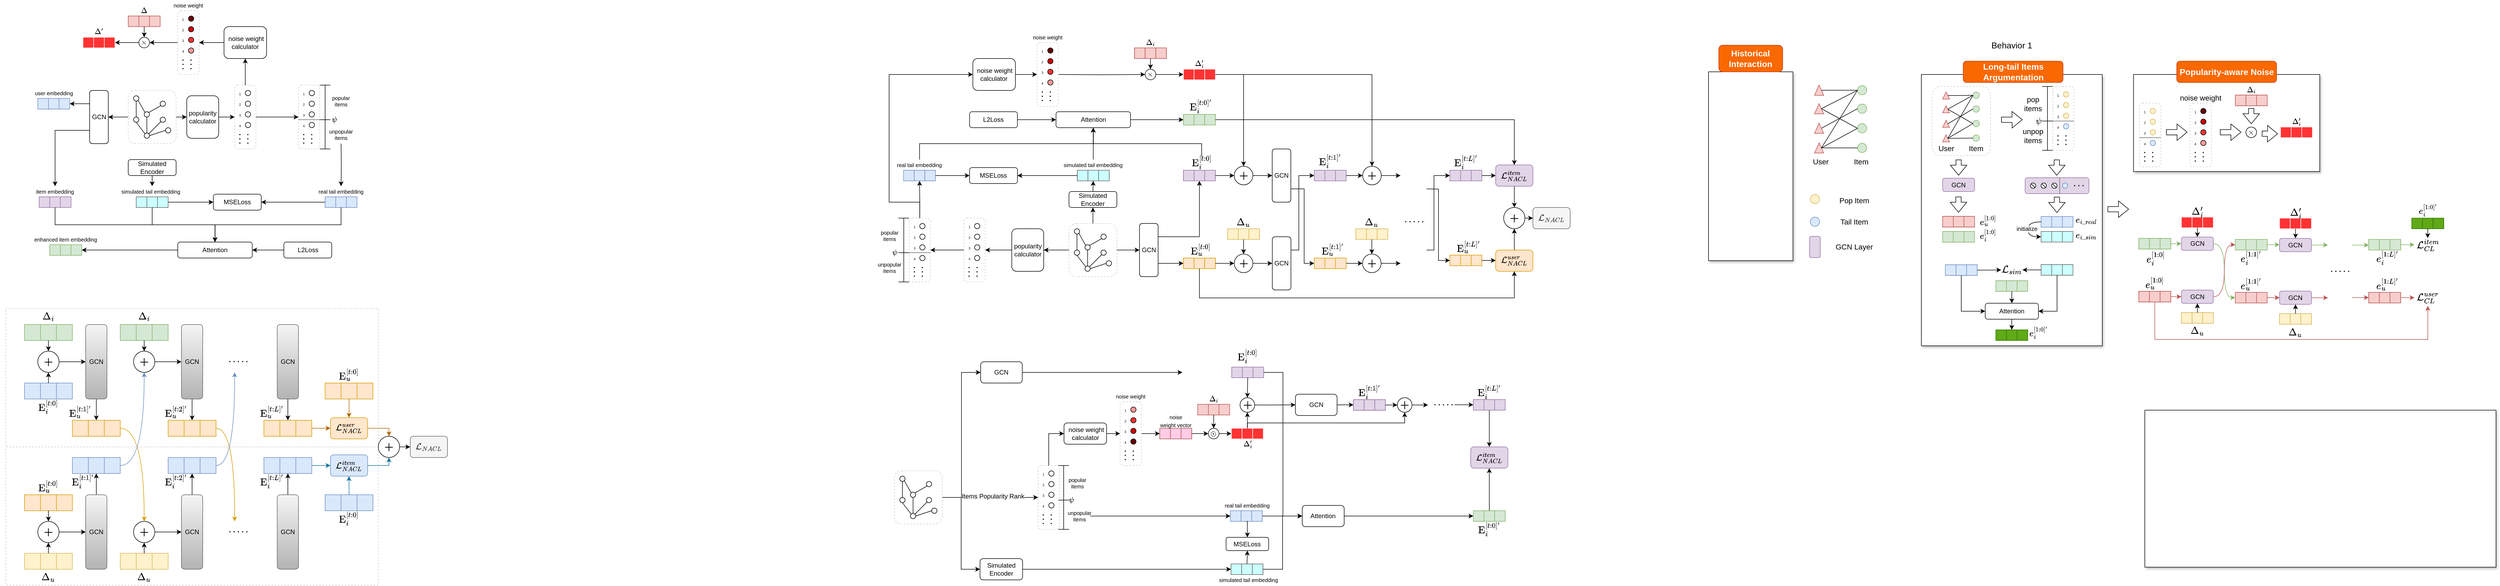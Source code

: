 <mxfile version="26.0.14">
  <diagram name="第 1 页" id="SOrNbni6haaX7lcLXhrE">
    <mxGraphModel dx="1273" dy="703" grid="1" gridSize="10" guides="1" tooltips="1" connect="1" arrows="1" fold="1" page="1" pageScale="1" pageWidth="1654" pageHeight="1169" math="1" shadow="0">
      <root>
        <mxCell id="0" />
        <mxCell id="1" parent="0" />
        <mxCell id="6Nl73J_gstxrzA5IsrqY-49" value="" style="rounded=0;whiteSpace=wrap;html=1;shadow=1;" vertex="1" parent="1">
          <mxGeometry x="4070" y="781" width="660" height="295.11" as="geometry" />
        </mxCell>
        <mxCell id="ui3XD-KBIEMe5zQACI0g-99" value="" style="rounded=0;whiteSpace=wrap;html=1;shadow=1;" parent="1" vertex="1">
          <mxGeometry x="3650" y="150" width="340" height="510" as="geometry" />
        </mxCell>
        <mxCell id="ui3XD-KBIEMe5zQACI0g-53" value="" style="rounded=0;whiteSpace=wrap;html=1;shadow=1;" parent="1" vertex="1">
          <mxGeometry x="4048.75" y="150" width="350" height="182.5" as="geometry" />
        </mxCell>
        <mxCell id="NPF3iJQXLI0bzO_-kfZt-135" value="" style="rounded=1;whiteSpace=wrap;html=1;dashed=1;strokeColor=#CCCCCC;" parent="1" vertex="1">
          <mxGeometry x="3670" y="172.5" width="110" height="130" as="geometry" />
        </mxCell>
        <mxCell id="NPF3iJQXLI0bzO_-kfZt-2" value="" style="rounded=0;whiteSpace=wrap;html=1;shadow=1;" parent="1" vertex="1">
          <mxGeometry x="3250" y="145" width="158.65" height="355" as="geometry" />
        </mxCell>
        <mxCell id="ZE1oE2z4XawcBpY2gWWt-68" style="edgeStyle=orthogonalEdgeStyle;rounded=0;orthogonalLoop=1;jettySize=auto;html=1;exitX=1;exitY=0.5;exitDx=0;exitDy=0;entryX=0;entryY=0.5;entryDx=0;entryDy=0;" parent="1" source="ZE1oE2z4XawcBpY2gWWt-36" target="ZE1oE2z4XawcBpY2gWWt-38" edge="1">
          <mxGeometry relative="1" as="geometry" />
        </mxCell>
        <mxCell id="ZE1oE2z4XawcBpY2gWWt-36" value="popularity calculator" style="rounded=1;whiteSpace=wrap;html=1;" parent="1" vertex="1">
          <mxGeometry x="390" y="190" width="60" height="80" as="geometry" />
        </mxCell>
        <mxCell id="ZE1oE2z4XawcBpY2gWWt-54" value="" style="group" parent="1" vertex="1" connectable="0">
          <mxGeometry x="480" y="170" width="40" height="120" as="geometry" />
        </mxCell>
        <mxCell id="ZE1oE2z4XawcBpY2gWWt-38" value="" style="rounded=1;whiteSpace=wrap;html=1;strokeColor=#CCCCCC;dashed=1;" parent="ZE1oE2z4XawcBpY2gWWt-54" vertex="1">
          <mxGeometry width="40" height="120" as="geometry" />
        </mxCell>
        <mxCell id="ZE1oE2z4XawcBpY2gWWt-39" value="" style="ellipse;whiteSpace=wrap;html=1;aspect=fixed;" parent="ZE1oE2z4XawcBpY2gWWt-54" vertex="1">
          <mxGeometry x="20" y="10" width="10" height="10" as="geometry" />
        </mxCell>
        <mxCell id="ZE1oE2z4XawcBpY2gWWt-42" value="" style="ellipse;whiteSpace=wrap;html=1;aspect=fixed;" parent="ZE1oE2z4XawcBpY2gWWt-54" vertex="1">
          <mxGeometry x="20" y="30" width="10" height="10" as="geometry" />
        </mxCell>
        <mxCell id="ZE1oE2z4XawcBpY2gWWt-43" value="" style="ellipse;whiteSpace=wrap;html=1;aspect=fixed;" parent="ZE1oE2z4XawcBpY2gWWt-54" vertex="1">
          <mxGeometry x="20" y="50" width="10" height="10" as="geometry" />
        </mxCell>
        <mxCell id="ZE1oE2z4XawcBpY2gWWt-44" value="" style="ellipse;whiteSpace=wrap;html=1;aspect=fixed;" parent="ZE1oE2z4XawcBpY2gWWt-54" vertex="1">
          <mxGeometry x="20" y="70" width="10" height="10" as="geometry" />
        </mxCell>
        <mxCell id="ZE1oE2z4XawcBpY2gWWt-45" value="&lt;p style=&quot;line-height: 100%;&quot;&gt;&lt;font style=&quot;font-size: 6px;&quot;&gt;1&lt;/font&gt;&lt;/p&gt;" style="text;html=1;align=center;verticalAlign=middle;whiteSpace=wrap;rounded=0;spacing=0;" parent="ZE1oE2z4XawcBpY2gWWt-54" vertex="1">
          <mxGeometry x="5" y="10" width="10" height="10" as="geometry" />
        </mxCell>
        <mxCell id="ZE1oE2z4XawcBpY2gWWt-47" value="&lt;p style=&quot;line-height: 100%;&quot;&gt;&lt;font style=&quot;font-size: 6px;&quot;&gt;2&lt;/font&gt;&lt;/p&gt;" style="text;html=1;align=center;verticalAlign=middle;whiteSpace=wrap;rounded=0;spacing=0;" parent="ZE1oE2z4XawcBpY2gWWt-54" vertex="1">
          <mxGeometry x="5" y="30" width="10" height="10" as="geometry" />
        </mxCell>
        <mxCell id="ZE1oE2z4XawcBpY2gWWt-48" value="&lt;p style=&quot;line-height: 100%;&quot;&gt;&lt;font style=&quot;font-size: 6px;&quot;&gt;3&lt;/font&gt;&lt;/p&gt;" style="text;html=1;align=center;verticalAlign=middle;whiteSpace=wrap;rounded=0;spacing=0;" parent="ZE1oE2z4XawcBpY2gWWt-54" vertex="1">
          <mxGeometry x="5" y="50" width="10" height="10" as="geometry" />
        </mxCell>
        <mxCell id="ZE1oE2z4XawcBpY2gWWt-49" value="&lt;p style=&quot;line-height: 100%;&quot;&gt;&lt;font style=&quot;font-size: 6px;&quot;&gt;4&lt;/font&gt;&lt;/p&gt;" style="text;html=1;align=center;verticalAlign=middle;whiteSpace=wrap;rounded=0;spacing=0;" parent="ZE1oE2z4XawcBpY2gWWt-54" vertex="1">
          <mxGeometry x="5" y="70" width="10" height="10" as="geometry" />
        </mxCell>
        <mxCell id="ZE1oE2z4XawcBpY2gWWt-50" value="" style="endArrow=none;dashed=1;html=1;dashPattern=1 3;strokeWidth=2;rounded=0;" parent="ZE1oE2z4XawcBpY2gWWt-54" edge="1">
          <mxGeometry width="50" height="50" relative="1" as="geometry">
            <mxPoint x="24.8" y="110" as="sourcePoint" />
            <mxPoint x="24.8" y="90" as="targetPoint" />
          </mxGeometry>
        </mxCell>
        <mxCell id="ZE1oE2z4XawcBpY2gWWt-51" value="" style="endArrow=none;dashed=1;html=1;dashPattern=1 3;strokeWidth=2;rounded=0;" parent="ZE1oE2z4XawcBpY2gWWt-54" edge="1">
          <mxGeometry width="50" height="50" relative="1" as="geometry">
            <mxPoint x="9.8" y="110" as="sourcePoint" />
            <mxPoint x="9.8" y="90" as="targetPoint" />
          </mxGeometry>
        </mxCell>
        <mxCell id="UApx__O06hIt9l8taPyZ-4" style="edgeStyle=orthogonalEdgeStyle;rounded=0;orthogonalLoop=1;jettySize=auto;html=1;exitX=0;exitY=0.5;exitDx=0;exitDy=0;entryX=1;entryY=0.5;entryDx=0;entryDy=0;" parent="1" source="ZE1oE2z4XawcBpY2gWWt-55" target="UApx__O06hIt9l8taPyZ-1" edge="1">
          <mxGeometry relative="1" as="geometry">
            <mxPoint x="330" y="89.81" as="targetPoint" />
          </mxGeometry>
        </mxCell>
        <mxCell id="ZE1oE2z4XawcBpY2gWWt-55" value="" style="rounded=1;whiteSpace=wrap;html=1;strokeColor=#CCCCCC;dashed=1;" parent="1" vertex="1">
          <mxGeometry x="373.13" y="30" width="40" height="120" as="geometry" />
        </mxCell>
        <mxCell id="ZE1oE2z4XawcBpY2gWWt-56" value="" style="ellipse;whiteSpace=wrap;html=1;aspect=fixed;fillColor=#660000;" parent="1" vertex="1">
          <mxGeometry x="393.13" y="40" width="10" height="10" as="geometry" />
        </mxCell>
        <mxCell id="ZE1oE2z4XawcBpY2gWWt-57" value="" style="ellipse;whiteSpace=wrap;html=1;aspect=fixed;fillColor=#CC0000;" parent="1" vertex="1">
          <mxGeometry x="393.13" y="60" width="10" height="10" as="geometry" />
        </mxCell>
        <mxCell id="ZE1oE2z4XawcBpY2gWWt-58" value="" style="ellipse;whiteSpace=wrap;html=1;aspect=fixed;fillColor=#FF3333;" parent="1" vertex="1">
          <mxGeometry x="393.13" y="80" width="10" height="10" as="geometry" />
        </mxCell>
        <mxCell id="ZE1oE2z4XawcBpY2gWWt-59" value="" style="ellipse;whiteSpace=wrap;html=1;aspect=fixed;fillColor=#FF9999;" parent="1" vertex="1">
          <mxGeometry x="393.13" y="100" width="10" height="10" as="geometry" />
        </mxCell>
        <mxCell id="ZE1oE2z4XawcBpY2gWWt-60" value="&lt;p style=&quot;line-height: 100%;&quot;&gt;&lt;font style=&quot;font-size: 6px;&quot;&gt;1&lt;/font&gt;&lt;/p&gt;" style="text;html=1;align=center;verticalAlign=middle;whiteSpace=wrap;rounded=0;spacing=0;" parent="1" vertex="1">
          <mxGeometry x="378.13" y="40" width="10" height="10" as="geometry" />
        </mxCell>
        <mxCell id="ZE1oE2z4XawcBpY2gWWt-61" value="&lt;p style=&quot;line-height: 100%;&quot;&gt;&lt;font style=&quot;font-size: 6px;&quot;&gt;2&lt;/font&gt;&lt;/p&gt;" style="text;html=1;align=center;verticalAlign=middle;whiteSpace=wrap;rounded=0;spacing=0;" parent="1" vertex="1">
          <mxGeometry x="378.13" y="60" width="10" height="10" as="geometry" />
        </mxCell>
        <mxCell id="ZE1oE2z4XawcBpY2gWWt-62" value="&lt;p style=&quot;line-height: 100%;&quot;&gt;&lt;font style=&quot;font-size: 6px;&quot;&gt;3&lt;/font&gt;&lt;/p&gt;" style="text;html=1;align=center;verticalAlign=middle;whiteSpace=wrap;rounded=0;spacing=0;" parent="1" vertex="1">
          <mxGeometry x="378.13" y="80" width="10" height="10" as="geometry" />
        </mxCell>
        <mxCell id="ZE1oE2z4XawcBpY2gWWt-63" value="&lt;p style=&quot;line-height: 100%;&quot;&gt;&lt;font style=&quot;font-size: 6px;&quot;&gt;4&lt;/font&gt;&lt;/p&gt;" style="text;html=1;align=center;verticalAlign=middle;whiteSpace=wrap;rounded=0;spacing=0;" parent="1" vertex="1">
          <mxGeometry x="378.13" y="100" width="10" height="10" as="geometry" />
        </mxCell>
        <mxCell id="ZE1oE2z4XawcBpY2gWWt-64" value="" style="endArrow=none;dashed=1;html=1;dashPattern=1 3;strokeWidth=2;rounded=0;" parent="1" edge="1">
          <mxGeometry width="50" height="50" relative="1" as="geometry">
            <mxPoint x="397.93" y="140" as="sourcePoint" />
            <mxPoint x="397.93" y="120" as="targetPoint" />
          </mxGeometry>
        </mxCell>
        <mxCell id="ZE1oE2z4XawcBpY2gWWt-65" value="" style="endArrow=none;dashed=1;html=1;dashPattern=1 3;strokeWidth=2;rounded=0;" parent="1" edge="1">
          <mxGeometry width="50" height="50" relative="1" as="geometry">
            <mxPoint x="382.93" y="140" as="sourcePoint" />
            <mxPoint x="382.93" y="120" as="targetPoint" />
          </mxGeometry>
        </mxCell>
        <mxCell id="ZE1oE2z4XawcBpY2gWWt-66" value="&lt;font style=&quot;font-size: 10px;&quot;&gt;noise weight&lt;/font&gt;" style="text;html=1;align=center;verticalAlign=middle;whiteSpace=wrap;rounded=0;" parent="1" vertex="1">
          <mxGeometry x="355" y="10" width="76.25" height="20" as="geometry" />
        </mxCell>
        <mxCell id="ZE1oE2z4XawcBpY2gWWt-93" value="" style="group" parent="1" vertex="1" connectable="0">
          <mxGeometry x="600" y="170" width="40" height="120" as="geometry" />
        </mxCell>
        <mxCell id="ZE1oE2z4XawcBpY2gWWt-94" value="" style="rounded=1;whiteSpace=wrap;html=1;strokeColor=#CCCCCC;dashed=1;" parent="ZE1oE2z4XawcBpY2gWWt-93" vertex="1">
          <mxGeometry width="40" height="120" as="geometry" />
        </mxCell>
        <mxCell id="ZE1oE2z4XawcBpY2gWWt-95" value="" style="ellipse;whiteSpace=wrap;html=1;aspect=fixed;" parent="ZE1oE2z4XawcBpY2gWWt-93" vertex="1">
          <mxGeometry x="20" y="10" width="10" height="10" as="geometry" />
        </mxCell>
        <mxCell id="ZE1oE2z4XawcBpY2gWWt-96" value="" style="ellipse;whiteSpace=wrap;html=1;aspect=fixed;" parent="ZE1oE2z4XawcBpY2gWWt-93" vertex="1">
          <mxGeometry x="20" y="30" width="10" height="10" as="geometry" />
        </mxCell>
        <mxCell id="ZE1oE2z4XawcBpY2gWWt-97" value="" style="ellipse;whiteSpace=wrap;html=1;aspect=fixed;" parent="ZE1oE2z4XawcBpY2gWWt-93" vertex="1">
          <mxGeometry x="20" y="50" width="10" height="10" as="geometry" />
        </mxCell>
        <mxCell id="ZE1oE2z4XawcBpY2gWWt-98" value="" style="ellipse;whiteSpace=wrap;html=1;aspect=fixed;" parent="ZE1oE2z4XawcBpY2gWWt-93" vertex="1">
          <mxGeometry x="20" y="70" width="10" height="10" as="geometry" />
        </mxCell>
        <mxCell id="ZE1oE2z4XawcBpY2gWWt-99" value="&lt;p style=&quot;line-height: 100%;&quot;&gt;&lt;font style=&quot;font-size: 6px;&quot;&gt;1&lt;/font&gt;&lt;/p&gt;" style="text;html=1;align=center;verticalAlign=middle;whiteSpace=wrap;rounded=0;spacing=0;" parent="ZE1oE2z4XawcBpY2gWWt-93" vertex="1">
          <mxGeometry x="5" y="10" width="10" height="10" as="geometry" />
        </mxCell>
        <mxCell id="ZE1oE2z4XawcBpY2gWWt-100" value="&lt;p style=&quot;line-height: 100%;&quot;&gt;&lt;font style=&quot;font-size: 6px;&quot;&gt;2&lt;/font&gt;&lt;/p&gt;" style="text;html=1;align=center;verticalAlign=middle;whiteSpace=wrap;rounded=0;spacing=0;" parent="ZE1oE2z4XawcBpY2gWWt-93" vertex="1">
          <mxGeometry x="5" y="30" width="10" height="10" as="geometry" />
        </mxCell>
        <mxCell id="ZE1oE2z4XawcBpY2gWWt-101" value="&lt;p style=&quot;line-height: 100%;&quot;&gt;&lt;font style=&quot;font-size: 6px;&quot;&gt;3&lt;/font&gt;&lt;/p&gt;" style="text;html=1;align=center;verticalAlign=middle;whiteSpace=wrap;rounded=0;spacing=0;" parent="ZE1oE2z4XawcBpY2gWWt-93" vertex="1">
          <mxGeometry x="5" y="50" width="10" height="10" as="geometry" />
        </mxCell>
        <mxCell id="ZE1oE2z4XawcBpY2gWWt-102" value="&lt;p style=&quot;line-height: 100%;&quot;&gt;&lt;font style=&quot;font-size: 6px;&quot;&gt;4&lt;/font&gt;&lt;/p&gt;" style="text;html=1;align=center;verticalAlign=middle;whiteSpace=wrap;rounded=0;spacing=0;" parent="ZE1oE2z4XawcBpY2gWWt-93" vertex="1">
          <mxGeometry x="5" y="70" width="10" height="10" as="geometry" />
        </mxCell>
        <mxCell id="ZE1oE2z4XawcBpY2gWWt-103" value="" style="endArrow=none;dashed=1;html=1;dashPattern=1 3;strokeWidth=2;rounded=0;" parent="ZE1oE2z4XawcBpY2gWWt-93" edge="1">
          <mxGeometry width="50" height="50" relative="1" as="geometry">
            <mxPoint x="24.8" y="110" as="sourcePoint" />
            <mxPoint x="24.8" y="90" as="targetPoint" />
          </mxGeometry>
        </mxCell>
        <mxCell id="ZE1oE2z4XawcBpY2gWWt-104" value="" style="endArrow=none;dashed=1;html=1;dashPattern=1 3;strokeWidth=2;rounded=0;" parent="ZE1oE2z4XawcBpY2gWWt-93" edge="1">
          <mxGeometry width="50" height="50" relative="1" as="geometry">
            <mxPoint x="9.8" y="110" as="sourcePoint" />
            <mxPoint x="9.8" y="90" as="targetPoint" />
          </mxGeometry>
        </mxCell>
        <mxCell id="ZE1oE2z4XawcBpY2gWWt-105" value="" style="endArrow=none;html=1;rounded=0;entryX=1;entryY=0.5;entryDx=0;entryDy=0;fillColor=#f5f5f5;strokeColor=#666666;" parent="ZE1oE2z4XawcBpY2gWWt-93" edge="1">
          <mxGeometry width="50" height="50" relative="1" as="geometry">
            <mxPoint y="65" as="sourcePoint" />
            <mxPoint x="40" y="65" as="targetPoint" />
          </mxGeometry>
        </mxCell>
        <mxCell id="ZE1oE2z4XawcBpY2gWWt-106" value="" style="shape=crossbar;whiteSpace=wrap;html=1;rounded=1;direction=south;" parent="1" vertex="1">
          <mxGeometry x="640" y="170" width="20" height="65" as="geometry" />
        </mxCell>
        <mxCell id="ZE1oE2z4XawcBpY2gWWt-107" value="popular items" style="text;html=1;align=center;verticalAlign=middle;whiteSpace=wrap;rounded=0;fontSize=10;" parent="1" vertex="1">
          <mxGeometry x="660" y="190" width="40" height="20" as="geometry" />
        </mxCell>
        <mxCell id="ZE1oE2z4XawcBpY2gWWt-108" value="" style="shape=crossbar;whiteSpace=wrap;html=1;rounded=1;direction=south;" parent="1" vertex="1">
          <mxGeometry x="640" y="235" width="20" height="55" as="geometry" />
        </mxCell>
        <mxCell id="ZE1oE2z4XawcBpY2gWWt-109" value="unpopular items" style="text;html=1;align=center;verticalAlign=middle;whiteSpace=wrap;rounded=0;fontSize=10;" parent="1" vertex="1">
          <mxGeometry x="660" y="252.5" width="40" height="20" as="geometry" />
        </mxCell>
        <mxCell id="ZE1oE2z4XawcBpY2gWWt-110" style="edgeStyle=orthogonalEdgeStyle;rounded=0;orthogonalLoop=1;jettySize=auto;html=1;exitX=1;exitY=0.5;exitDx=0;exitDy=0;entryX=0;entryY=0.5;entryDx=0;entryDy=0;" parent="1" source="ZE1oE2z4XawcBpY2gWWt-38" target="ZE1oE2z4XawcBpY2gWWt-94" edge="1">
          <mxGeometry relative="1" as="geometry" />
        </mxCell>
        <mxCell id="ZE1oE2z4XawcBpY2gWWt-134" value="real tail embedding" style="text;html=1;align=center;verticalAlign=middle;whiteSpace=wrap;rounded=0;fontSize=10;" parent="1" vertex="1">
          <mxGeometry x="635" y="360" width="90" height="20" as="geometry" />
        </mxCell>
        <mxCell id="ZE1oE2z4XawcBpY2gWWt-138" value="" style="group" parent="1" vertex="1" connectable="0">
          <mxGeometry x="650" y="380" width="60" height="20" as="geometry" />
        </mxCell>
        <mxCell id="ZE1oE2z4XawcBpY2gWWt-135" value="" style="rounded=0;whiteSpace=wrap;html=1;fillColor=#dae8fc;strokeColor=#6c8ebf;" parent="ZE1oE2z4XawcBpY2gWWt-138" vertex="1">
          <mxGeometry width="20" height="20" as="geometry" />
        </mxCell>
        <mxCell id="ZE1oE2z4XawcBpY2gWWt-136" value="" style="rounded=0;whiteSpace=wrap;html=1;fillColor=#dae8fc;strokeColor=#6c8ebf;" parent="ZE1oE2z4XawcBpY2gWWt-138" vertex="1">
          <mxGeometry x="20" width="20" height="20" as="geometry" />
        </mxCell>
        <mxCell id="ZE1oE2z4XawcBpY2gWWt-137" value="" style="rounded=0;whiteSpace=wrap;html=1;fillColor=#dae8fc;strokeColor=#6c8ebf;" parent="ZE1oE2z4XawcBpY2gWWt-138" vertex="1">
          <mxGeometry x="40" width="20" height="20" as="geometry" />
        </mxCell>
        <mxCell id="ZE1oE2z4XawcBpY2gWWt-140" value="\(\psi\)" style="text;html=1;align=center;verticalAlign=middle;whiteSpace=wrap;rounded=0;" parent="1" vertex="1">
          <mxGeometry x="662.5" y="230" width="10" height="10" as="geometry" />
        </mxCell>
        <mxCell id="ZE1oE2z4XawcBpY2gWWt-142" style="edgeStyle=orthogonalEdgeStyle;rounded=0;orthogonalLoop=1;jettySize=auto;html=1;exitX=0.5;exitY=1;exitDx=0;exitDy=0;" parent="1" source="ZE1oE2z4XawcBpY2gWWt-141" edge="1">
          <mxGeometry relative="1" as="geometry">
            <mxPoint x="324.952" y="360" as="targetPoint" />
          </mxGeometry>
        </mxCell>
        <mxCell id="ZE1oE2z4XawcBpY2gWWt-141" value="Simulated Encoder" style="rounded=1;whiteSpace=wrap;html=1;" parent="1" vertex="1">
          <mxGeometry x="280" y="310" width="90" height="30" as="geometry" />
        </mxCell>
        <mxCell id="ZE1oE2z4XawcBpY2gWWt-143" value="" style="group;fillColor=#CCFFFF;fontColor=#333333;strokeColor=#666666;" parent="1" vertex="1" connectable="0">
          <mxGeometry x="295" y="380" width="60" height="20" as="geometry" />
        </mxCell>
        <mxCell id="ZE1oE2z4XawcBpY2gWWt-144" value="" style="rounded=0;whiteSpace=wrap;html=1;fillColor=#CCFFFF;strokeColor=#666666;fontColor=#333333;" parent="ZE1oE2z4XawcBpY2gWWt-143" vertex="1">
          <mxGeometry width="20" height="20" as="geometry" />
        </mxCell>
        <mxCell id="ZE1oE2z4XawcBpY2gWWt-145" value="" style="rounded=0;whiteSpace=wrap;html=1;fillColor=#CCFFFF;strokeColor=#666666;fontColor=#333333;" parent="ZE1oE2z4XawcBpY2gWWt-143" vertex="1">
          <mxGeometry x="20" width="20" height="20" as="geometry" />
        </mxCell>
        <mxCell id="ZE1oE2z4XawcBpY2gWWt-146" value="" style="rounded=0;whiteSpace=wrap;html=1;fillColor=#CCFFFF;strokeColor=#666666;fontColor=#333333;" parent="ZE1oE2z4XawcBpY2gWWt-143" vertex="1">
          <mxGeometry x="40" width="20" height="20" as="geometry" />
        </mxCell>
        <mxCell id="ZE1oE2z4XawcBpY2gWWt-147" value="&lt;font style=&quot;font-size: 10px;&quot;&gt;&lt;span style=&quot;&quot;&gt;simulated&lt;/span&gt;&amp;nbsp;tail embedding&lt;/font&gt;" style="text;html=1;align=center;verticalAlign=middle;whiteSpace=wrap;rounded=0;fontSize=10;" parent="1" vertex="1">
          <mxGeometry x="260" y="360" width="125" height="20" as="geometry" />
        </mxCell>
        <mxCell id="ZE1oE2z4XawcBpY2gWWt-165" value="" style="group" parent="1" vertex="1" connectable="0">
          <mxGeometry x="280" y="180" width="90" height="100" as="geometry" />
        </mxCell>
        <mxCell id="ZE1oE2z4XawcBpY2gWWt-18" value="" style="rounded=1;whiteSpace=wrap;html=1;strokeColor=#CCCCCC;dashed=1;" parent="ZE1oE2z4XawcBpY2gWWt-165" vertex="1">
          <mxGeometry width="90" height="100" as="geometry" />
        </mxCell>
        <mxCell id="ZE1oE2z4XawcBpY2gWWt-17" value="" style="group" parent="ZE1oE2z4XawcBpY2gWWt-165" vertex="1" connectable="0">
          <mxGeometry x="10" y="10" width="70" height="80" as="geometry" />
        </mxCell>
        <mxCell id="ZE1oE2z4XawcBpY2gWWt-12" style="rounded=0;orthogonalLoop=1;jettySize=auto;html=1;exitX=1;exitY=0;exitDx=0;exitDy=0;entryX=0;entryY=1;entryDx=0;entryDy=0;endArrow=none;endFill=0;" parent="ZE1oE2z4XawcBpY2gWWt-17" source="ZE1oE2z4XawcBpY2gWWt-1" target="ZE1oE2z4XawcBpY2gWWt-8" edge="1">
          <mxGeometry relative="1" as="geometry" />
        </mxCell>
        <mxCell id="ZE1oE2z4XawcBpY2gWWt-1" value="" style="ellipse;whiteSpace=wrap;html=1;aspect=fixed;" parent="ZE1oE2z4XawcBpY2gWWt-17" vertex="1">
          <mxGeometry x="20" y="30" width="10" height="10" as="geometry" />
        </mxCell>
        <mxCell id="ZE1oE2z4XawcBpY2gWWt-9" style="edgeStyle=orthogonalEdgeStyle;rounded=0;orthogonalLoop=1;jettySize=auto;html=1;exitX=0.5;exitY=0;exitDx=0;exitDy=0;entryX=0.5;entryY=1;entryDx=0;entryDy=0;endArrow=none;endFill=0;" parent="ZE1oE2z4XawcBpY2gWWt-17" source="ZE1oE2z4XawcBpY2gWWt-2" target="ZE1oE2z4XawcBpY2gWWt-7" edge="1">
          <mxGeometry relative="1" as="geometry" />
        </mxCell>
        <mxCell id="ZE1oE2z4XawcBpY2gWWt-2" value="" style="ellipse;whiteSpace=wrap;html=1;aspect=fixed;" parent="ZE1oE2z4XawcBpY2gWWt-17" vertex="1">
          <mxGeometry y="40" width="10" height="10" as="geometry" />
        </mxCell>
        <mxCell id="ZE1oE2z4XawcBpY2gWWt-3" value="" style="ellipse;whiteSpace=wrap;html=1;aspect=fixed;" parent="ZE1oE2z4XawcBpY2gWWt-17" vertex="1">
          <mxGeometry x="50" y="40" width="10" height="10" as="geometry" />
        </mxCell>
        <mxCell id="ZE1oE2z4XawcBpY2gWWt-5" value="" style="ellipse;whiteSpace=wrap;html=1;aspect=fixed;" parent="ZE1oE2z4XawcBpY2gWWt-17" vertex="1">
          <mxGeometry x="60" y="60" width="10" height="10" as="geometry" />
        </mxCell>
        <mxCell id="ZE1oE2z4XawcBpY2gWWt-6" value="" style="ellipse;whiteSpace=wrap;html=1;aspect=fixed;" parent="ZE1oE2z4XawcBpY2gWWt-17" vertex="1">
          <mxGeometry x="20" y="70" width="10" height="10" as="geometry" />
        </mxCell>
        <mxCell id="ZE1oE2z4XawcBpY2gWWt-10" style="rounded=0;orthogonalLoop=1;jettySize=auto;html=1;exitX=1;exitY=1;exitDx=0;exitDy=0;entryX=0;entryY=0;entryDx=0;entryDy=0;endArrow=none;endFill=0;" parent="ZE1oE2z4XawcBpY2gWWt-17" source="ZE1oE2z4XawcBpY2gWWt-7" target="ZE1oE2z4XawcBpY2gWWt-1" edge="1">
          <mxGeometry relative="1" as="geometry" />
        </mxCell>
        <mxCell id="ZE1oE2z4XawcBpY2gWWt-7" value="" style="ellipse;whiteSpace=wrap;html=1;aspect=fixed;" parent="ZE1oE2z4XawcBpY2gWWt-17" vertex="1">
          <mxGeometry width="10" height="10" as="geometry" />
        </mxCell>
        <mxCell id="ZE1oE2z4XawcBpY2gWWt-8" value="" style="ellipse;whiteSpace=wrap;html=1;aspect=fixed;" parent="ZE1oE2z4XawcBpY2gWWt-17" vertex="1">
          <mxGeometry x="50" y="10" width="10" height="10" as="geometry" />
        </mxCell>
        <mxCell id="ZE1oE2z4XawcBpY2gWWt-13" style="rounded=0;orthogonalLoop=1;jettySize=auto;html=1;exitX=1;exitY=0;exitDx=0;exitDy=0;entryX=0;entryY=1;entryDx=0;entryDy=0;endArrow=none;endFill=0;" parent="ZE1oE2z4XawcBpY2gWWt-17" source="ZE1oE2z4XawcBpY2gWWt-6" target="ZE1oE2z4XawcBpY2gWWt-3" edge="1">
          <mxGeometry relative="1" as="geometry">
            <mxPoint x="28" y="71" as="sourcePoint" />
            <mxPoint x="50" y="59" as="targetPoint" />
          </mxGeometry>
        </mxCell>
        <mxCell id="ZE1oE2z4XawcBpY2gWWt-14" style="rounded=0;orthogonalLoop=1;jettySize=auto;html=1;exitX=0.5;exitY=0;exitDx=0;exitDy=0;entryX=0.5;entryY=1;entryDx=0;entryDy=0;endArrow=none;endFill=0;" parent="ZE1oE2z4XawcBpY2gWWt-17" source="ZE1oE2z4XawcBpY2gWWt-6" target="ZE1oE2z4XawcBpY2gWWt-1" edge="1">
          <mxGeometry relative="1" as="geometry">
            <mxPoint x="28" y="62" as="sourcePoint" />
            <mxPoint x="50" y="50" as="targetPoint" />
          </mxGeometry>
        </mxCell>
        <mxCell id="ZE1oE2z4XawcBpY2gWWt-15" style="rounded=0;orthogonalLoop=1;jettySize=auto;html=1;exitX=1;exitY=0.5;exitDx=0;exitDy=0;entryX=0;entryY=0.5;entryDx=0;entryDy=0;endArrow=none;endFill=0;" parent="ZE1oE2z4XawcBpY2gWWt-17" source="ZE1oE2z4XawcBpY2gWWt-6" target="ZE1oE2z4XawcBpY2gWWt-5" edge="1">
          <mxGeometry relative="1" as="geometry">
            <mxPoint x="38" y="92" as="sourcePoint" />
            <mxPoint x="60" y="80" as="targetPoint" />
          </mxGeometry>
        </mxCell>
        <mxCell id="ZE1oE2z4XawcBpY2gWWt-16" style="rounded=0;orthogonalLoop=1;jettySize=auto;html=1;exitX=0;exitY=0;exitDx=0;exitDy=0;entryX=0.5;entryY=1;entryDx=0;entryDy=0;endArrow=none;endFill=0;" parent="ZE1oE2z4XawcBpY2gWWt-17" source="ZE1oE2z4XawcBpY2gWWt-6" target="ZE1oE2z4XawcBpY2gWWt-2" edge="1">
          <mxGeometry relative="1" as="geometry">
            <mxPoint x="-22" y="80" as="sourcePoint" />
            <mxPoint y="68" as="targetPoint" />
          </mxGeometry>
        </mxCell>
        <mxCell id="ZE1oE2z4XawcBpY2gWWt-166" style="edgeStyle=orthogonalEdgeStyle;rounded=0;orthogonalLoop=1;jettySize=auto;html=1;exitX=1;exitY=0.5;exitDx=0;exitDy=0;entryX=0;entryY=0.5;entryDx=0;entryDy=0;" parent="1" source="ZE1oE2z4XawcBpY2gWWt-18" target="ZE1oE2z4XawcBpY2gWWt-36" edge="1">
          <mxGeometry relative="1" as="geometry" />
        </mxCell>
        <mxCell id="ZE1oE2z4XawcBpY2gWWt-169" value="" style="group;fillColor=#e1d5e7;strokeColor=#9673a6;" parent="1" vertex="1" connectable="0">
          <mxGeometry x="112.5" y="380" width="60" height="20" as="geometry" />
        </mxCell>
        <mxCell id="ZE1oE2z4XawcBpY2gWWt-170" value="" style="rounded=0;whiteSpace=wrap;html=1;fillColor=#e1d5e7;strokeColor=#9673a6;" parent="ZE1oE2z4XawcBpY2gWWt-169" vertex="1">
          <mxGeometry width="20" height="20" as="geometry" />
        </mxCell>
        <mxCell id="ZE1oE2z4XawcBpY2gWWt-171" value="" style="rounded=0;whiteSpace=wrap;html=1;fillColor=#e1d5e7;strokeColor=#9673a6;" parent="ZE1oE2z4XawcBpY2gWWt-169" vertex="1">
          <mxGeometry x="20" width="20" height="20" as="geometry" />
        </mxCell>
        <mxCell id="ZE1oE2z4XawcBpY2gWWt-172" value="" style="rounded=0;whiteSpace=wrap;html=1;fillColor=#e1d5e7;strokeColor=#9673a6;" parent="ZE1oE2z4XawcBpY2gWWt-169" vertex="1">
          <mxGeometry x="40" width="20" height="20" as="geometry" />
        </mxCell>
        <mxCell id="q6GljgwSk5bquIh12kg8-1" style="edgeStyle=orthogonalEdgeStyle;rounded=0;orthogonalLoop=1;jettySize=auto;html=1;entryX=0.5;entryY=0;entryDx=0;entryDy=0;" parent="1" target="ZE1oE2z4XawcBpY2gWWt-134" edge="1">
          <mxGeometry relative="1" as="geometry">
            <mxPoint x="680" y="280" as="sourcePoint" />
          </mxGeometry>
        </mxCell>
        <mxCell id="q6GljgwSk5bquIh12kg8-8" value="" style="group;fillColor=#d5e8d4;strokeColor=#82b366;" parent="1" vertex="1" connectable="0">
          <mxGeometry x="132.5" y="470" width="60" height="20" as="geometry" />
        </mxCell>
        <mxCell id="q6GljgwSk5bquIh12kg8-9" value="" style="rounded=0;whiteSpace=wrap;html=1;fillColor=#d5e8d4;strokeColor=#82b366;" parent="q6GljgwSk5bquIh12kg8-8" vertex="1">
          <mxGeometry width="20" height="20" as="geometry" />
        </mxCell>
        <mxCell id="q6GljgwSk5bquIh12kg8-10" value="" style="rounded=0;whiteSpace=wrap;html=1;fillColor=#d5e8d4;strokeColor=#82b366;" parent="q6GljgwSk5bquIh12kg8-8" vertex="1">
          <mxGeometry x="20" width="20" height="20" as="geometry" />
        </mxCell>
        <mxCell id="q6GljgwSk5bquIh12kg8-11" value="" style="rounded=0;whiteSpace=wrap;html=1;fillColor=#d5e8d4;strokeColor=#82b366;" parent="q6GljgwSk5bquIh12kg8-8" vertex="1">
          <mxGeometry x="40" width="20" height="20" as="geometry" />
        </mxCell>
        <mxCell id="q6GljgwSk5bquIh12kg8-14" value="MSELoss" style="rounded=1;whiteSpace=wrap;html=1;" parent="1" vertex="1">
          <mxGeometry x="440" y="375" width="90" height="30" as="geometry" />
        </mxCell>
        <mxCell id="q6GljgwSk5bquIh12kg8-16" style="edgeStyle=orthogonalEdgeStyle;rounded=0;orthogonalLoop=1;jettySize=auto;html=1;exitX=1;exitY=0.5;exitDx=0;exitDy=0;entryX=0;entryY=0.5;entryDx=0;entryDy=0;" parent="1" source="ZE1oE2z4XawcBpY2gWWt-146" target="q6GljgwSk5bquIh12kg8-14" edge="1">
          <mxGeometry relative="1" as="geometry" />
        </mxCell>
        <mxCell id="q6GljgwSk5bquIh12kg8-17" style="edgeStyle=orthogonalEdgeStyle;rounded=0;orthogonalLoop=1;jettySize=auto;html=1;exitX=0;exitY=0.5;exitDx=0;exitDy=0;entryX=1;entryY=0.5;entryDx=0;entryDy=0;" parent="1" source="ZE1oE2z4XawcBpY2gWWt-135" target="q6GljgwSk5bquIh12kg8-14" edge="1">
          <mxGeometry relative="1" as="geometry" />
        </mxCell>
        <mxCell id="q6GljgwSk5bquIh12kg8-18" value="&lt;font style=&quot;font-size: 10px;&quot;&gt;item embedding&lt;/font&gt;" style="text;html=1;align=center;verticalAlign=middle;whiteSpace=wrap;rounded=0;fontSize=10;" parent="1" vertex="1">
          <mxGeometry x="90" y="360" width="105" height="20" as="geometry" />
        </mxCell>
        <mxCell id="q6GljgwSk5bquIh12kg8-19" value="&lt;font style=&quot;font-size: 10px;&quot;&gt;enhanced item embedding&lt;/font&gt;" style="text;html=1;align=center;verticalAlign=middle;whiteSpace=wrap;rounded=0;fontSize=10;" parent="1" vertex="1">
          <mxGeometry x="101.25" y="450" width="122.5" height="20" as="geometry" />
        </mxCell>
        <mxCell id="q6GljgwSk5bquIh12kg8-20" value="&lt;span style=&quot;color: rgba(0, 0, 0, 0); font-family: monospace; font-size: 0px; text-align: start; text-wrap: nowrap;&quot;&gt;%3CmxGraphModel%3E%3Croot%3E%3CmxCell%20id%3D%220%22%2F%3E%3CmxCell%20id%3D%221%22%20parent%3D%220%22%2F%3E%3CmxCell%20id%3D%222%22%20value%3D%22popularity%20calculator%22%20style%3D%22rounded%3D1%3BwhiteSpace%3Dwrap%3Bhtml%3D1%3B%22%20vertex%3D%221%22%20parent%3D%221%22%3E%3CmxGeometry%20x%3D%22390%22%20y%3D%22170%22%20width%3D%2260%22%20height%3D%2280%22%20as%3D%22geometry%22%2F%3E%3C%2FmxCell%3E%3C%2Froot%3E%3C%2FmxGraphModel%3E&lt;/span&gt;&amp;nbsp;noise weight calculator" style="rounded=1;whiteSpace=wrap;html=1;" parent="1" vertex="1">
          <mxGeometry x="460" y="60" width="80" height="60" as="geometry" />
        </mxCell>
        <mxCell id="q6GljgwSk5bquIh12kg8-23" style="edgeStyle=orthogonalEdgeStyle;rounded=0;orthogonalLoop=1;jettySize=auto;html=1;exitX=0.5;exitY=0;exitDx=0;exitDy=0;entryX=0.5;entryY=1;entryDx=0;entryDy=0;" parent="1" source="ZE1oE2z4XawcBpY2gWWt-38" target="q6GljgwSk5bquIh12kg8-20" edge="1">
          <mxGeometry relative="1" as="geometry" />
        </mxCell>
        <mxCell id="q6GljgwSk5bquIh12kg8-24" style="edgeStyle=orthogonalEdgeStyle;rounded=0;orthogonalLoop=1;jettySize=auto;html=1;exitX=0;exitY=0.5;exitDx=0;exitDy=0;entryX=1;entryY=0.5;entryDx=0;entryDy=0;" parent="1" source="q6GljgwSk5bquIh12kg8-20" target="ZE1oE2z4XawcBpY2gWWt-55" edge="1">
          <mxGeometry relative="1" as="geometry" />
        </mxCell>
        <mxCell id="q6GljgwSk5bquIh12kg8-25" value="" style="group;fillColor=#FF3333;strokeColor=#FFFFFF;" parent="1" vertex="1" connectable="0">
          <mxGeometry x="195" y="80" width="60" height="20" as="geometry" />
        </mxCell>
        <mxCell id="q6GljgwSk5bquIh12kg8-26" value="" style="rounded=0;whiteSpace=wrap;html=1;fillColor=#FF3333;strokeColor=#FFFFFF;" parent="q6GljgwSk5bquIh12kg8-25" vertex="1">
          <mxGeometry width="20" height="20" as="geometry" />
        </mxCell>
        <mxCell id="q6GljgwSk5bquIh12kg8-28" value="" style="rounded=0;whiteSpace=wrap;html=1;fillColor=#FF3333;strokeColor=#FFFFFF;" parent="q6GljgwSk5bquIh12kg8-25" vertex="1">
          <mxGeometry x="20" width="20" height="20" as="geometry" />
        </mxCell>
        <mxCell id="q6GljgwSk5bquIh12kg8-29" value="" style="rounded=0;whiteSpace=wrap;html=1;fillColor=#FF3333;strokeColor=#FFFFFF;" parent="q6GljgwSk5bquIh12kg8-25" vertex="1">
          <mxGeometry x="40" width="20" height="20" as="geometry" />
        </mxCell>
        <mxCell id="q6GljgwSk5bquIh12kg8-30" value="\(\Delta^{\prime}\)" style="text;html=1;align=center;verticalAlign=middle;whiteSpace=wrap;rounded=0;" parent="1" vertex="1">
          <mxGeometry x="210" y="60" width="30" height="20" as="geometry" />
        </mxCell>
        <mxCell id="q6GljgwSk5bquIh12kg8-32" value="" style="group;fillColor=#dae8fc;strokeColor=#6c8ebf;" parent="1" vertex="1" connectable="0">
          <mxGeometry x="110" y="195" width="60" height="20" as="geometry" />
        </mxCell>
        <mxCell id="q6GljgwSk5bquIh12kg8-33" value="" style="rounded=0;whiteSpace=wrap;html=1;fillColor=#dae8fc;strokeColor=#6c8ebf;" parent="q6GljgwSk5bquIh12kg8-32" vertex="1">
          <mxGeometry width="20" height="20" as="geometry" />
        </mxCell>
        <mxCell id="q6GljgwSk5bquIh12kg8-34" value="" style="rounded=0;whiteSpace=wrap;html=1;fillColor=#dae8fc;strokeColor=#6c8ebf;" parent="q6GljgwSk5bquIh12kg8-32" vertex="1">
          <mxGeometry x="20" width="20" height="20" as="geometry" />
        </mxCell>
        <mxCell id="q6GljgwSk5bquIh12kg8-35" value="" style="rounded=0;whiteSpace=wrap;html=1;fillColor=#dae8fc;strokeColor=#6c8ebf;" parent="q6GljgwSk5bquIh12kg8-32" vertex="1">
          <mxGeometry x="40" width="20" height="20" as="geometry" />
        </mxCell>
        <mxCell id="Rx-QaceUnXGN7DNIrm5c-3" value="&lt;font style=&quot;font-size: 10px;&quot;&gt;user embedding&lt;/font&gt;" style="text;html=1;align=center;verticalAlign=middle;whiteSpace=wrap;rounded=0;fontSize=10;" parent="1" vertex="1">
          <mxGeometry x="87.5" y="175" width="105" height="20" as="geometry" />
        </mxCell>
        <mxCell id="Rx-QaceUnXGN7DNIrm5c-5" value="" style="group;fillColor=#f8cecc;strokeColor=#b85450;" parent="1" vertex="1" connectable="0">
          <mxGeometry x="280" y="40" width="60" height="20" as="geometry" />
        </mxCell>
        <mxCell id="Rx-QaceUnXGN7DNIrm5c-6" value="" style="rounded=0;whiteSpace=wrap;html=1;fillColor=#f8cecc;strokeColor=#b85450;" parent="Rx-QaceUnXGN7DNIrm5c-5" vertex="1">
          <mxGeometry width="20" height="20" as="geometry" />
        </mxCell>
        <mxCell id="Rx-QaceUnXGN7DNIrm5c-7" value="" style="rounded=0;whiteSpace=wrap;html=1;fillColor=#f8cecc;strokeColor=#b85450;" parent="Rx-QaceUnXGN7DNIrm5c-5" vertex="1">
          <mxGeometry x="20" width="20" height="20" as="geometry" />
        </mxCell>
        <mxCell id="Rx-QaceUnXGN7DNIrm5c-8" value="" style="rounded=0;whiteSpace=wrap;html=1;fillColor=#f8cecc;strokeColor=#b85450;" parent="Rx-QaceUnXGN7DNIrm5c-5" vertex="1">
          <mxGeometry x="40" width="20" height="20" as="geometry" />
        </mxCell>
        <mxCell id="Rx-QaceUnXGN7DNIrm5c-11" value="\(\Delta\)" style="text;html=1;align=center;verticalAlign=middle;whiteSpace=wrap;rounded=0;" parent="1" vertex="1">
          <mxGeometry x="295" y="20" width="30" height="20" as="geometry" />
        </mxCell>
        <mxCell id="Rx-QaceUnXGN7DNIrm5c-17" style="edgeStyle=orthogonalEdgeStyle;rounded=0;orthogonalLoop=1;jettySize=auto;html=1;exitX=0;exitY=0.5;exitDx=0;exitDy=0;entryX=1;entryY=0.5;entryDx=0;entryDy=0;" parent="1" source="Rx-QaceUnXGN7DNIrm5c-13" target="q6GljgwSk5bquIh12kg8-11" edge="1">
          <mxGeometry relative="1" as="geometry" />
        </mxCell>
        <mxCell id="Rx-QaceUnXGN7DNIrm5c-13" value="Attention" style="rounded=1;whiteSpace=wrap;html=1;" parent="1" vertex="1">
          <mxGeometry x="373.13" y="465" width="140" height="30" as="geometry" />
        </mxCell>
        <mxCell id="Rx-QaceUnXGN7DNIrm5c-15" style="edgeStyle=orthogonalEdgeStyle;rounded=0;orthogonalLoop=1;jettySize=auto;html=1;exitX=0.5;exitY=1;exitDx=0;exitDy=0;entryX=0.5;entryY=0;entryDx=0;entryDy=0;" parent="1" source="ZE1oE2z4XawcBpY2gWWt-145" target="Rx-QaceUnXGN7DNIrm5c-13" edge="1">
          <mxGeometry relative="1" as="geometry" />
        </mxCell>
        <mxCell id="Rx-QaceUnXGN7DNIrm5c-16" style="edgeStyle=orthogonalEdgeStyle;rounded=0;orthogonalLoop=1;jettySize=auto;html=1;exitX=0.5;exitY=1;exitDx=0;exitDy=0;entryX=0.5;entryY=0;entryDx=0;entryDy=0;" parent="1" source="ZE1oE2z4XawcBpY2gWWt-136" target="Rx-QaceUnXGN7DNIrm5c-13" edge="1">
          <mxGeometry relative="1" as="geometry" />
        </mxCell>
        <mxCell id="UApx__O06hIt9l8taPyZ-5" style="edgeStyle=orthogonalEdgeStyle;rounded=0;orthogonalLoop=1;jettySize=auto;html=1;exitX=0;exitY=0.5;exitDx=0;exitDy=0;entryX=1;entryY=0.5;entryDx=0;entryDy=0;" parent="1" source="UApx__O06hIt9l8taPyZ-1" target="q6GljgwSk5bquIh12kg8-29" edge="1">
          <mxGeometry relative="1" as="geometry" />
        </mxCell>
        <mxCell id="UApx__O06hIt9l8taPyZ-1" value="\(\times\)" style="ellipse;whiteSpace=wrap;html=1;aspect=fixed;" parent="1" vertex="1">
          <mxGeometry x="300" y="80" width="20" height="20" as="geometry" />
        </mxCell>
        <mxCell id="UApx__O06hIt9l8taPyZ-2" style="edgeStyle=orthogonalEdgeStyle;rounded=0;orthogonalLoop=1;jettySize=auto;html=1;exitX=0.5;exitY=1;exitDx=0;exitDy=0;entryX=0.5;entryY=0;entryDx=0;entryDy=0;" parent="1" source="Rx-QaceUnXGN7DNIrm5c-7" target="UApx__O06hIt9l8taPyZ-1" edge="1">
          <mxGeometry relative="1" as="geometry" />
        </mxCell>
        <mxCell id="UApx__O06hIt9l8taPyZ-11" style="edgeStyle=orthogonalEdgeStyle;rounded=0;orthogonalLoop=1;jettySize=auto;html=1;exitX=0;exitY=0.25;exitDx=0;exitDy=0;entryX=1;entryY=0.5;entryDx=0;entryDy=0;" parent="1" source="UApx__O06hIt9l8taPyZ-9" target="q6GljgwSk5bquIh12kg8-35" edge="1">
          <mxGeometry relative="1" as="geometry" />
        </mxCell>
        <mxCell id="UApx__O06hIt9l8taPyZ-13" style="edgeStyle=orthogonalEdgeStyle;rounded=0;orthogonalLoop=1;jettySize=auto;html=1;exitX=0;exitY=0.75;exitDx=0;exitDy=0;entryX=0.5;entryY=0;entryDx=0;entryDy=0;" parent="1" source="UApx__O06hIt9l8taPyZ-9" target="q6GljgwSk5bquIh12kg8-18" edge="1">
          <mxGeometry relative="1" as="geometry" />
        </mxCell>
        <mxCell id="UApx__O06hIt9l8taPyZ-9" value="GCN" style="rounded=1;whiteSpace=wrap;html=1;" parent="1" vertex="1">
          <mxGeometry x="207.5" y="180" width="35" height="100" as="geometry" />
        </mxCell>
        <mxCell id="UApx__O06hIt9l8taPyZ-12" style="edgeStyle=orthogonalEdgeStyle;rounded=0;orthogonalLoop=1;jettySize=auto;html=1;exitX=0;exitY=0.5;exitDx=0;exitDy=0;entryX=1;entryY=0.5;entryDx=0;entryDy=0;" parent="1" source="ZE1oE2z4XawcBpY2gWWt-18" target="UApx__O06hIt9l8taPyZ-9" edge="1">
          <mxGeometry relative="1" as="geometry" />
        </mxCell>
        <mxCell id="UApx__O06hIt9l8taPyZ-14" style="edgeStyle=orthogonalEdgeStyle;rounded=0;orthogonalLoop=1;jettySize=auto;html=1;exitX=0.5;exitY=1;exitDx=0;exitDy=0;entryX=0.5;entryY=0;entryDx=0;entryDy=0;" parent="1" source="ZE1oE2z4XawcBpY2gWWt-171" target="Rx-QaceUnXGN7DNIrm5c-13" edge="1">
          <mxGeometry relative="1" as="geometry" />
        </mxCell>
        <mxCell id="UApx__O06hIt9l8taPyZ-17" style="edgeStyle=orthogonalEdgeStyle;rounded=0;orthogonalLoop=1;jettySize=auto;html=1;exitX=0;exitY=0.5;exitDx=0;exitDy=0;entryX=1;entryY=0.5;entryDx=0;entryDy=0;" parent="1" source="UApx__O06hIt9l8taPyZ-16" target="Rx-QaceUnXGN7DNIrm5c-13" edge="1">
          <mxGeometry relative="1" as="geometry" />
        </mxCell>
        <mxCell id="UApx__O06hIt9l8taPyZ-16" value="L2Loss" style="rounded=1;whiteSpace=wrap;html=1;" parent="1" vertex="1">
          <mxGeometry x="572.5" y="465" width="90" height="30" as="geometry" />
        </mxCell>
        <mxCell id="-ggWLTc_SMhFRKVbQvi--124" value="" style="rounded=0;whiteSpace=wrap;html=1;dashed=1;strokeColor=#CCCCCC;" parent="1" vertex="1">
          <mxGeometry x="50" y="850" width="700" height="260" as="geometry" />
        </mxCell>
        <mxCell id="-ggWLTc_SMhFRKVbQvi--125" value="" style="rounded=0;whiteSpace=wrap;html=1;dashed=1;strokeColor=#CCCCCC;" parent="1" vertex="1">
          <mxGeometry x="50" y="590" width="700" height="260" as="geometry" />
        </mxCell>
        <mxCell id="-ggWLTc_SMhFRKVbQvi--126" style="edgeStyle=orthogonalEdgeStyle;rounded=0;orthogonalLoop=1;jettySize=auto;html=1;exitX=0.5;exitY=1;exitDx=0;exitDy=0;entryX=0.5;entryY=0;entryDx=0;entryDy=0;" parent="1" source="-ggWLTc_SMhFRKVbQvi--127" target="-ggWLTc_SMhFRKVbQvi--148" edge="1">
          <mxGeometry relative="1" as="geometry" />
        </mxCell>
        <mxCell id="-ggWLTc_SMhFRKVbQvi--127" value="GCN" style="rounded=1;whiteSpace=wrap;html=1;fillColor=#f5f5f5;gradientColor=#b3b3b3;strokeColor=#666666;" parent="1" vertex="1">
          <mxGeometry x="200" y="620" width="40" height="140" as="geometry" />
        </mxCell>
        <mxCell id="-ggWLTc_SMhFRKVbQvi--128" value="" style="group" parent="1" vertex="1" connectable="0">
          <mxGeometry x="85" y="730" width="90" height="60" as="geometry" />
        </mxCell>
        <mxCell id="-ggWLTc_SMhFRKVbQvi--129" value="&lt;font style=&quot;font-size: 16px;&quot;&gt;$$ {\mathrm{E}_{i}^{[t:0]}}$$&lt;/font&gt;" style="text;html=1;align=center;verticalAlign=middle;whiteSpace=wrap;rounded=0;" parent="-ggWLTc_SMhFRKVbQvi--128" vertex="1">
          <mxGeometry x="20" y="30" width="50" height="30" as="geometry" />
        </mxCell>
        <mxCell id="-ggWLTc_SMhFRKVbQvi--130" value="" style="group;fillColor=#dae8fc;strokeColor=#6c8ebf;rotation=0;" parent="-ggWLTc_SMhFRKVbQvi--128" vertex="1" connectable="0">
          <mxGeometry width="90" height="30" as="geometry" />
        </mxCell>
        <mxCell id="-ggWLTc_SMhFRKVbQvi--131" value="" style="whiteSpace=wrap;html=1;aspect=fixed;fillColor=#dae8fc;strokeColor=#6c8ebf;rotation=0;" parent="-ggWLTc_SMhFRKVbQvi--130" vertex="1">
          <mxGeometry width="30" height="30" as="geometry" />
        </mxCell>
        <mxCell id="-ggWLTc_SMhFRKVbQvi--132" value="" style="whiteSpace=wrap;html=1;aspect=fixed;fillColor=#dae8fc;strokeColor=#6c8ebf;rotation=0;" parent="-ggWLTc_SMhFRKVbQvi--130" vertex="1">
          <mxGeometry x="30" width="30" height="30" as="geometry" />
        </mxCell>
        <mxCell id="-ggWLTc_SMhFRKVbQvi--133" value="" style="whiteSpace=wrap;html=1;aspect=fixed;fillColor=#dae8fc;strokeColor=#6c8ebf;rotation=0;" parent="-ggWLTc_SMhFRKVbQvi--130" vertex="1">
          <mxGeometry x="60" width="30" height="30" as="geometry" />
        </mxCell>
        <mxCell id="-ggWLTc_SMhFRKVbQvi--134" style="edgeStyle=orthogonalEdgeStyle;rounded=0;orthogonalLoop=1;jettySize=auto;html=1;exitX=1;exitY=0.5;exitDx=0;exitDy=0;entryX=0;entryY=0.5;entryDx=0;entryDy=0;" parent="1" source="-ggWLTc_SMhFRKVbQvi--135" target="-ggWLTc_SMhFRKVbQvi--127" edge="1">
          <mxGeometry relative="1" as="geometry" />
        </mxCell>
        <mxCell id="-ggWLTc_SMhFRKVbQvi--135" value="&lt;font style=&quot;font-size: 20px;&quot;&gt;＋&lt;/font&gt;" style="ellipse;whiteSpace=wrap;html=1;aspect=fixed;" parent="1" vertex="1">
          <mxGeometry x="110" y="670" width="40" height="40" as="geometry" />
        </mxCell>
        <mxCell id="-ggWLTc_SMhFRKVbQvi--136" value="" style="group" parent="1" vertex="1" connectable="0">
          <mxGeometry x="85" y="590" width="90" height="60" as="geometry" />
        </mxCell>
        <mxCell id="-ggWLTc_SMhFRKVbQvi--137" value="" style="group;fillColor=#d5e8d4;strokeColor=#82b366;rotation=0;" parent="-ggWLTc_SMhFRKVbQvi--136" vertex="1" connectable="0">
          <mxGeometry y="30" width="90" height="30" as="geometry" />
        </mxCell>
        <mxCell id="-ggWLTc_SMhFRKVbQvi--138" value="" style="whiteSpace=wrap;html=1;aspect=fixed;fillColor=#d5e8d4;strokeColor=#82b366;rotation=0;" parent="-ggWLTc_SMhFRKVbQvi--137" vertex="1">
          <mxGeometry width="30" height="30" as="geometry" />
        </mxCell>
        <mxCell id="-ggWLTc_SMhFRKVbQvi--139" value="" style="whiteSpace=wrap;html=1;aspect=fixed;fillColor=#d5e8d4;strokeColor=#82b366;rotation=0;" parent="-ggWLTc_SMhFRKVbQvi--137" vertex="1">
          <mxGeometry x="30" width="30" height="30" as="geometry" />
        </mxCell>
        <mxCell id="-ggWLTc_SMhFRKVbQvi--140" value="" style="whiteSpace=wrap;html=1;aspect=fixed;fillColor=#d5e8d4;strokeColor=#82b366;rotation=0;" parent="-ggWLTc_SMhFRKVbQvi--137" vertex="1">
          <mxGeometry x="60" width="30" height="30" as="geometry" />
        </mxCell>
        <mxCell id="-ggWLTc_SMhFRKVbQvi--141" value="&lt;span style=&quot;font-size: 16px;&quot;&gt;$$\Delta_i$$&lt;/span&gt;" style="text;html=1;align=center;verticalAlign=middle;whiteSpace=wrap;rounded=0;" parent="-ggWLTc_SMhFRKVbQvi--136" vertex="1">
          <mxGeometry x="20" width="50" height="30" as="geometry" />
        </mxCell>
        <mxCell id="-ggWLTc_SMhFRKVbQvi--142" style="edgeStyle=orthogonalEdgeStyle;rounded=0;orthogonalLoop=1;jettySize=auto;html=1;exitX=0.5;exitY=0;exitDx=0;exitDy=0;entryX=0.5;entryY=1;entryDx=0;entryDy=0;" parent="1" source="-ggWLTc_SMhFRKVbQvi--132" target="-ggWLTc_SMhFRKVbQvi--135" edge="1">
          <mxGeometry relative="1" as="geometry" />
        </mxCell>
        <mxCell id="-ggWLTc_SMhFRKVbQvi--143" style="edgeStyle=orthogonalEdgeStyle;rounded=0;orthogonalLoop=1;jettySize=auto;html=1;exitX=0.5;exitY=1;exitDx=0;exitDy=0;entryX=0.5;entryY=0;entryDx=0;entryDy=0;" parent="1" source="-ggWLTc_SMhFRKVbQvi--139" target="-ggWLTc_SMhFRKVbQvi--135" edge="1">
          <mxGeometry relative="1" as="geometry" />
        </mxCell>
        <mxCell id="-ggWLTc_SMhFRKVbQvi--144" value="" style="group" parent="1" vertex="1" connectable="0">
          <mxGeometry x="175" y="770" width="90" height="60" as="geometry" />
        </mxCell>
        <mxCell id="-ggWLTc_SMhFRKVbQvi--145" value="&lt;font style=&quot;font-size: 16px;&quot;&gt;$$ {\mathrm{E}_{u}^{[t:1]&#39;}}$$&lt;/font&gt;" style="text;html=1;align=center;verticalAlign=middle;whiteSpace=wrap;rounded=0;" parent="-ggWLTc_SMhFRKVbQvi--144" vertex="1">
          <mxGeometry x="-10" width="50" height="30" as="geometry" />
        </mxCell>
        <mxCell id="-ggWLTc_SMhFRKVbQvi--146" value="" style="group;fillColor=#ffe6cc;strokeColor=#d79b00;rotation=0;" parent="-ggWLTc_SMhFRKVbQvi--144" vertex="1" connectable="0">
          <mxGeometry y="30" width="90" height="30" as="geometry" />
        </mxCell>
        <mxCell id="-ggWLTc_SMhFRKVbQvi--147" value="" style="whiteSpace=wrap;html=1;aspect=fixed;fillColor=#ffe6cc;strokeColor=#d79b00;rotation=0;" parent="-ggWLTc_SMhFRKVbQvi--146" vertex="1">
          <mxGeometry width="30" height="30" as="geometry" />
        </mxCell>
        <mxCell id="-ggWLTc_SMhFRKVbQvi--148" value="" style="whiteSpace=wrap;html=1;aspect=fixed;fillColor=#ffe6cc;strokeColor=#d79b00;rotation=0;" parent="-ggWLTc_SMhFRKVbQvi--146" vertex="1">
          <mxGeometry x="30" width="30" height="30" as="geometry" />
        </mxCell>
        <mxCell id="-ggWLTc_SMhFRKVbQvi--149" value="" style="whiteSpace=wrap;html=1;aspect=fixed;fillColor=#ffe6cc;strokeColor=#d79b00;rotation=0;" parent="-ggWLTc_SMhFRKVbQvi--146" vertex="1">
          <mxGeometry x="60" width="30" height="30" as="geometry" />
        </mxCell>
        <mxCell id="-ggWLTc_SMhFRKVbQvi--150" value="" style="group" parent="1" vertex="1" connectable="0">
          <mxGeometry x="85" y="920" width="90" height="60" as="geometry" />
        </mxCell>
        <mxCell id="-ggWLTc_SMhFRKVbQvi--151" value="" style="group;fillColor=#ffe6cc;strokeColor=#d79b00;rotation=0;" parent="-ggWLTc_SMhFRKVbQvi--150" vertex="1" connectable="0">
          <mxGeometry y="20" width="90" height="30" as="geometry" />
        </mxCell>
        <mxCell id="-ggWLTc_SMhFRKVbQvi--152" value="" style="whiteSpace=wrap;html=1;aspect=fixed;fillColor=#ffe6cc;strokeColor=#d79b00;rotation=0;" parent="-ggWLTc_SMhFRKVbQvi--151" vertex="1">
          <mxGeometry width="30" height="30" as="geometry" />
        </mxCell>
        <mxCell id="-ggWLTc_SMhFRKVbQvi--153" value="" style="whiteSpace=wrap;html=1;aspect=fixed;fillColor=#ffe6cc;strokeColor=#d79b00;rotation=0;" parent="-ggWLTc_SMhFRKVbQvi--151" vertex="1">
          <mxGeometry x="30" width="30" height="30" as="geometry" />
        </mxCell>
        <mxCell id="-ggWLTc_SMhFRKVbQvi--154" value="" style="whiteSpace=wrap;html=1;aspect=fixed;fillColor=#ffe6cc;strokeColor=#d79b00;rotation=0;" parent="-ggWLTc_SMhFRKVbQvi--151" vertex="1">
          <mxGeometry x="60" width="30" height="30" as="geometry" />
        </mxCell>
        <mxCell id="-ggWLTc_SMhFRKVbQvi--155" style="edgeStyle=orthogonalEdgeStyle;rounded=0;orthogonalLoop=1;jettySize=auto;html=1;exitX=1;exitY=0.5;exitDx=0;exitDy=0;entryX=0;entryY=0.5;entryDx=0;entryDy=0;" parent="1" source="-ggWLTc_SMhFRKVbQvi--156" target="-ggWLTc_SMhFRKVbQvi--162" edge="1">
          <mxGeometry relative="1" as="geometry" />
        </mxCell>
        <mxCell id="-ggWLTc_SMhFRKVbQvi--156" value="&lt;font style=&quot;font-size: 20px;&quot;&gt;＋&lt;/font&gt;" style="ellipse;whiteSpace=wrap;html=1;aspect=fixed;" parent="1" vertex="1">
          <mxGeometry x="110" y="990" width="40" height="40" as="geometry" />
        </mxCell>
        <mxCell id="-ggWLTc_SMhFRKVbQvi--157" style="edgeStyle=orthogonalEdgeStyle;rounded=0;orthogonalLoop=1;jettySize=auto;html=1;exitX=1;exitY=0.5;exitDx=0;exitDy=0;entryX=0.5;entryY=1;entryDx=0;entryDy=0;fillColor=#b1ddf0;strokeColor=#10739e;" parent="1" source="-ggWLTc_SMhFRKVbQvi--158" target="-ggWLTc_SMhFRKVbQvi--232" edge="1">
          <mxGeometry relative="1" as="geometry">
            <Array as="points">
              <mxPoint x="770" y="885" />
            </Array>
          </mxGeometry>
        </mxCell>
        <mxCell id="-ggWLTc_SMhFRKVbQvi--158" value="&lt;font style=&quot;font-size: 14px;&quot;&gt;$$\mathcal{L}_{NACL}^{item}$$&lt;/font&gt;" style="rounded=1;whiteSpace=wrap;html=1;fillColor=#dae8fc;strokeColor=#6c8ebf;" parent="1" vertex="1">
          <mxGeometry x="660" y="865" width="70" height="40" as="geometry" />
        </mxCell>
        <mxCell id="-ggWLTc_SMhFRKVbQvi--159" value="&lt;span style=&quot;font-size: 16px;&quot;&gt;$$\Delta_u$$&lt;/span&gt;" style="text;html=1;align=center;verticalAlign=middle;whiteSpace=wrap;rounded=0;" parent="1" vertex="1">
          <mxGeometry x="105" y="1080" width="50" height="30" as="geometry" />
        </mxCell>
        <mxCell id="-ggWLTc_SMhFRKVbQvi--160" style="edgeStyle=orthogonalEdgeStyle;rounded=0;orthogonalLoop=1;jettySize=auto;html=1;exitX=0.5;exitY=1;exitDx=0;exitDy=0;entryX=0.5;entryY=0;entryDx=0;entryDy=0;" parent="1" source="-ggWLTc_SMhFRKVbQvi--153" target="-ggWLTc_SMhFRKVbQvi--156" edge="1">
          <mxGeometry relative="1" as="geometry" />
        </mxCell>
        <mxCell id="-ggWLTc_SMhFRKVbQvi--161" style="edgeStyle=orthogonalEdgeStyle;rounded=0;orthogonalLoop=1;jettySize=auto;html=1;exitX=0.5;exitY=0;exitDx=0;exitDy=0;entryX=0.5;entryY=1;entryDx=0;entryDy=0;" parent="1" source="-ggWLTc_SMhFRKVbQvi--162" target="-ggWLTc_SMhFRKVbQvi--168" edge="1">
          <mxGeometry relative="1" as="geometry" />
        </mxCell>
        <mxCell id="-ggWLTc_SMhFRKVbQvi--162" value="GCN" style="rounded=1;whiteSpace=wrap;html=1;fillColor=#f5f5f5;gradientColor=#b3b3b3;strokeColor=#666666;" parent="1" vertex="1">
          <mxGeometry x="200" y="940" width="40" height="140" as="geometry" />
        </mxCell>
        <mxCell id="-ggWLTc_SMhFRKVbQvi--163" value="" style="group" parent="1" vertex="1" connectable="0">
          <mxGeometry x="175" y="870" width="90" height="60" as="geometry" />
        </mxCell>
        <mxCell id="-ggWLTc_SMhFRKVbQvi--164" value="&lt;font style=&quot;font-size: 16px;&quot;&gt;$$ {\mathrm{E}_{i}^{[t:1]&#39;}}$$&lt;/font&gt;" style="text;html=1;align=center;verticalAlign=middle;whiteSpace=wrap;rounded=0;container=0;" parent="-ggWLTc_SMhFRKVbQvi--163" vertex="1">
          <mxGeometry x="-5" y="30" width="50" height="30" as="geometry" />
        </mxCell>
        <mxCell id="-ggWLTc_SMhFRKVbQvi--165" value="" style="group" parent="-ggWLTc_SMhFRKVbQvi--163" vertex="1" connectable="0">
          <mxGeometry width="90" height="30" as="geometry" />
        </mxCell>
        <mxCell id="-ggWLTc_SMhFRKVbQvi--166" value="" style="group;fillColor=#dae8fc;strokeColor=#6c8ebf;rotation=0;container=0;" parent="-ggWLTc_SMhFRKVbQvi--165" vertex="1" connectable="0">
          <mxGeometry width="90" height="30" as="geometry" />
        </mxCell>
        <mxCell id="-ggWLTc_SMhFRKVbQvi--167" value="" style="whiteSpace=wrap;html=1;aspect=fixed;fillColor=#dae8fc;strokeColor=#6c8ebf;rotation=0;container=0;" parent="-ggWLTc_SMhFRKVbQvi--165" vertex="1">
          <mxGeometry width="30" height="30" as="geometry" />
        </mxCell>
        <mxCell id="-ggWLTc_SMhFRKVbQvi--168" value="" style="whiteSpace=wrap;html=1;aspect=fixed;fillColor=#dae8fc;strokeColor=#6c8ebf;rotation=0;container=0;" parent="-ggWLTc_SMhFRKVbQvi--165" vertex="1">
          <mxGeometry x="30" width="30" height="30" as="geometry" />
        </mxCell>
        <mxCell id="-ggWLTc_SMhFRKVbQvi--169" value="" style="whiteSpace=wrap;html=1;aspect=fixed;fillColor=#dae8fc;strokeColor=#6c8ebf;rotation=0;container=0;" parent="-ggWLTc_SMhFRKVbQvi--165" vertex="1">
          <mxGeometry x="60" width="30" height="30" as="geometry" />
        </mxCell>
        <mxCell id="-ggWLTc_SMhFRKVbQvi--170" value="" style="group;fillColor=#fff2cc;strokeColor=#d6b656;rotation=0;" parent="1" vertex="1" connectable="0">
          <mxGeometry x="265" y="1050" width="90" height="30" as="geometry" />
        </mxCell>
        <mxCell id="-ggWLTc_SMhFRKVbQvi--171" value="" style="whiteSpace=wrap;html=1;aspect=fixed;fillColor=#fff2cc;strokeColor=#d6b656;rotation=0;" parent="-ggWLTc_SMhFRKVbQvi--170" vertex="1">
          <mxGeometry width="30" height="30" as="geometry" />
        </mxCell>
        <mxCell id="-ggWLTc_SMhFRKVbQvi--172" value="" style="whiteSpace=wrap;html=1;aspect=fixed;fillColor=#fff2cc;strokeColor=#d6b656;rotation=0;" parent="-ggWLTc_SMhFRKVbQvi--170" vertex="1">
          <mxGeometry x="30" width="30" height="30" as="geometry" />
        </mxCell>
        <mxCell id="-ggWLTc_SMhFRKVbQvi--173" value="" style="whiteSpace=wrap;html=1;aspect=fixed;fillColor=#fff2cc;strokeColor=#d6b656;rotation=0;" parent="-ggWLTc_SMhFRKVbQvi--170" vertex="1">
          <mxGeometry x="60" width="30" height="30" as="geometry" />
        </mxCell>
        <mxCell id="-ggWLTc_SMhFRKVbQvi--174" style="edgeStyle=orthogonalEdgeStyle;rounded=0;orthogonalLoop=1;jettySize=auto;html=1;exitX=1;exitY=0.5;exitDx=0;exitDy=0;entryX=0;entryY=0.5;entryDx=0;entryDy=0;" parent="1" source="-ggWLTc_SMhFRKVbQvi--175" target="-ggWLTc_SMhFRKVbQvi--192" edge="1">
          <mxGeometry relative="1" as="geometry" />
        </mxCell>
        <mxCell id="-ggWLTc_SMhFRKVbQvi--175" value="&lt;font style=&quot;font-size: 20px;&quot;&gt;＋&lt;/font&gt;" style="ellipse;whiteSpace=wrap;html=1;aspect=fixed;" parent="1" vertex="1">
          <mxGeometry x="290" y="990" width="40" height="40" as="geometry" />
        </mxCell>
        <mxCell id="-ggWLTc_SMhFRKVbQvi--176" value="&lt;span style=&quot;font-size: 16px;&quot;&gt;$$\Delta_u$$&lt;/span&gt;" style="text;html=1;align=center;verticalAlign=middle;whiteSpace=wrap;rounded=0;" parent="1" vertex="1">
          <mxGeometry x="285" y="1080" width="50" height="30" as="geometry" />
        </mxCell>
        <mxCell id="-ggWLTc_SMhFRKVbQvi--177" style="edgeStyle=orthogonalEdgeStyle;rounded=0;orthogonalLoop=1;jettySize=auto;html=1;exitX=0.5;exitY=0;exitDx=0;exitDy=0;entryX=0.5;entryY=1;entryDx=0;entryDy=0;" parent="1" source="-ggWLTc_SMhFRKVbQvi--172" target="-ggWLTc_SMhFRKVbQvi--175" edge="1">
          <mxGeometry relative="1" as="geometry" />
        </mxCell>
        <mxCell id="-ggWLTc_SMhFRKVbQvi--178" style="edgeStyle=orthogonalEdgeStyle;rounded=0;orthogonalLoop=1;jettySize=auto;html=1;exitX=1;exitY=0.5;exitDx=0;exitDy=0;entryX=0;entryY=0.5;entryDx=0;entryDy=0;" parent="1" source="-ggWLTc_SMhFRKVbQvi--179" target="-ggWLTc_SMhFRKVbQvi--190" edge="1">
          <mxGeometry relative="1" as="geometry" />
        </mxCell>
        <mxCell id="-ggWLTc_SMhFRKVbQvi--179" value="&lt;font style=&quot;font-size: 20px;&quot;&gt;＋&lt;/font&gt;" style="ellipse;whiteSpace=wrap;html=1;aspect=fixed;" parent="1" vertex="1">
          <mxGeometry x="290" y="670" width="40" height="40" as="geometry" />
        </mxCell>
        <mxCell id="-ggWLTc_SMhFRKVbQvi--180" value="" style="group" parent="1" vertex="1" connectable="0">
          <mxGeometry x="265" y="590" width="90" height="60" as="geometry" />
        </mxCell>
        <mxCell id="-ggWLTc_SMhFRKVbQvi--181" value="" style="group;fillColor=#d5e8d4;strokeColor=#82b366;rotation=0;" parent="-ggWLTc_SMhFRKVbQvi--180" vertex="1" connectable="0">
          <mxGeometry y="30" width="90" height="30" as="geometry" />
        </mxCell>
        <mxCell id="-ggWLTc_SMhFRKVbQvi--182" value="" style="whiteSpace=wrap;html=1;aspect=fixed;fillColor=#d5e8d4;strokeColor=#82b366;rotation=0;" parent="-ggWLTc_SMhFRKVbQvi--181" vertex="1">
          <mxGeometry width="30" height="30" as="geometry" />
        </mxCell>
        <mxCell id="-ggWLTc_SMhFRKVbQvi--183" value="" style="whiteSpace=wrap;html=1;aspect=fixed;fillColor=#d5e8d4;strokeColor=#82b366;rotation=0;" parent="-ggWLTc_SMhFRKVbQvi--181" vertex="1">
          <mxGeometry x="30" width="30" height="30" as="geometry" />
        </mxCell>
        <mxCell id="-ggWLTc_SMhFRKVbQvi--184" value="" style="whiteSpace=wrap;html=1;aspect=fixed;fillColor=#d5e8d4;strokeColor=#82b366;rotation=0;" parent="-ggWLTc_SMhFRKVbQvi--181" vertex="1">
          <mxGeometry x="60" width="30" height="30" as="geometry" />
        </mxCell>
        <mxCell id="-ggWLTc_SMhFRKVbQvi--185" value="&lt;span style=&quot;font-size: 16px;&quot;&gt;$$\Delta_i$$&lt;/span&gt;" style="text;html=1;align=center;verticalAlign=middle;whiteSpace=wrap;rounded=0;" parent="-ggWLTc_SMhFRKVbQvi--180" vertex="1">
          <mxGeometry x="20" width="50" height="30" as="geometry" />
        </mxCell>
        <mxCell id="-ggWLTc_SMhFRKVbQvi--186" style="edgeStyle=orthogonalEdgeStyle;rounded=0;orthogonalLoop=1;jettySize=auto;html=1;exitX=0.5;exitY=1;exitDx=0;exitDy=0;entryX=0.5;entryY=0;entryDx=0;entryDy=0;" parent="1" source="-ggWLTc_SMhFRKVbQvi--183" target="-ggWLTc_SMhFRKVbQvi--179" edge="1">
          <mxGeometry relative="1" as="geometry" />
        </mxCell>
        <mxCell id="-ggWLTc_SMhFRKVbQvi--187" value="" style="endArrow=classic;html=1;rounded=0;entryX=0.5;entryY=0;entryDx=0;entryDy=0;exitX=1;exitY=0.5;exitDx=0;exitDy=0;edgeStyle=orthogonalEdgeStyle;elbow=vertical;curved=1;fillColor=#ffe6cc;strokeColor=#d79b00;" parent="1" source="-ggWLTc_SMhFRKVbQvi--149" target="-ggWLTc_SMhFRKVbQvi--175" edge="1">
          <mxGeometry width="50" height="50" relative="1" as="geometry">
            <mxPoint x="330" y="860" as="sourcePoint" />
            <mxPoint x="380" y="810" as="targetPoint" />
          </mxGeometry>
        </mxCell>
        <mxCell id="-ggWLTc_SMhFRKVbQvi--188" style="rounded=0;orthogonalLoop=1;jettySize=auto;html=1;exitX=1;exitY=0.5;exitDx=0;exitDy=0;entryX=0.5;entryY=1;entryDx=0;entryDy=0;edgeStyle=orthogonalEdgeStyle;curved=1;fillColor=#dae8fc;strokeColor=#6c8ebf;" parent="1" source="-ggWLTc_SMhFRKVbQvi--169" target="-ggWLTc_SMhFRKVbQvi--179" edge="1">
          <mxGeometry relative="1" as="geometry" />
        </mxCell>
        <mxCell id="-ggWLTc_SMhFRKVbQvi--189" style="edgeStyle=orthogonalEdgeStyle;rounded=0;orthogonalLoop=1;jettySize=auto;html=1;exitX=0.5;exitY=1;exitDx=0;exitDy=0;entryX=0.5;entryY=0;entryDx=0;entryDy=0;" parent="1" source="-ggWLTc_SMhFRKVbQvi--190" target="-ggWLTc_SMhFRKVbQvi--197" edge="1">
          <mxGeometry relative="1" as="geometry" />
        </mxCell>
        <mxCell id="-ggWLTc_SMhFRKVbQvi--190" value="GCN" style="rounded=1;whiteSpace=wrap;html=1;fillColor=#f5f5f5;gradientColor=#b3b3b3;strokeColor=#666666;" parent="1" vertex="1">
          <mxGeometry x="380" y="620" width="40" height="140" as="geometry" />
        </mxCell>
        <mxCell id="-ggWLTc_SMhFRKVbQvi--191" style="edgeStyle=orthogonalEdgeStyle;rounded=0;orthogonalLoop=1;jettySize=auto;html=1;exitX=0.5;exitY=0;exitDx=0;exitDy=0;entryX=0.5;entryY=1;entryDx=0;entryDy=0;" parent="1" source="-ggWLTc_SMhFRKVbQvi--192" target="-ggWLTc_SMhFRKVbQvi--204" edge="1">
          <mxGeometry relative="1" as="geometry" />
        </mxCell>
        <mxCell id="-ggWLTc_SMhFRKVbQvi--192" value="GCN" style="rounded=1;whiteSpace=wrap;html=1;fillColor=#f5f5f5;gradientColor=#b3b3b3;strokeColor=#666666;" parent="1" vertex="1">
          <mxGeometry x="380" y="940" width="40" height="140" as="geometry" />
        </mxCell>
        <mxCell id="-ggWLTc_SMhFRKVbQvi--193" value="" style="group" parent="1" vertex="1" connectable="0">
          <mxGeometry x="355" y="770" width="90" height="60" as="geometry" />
        </mxCell>
        <mxCell id="-ggWLTc_SMhFRKVbQvi--194" value="&lt;font style=&quot;font-size: 16px;&quot;&gt;$$ {\mathrm{E}_{u}^{[t:2]&#39;}}$$&lt;/font&gt;" style="text;html=1;align=center;verticalAlign=middle;whiteSpace=wrap;rounded=0;" parent="-ggWLTc_SMhFRKVbQvi--193" vertex="1">
          <mxGeometry x="-10" width="50" height="30" as="geometry" />
        </mxCell>
        <mxCell id="-ggWLTc_SMhFRKVbQvi--195" value="" style="group;fillColor=#ffe6cc;strokeColor=#d79b00;rotation=0;" parent="-ggWLTc_SMhFRKVbQvi--193" vertex="1" connectable="0">
          <mxGeometry y="30" width="90" height="30" as="geometry" />
        </mxCell>
        <mxCell id="-ggWLTc_SMhFRKVbQvi--196" value="" style="whiteSpace=wrap;html=1;aspect=fixed;fillColor=#ffe6cc;strokeColor=#d79b00;rotation=0;" parent="-ggWLTc_SMhFRKVbQvi--195" vertex="1">
          <mxGeometry width="30" height="30" as="geometry" />
        </mxCell>
        <mxCell id="-ggWLTc_SMhFRKVbQvi--197" value="" style="whiteSpace=wrap;html=1;aspect=fixed;fillColor=#ffe6cc;strokeColor=#d79b00;rotation=0;" parent="-ggWLTc_SMhFRKVbQvi--195" vertex="1">
          <mxGeometry x="30" width="30" height="30" as="geometry" />
        </mxCell>
        <mxCell id="-ggWLTc_SMhFRKVbQvi--198" value="" style="whiteSpace=wrap;html=1;aspect=fixed;fillColor=#ffe6cc;strokeColor=#d79b00;rotation=0;" parent="-ggWLTc_SMhFRKVbQvi--195" vertex="1">
          <mxGeometry x="60" width="30" height="30" as="geometry" />
        </mxCell>
        <mxCell id="-ggWLTc_SMhFRKVbQvi--199" value="" style="group" parent="1" vertex="1" connectable="0">
          <mxGeometry x="355" y="870" width="90" height="60" as="geometry" />
        </mxCell>
        <mxCell id="-ggWLTc_SMhFRKVbQvi--200" value="&lt;font style=&quot;font-size: 16px;&quot;&gt;$$ {\mathrm{E}_{i}^{[t:2]&#39;}}$$&lt;/font&gt;" style="text;html=1;align=center;verticalAlign=middle;whiteSpace=wrap;rounded=0;container=0;" parent="-ggWLTc_SMhFRKVbQvi--199" vertex="1">
          <mxGeometry x="-10" y="30" width="50" height="30" as="geometry" />
        </mxCell>
        <mxCell id="-ggWLTc_SMhFRKVbQvi--201" value="" style="group" parent="-ggWLTc_SMhFRKVbQvi--199" vertex="1" connectable="0">
          <mxGeometry width="90" height="30" as="geometry" />
        </mxCell>
        <mxCell id="-ggWLTc_SMhFRKVbQvi--202" value="" style="group;fillColor=#dae8fc;strokeColor=#6c8ebf;rotation=0;container=0;" parent="-ggWLTc_SMhFRKVbQvi--201" vertex="1" connectable="0">
          <mxGeometry width="90" height="30" as="geometry" />
        </mxCell>
        <mxCell id="-ggWLTc_SMhFRKVbQvi--203" value="" style="whiteSpace=wrap;html=1;aspect=fixed;fillColor=#dae8fc;strokeColor=#6c8ebf;rotation=0;container=0;" parent="-ggWLTc_SMhFRKVbQvi--201" vertex="1">
          <mxGeometry width="30" height="30" as="geometry" />
        </mxCell>
        <mxCell id="-ggWLTc_SMhFRKVbQvi--204" value="" style="whiteSpace=wrap;html=1;aspect=fixed;fillColor=#dae8fc;strokeColor=#6c8ebf;rotation=0;container=0;" parent="-ggWLTc_SMhFRKVbQvi--201" vertex="1">
          <mxGeometry x="30" width="30" height="30" as="geometry" />
        </mxCell>
        <mxCell id="-ggWLTc_SMhFRKVbQvi--205" value="" style="whiteSpace=wrap;html=1;aspect=fixed;fillColor=#dae8fc;strokeColor=#6c8ebf;rotation=0;container=0;" parent="-ggWLTc_SMhFRKVbQvi--201" vertex="1">
          <mxGeometry x="60" width="30" height="30" as="geometry" />
        </mxCell>
        <mxCell id="-ggWLTc_SMhFRKVbQvi--206" style="edgeStyle=orthogonalEdgeStyle;rounded=0;orthogonalLoop=1;jettySize=auto;html=1;exitX=1;exitY=0.5;exitDx=0;exitDy=0;curved=1;fillColor=#ffe6cc;strokeColor=#d79b00;" parent="1" source="-ggWLTc_SMhFRKVbQvi--198" edge="1">
          <mxGeometry relative="1" as="geometry">
            <mxPoint x="480" y="990" as="targetPoint" />
          </mxGeometry>
        </mxCell>
        <mxCell id="-ggWLTc_SMhFRKVbQvi--207" style="edgeStyle=orthogonalEdgeStyle;rounded=0;orthogonalLoop=1;jettySize=auto;html=1;exitX=1;exitY=0.5;exitDx=0;exitDy=0;curved=1;fillColor=#dae8fc;strokeColor=#6c8ebf;" parent="1" source="-ggWLTc_SMhFRKVbQvi--205" edge="1">
          <mxGeometry relative="1" as="geometry">
            <mxPoint x="480" y="710" as="targetPoint" />
          </mxGeometry>
        </mxCell>
        <mxCell id="-ggWLTc_SMhFRKVbQvi--208" value="" style="endArrow=none;dashed=1;html=1;dashPattern=1 3;strokeWidth=2;rounded=0;" parent="1" edge="1">
          <mxGeometry width="50" height="50" relative="1" as="geometry">
            <mxPoint x="470" y="1009.58" as="sourcePoint" />
            <mxPoint x="510" y="1009.58" as="targetPoint" />
          </mxGeometry>
        </mxCell>
        <mxCell id="-ggWLTc_SMhFRKVbQvi--209" value="" style="endArrow=none;dashed=1;html=1;dashPattern=1 3;strokeWidth=2;rounded=0;" parent="1" edge="1">
          <mxGeometry width="50" height="50" relative="1" as="geometry">
            <mxPoint x="470" y="689.58" as="sourcePoint" />
            <mxPoint x="510" y="689.58" as="targetPoint" />
          </mxGeometry>
        </mxCell>
        <mxCell id="-ggWLTc_SMhFRKVbQvi--210" value="" style="group" parent="1" vertex="1" connectable="0">
          <mxGeometry x="535" y="770" width="90" height="60" as="geometry" />
        </mxCell>
        <mxCell id="-ggWLTc_SMhFRKVbQvi--211" value="&lt;font style=&quot;font-size: 16px;&quot;&gt;$$ {\mathrm{E}_{u}^{[t:L]&#39;}}$$&lt;/font&gt;" style="text;html=1;align=center;verticalAlign=middle;whiteSpace=wrap;rounded=0;" parent="-ggWLTc_SMhFRKVbQvi--210" vertex="1">
          <mxGeometry x="-10" width="50" height="30" as="geometry" />
        </mxCell>
        <mxCell id="-ggWLTc_SMhFRKVbQvi--212" value="" style="group;fillColor=#ffe6cc;strokeColor=#d79b00;rotation=0;" parent="-ggWLTc_SMhFRKVbQvi--210" vertex="1" connectable="0">
          <mxGeometry y="30" width="90" height="30" as="geometry" />
        </mxCell>
        <mxCell id="-ggWLTc_SMhFRKVbQvi--213" value="" style="whiteSpace=wrap;html=1;aspect=fixed;fillColor=#ffe6cc;strokeColor=#d79b00;rotation=0;" parent="-ggWLTc_SMhFRKVbQvi--212" vertex="1">
          <mxGeometry width="30" height="30" as="geometry" />
        </mxCell>
        <mxCell id="-ggWLTc_SMhFRKVbQvi--214" value="" style="whiteSpace=wrap;html=1;aspect=fixed;fillColor=#ffe6cc;strokeColor=#d79b00;rotation=0;" parent="-ggWLTc_SMhFRKVbQvi--212" vertex="1">
          <mxGeometry x="30" width="30" height="30" as="geometry" />
        </mxCell>
        <mxCell id="-ggWLTc_SMhFRKVbQvi--215" value="" style="whiteSpace=wrap;html=1;aspect=fixed;fillColor=#ffe6cc;strokeColor=#d79b00;rotation=0;" parent="-ggWLTc_SMhFRKVbQvi--212" vertex="1">
          <mxGeometry x="60" width="30" height="30" as="geometry" />
        </mxCell>
        <mxCell id="-ggWLTc_SMhFRKVbQvi--216" value="" style="group" parent="1" vertex="1" connectable="0">
          <mxGeometry x="535" y="870" width="90" height="60" as="geometry" />
        </mxCell>
        <mxCell id="-ggWLTc_SMhFRKVbQvi--217" value="&lt;font style=&quot;font-size: 16px;&quot;&gt;$$ {\mathrm{E}_{i}^{[t:L]&#39;}}$$&lt;/font&gt;" style="text;html=1;align=center;verticalAlign=middle;whiteSpace=wrap;rounded=0;container=0;" parent="-ggWLTc_SMhFRKVbQvi--216" vertex="1">
          <mxGeometry x="-10" y="30" width="50" height="30" as="geometry" />
        </mxCell>
        <mxCell id="-ggWLTc_SMhFRKVbQvi--218" value="" style="group" parent="-ggWLTc_SMhFRKVbQvi--216" vertex="1" connectable="0">
          <mxGeometry width="90" height="30" as="geometry" />
        </mxCell>
        <mxCell id="-ggWLTc_SMhFRKVbQvi--219" value="" style="group;fillColor=#dae8fc;strokeColor=#6c8ebf;rotation=0;container=0;" parent="-ggWLTc_SMhFRKVbQvi--218" vertex="1" connectable="0">
          <mxGeometry width="90" height="30" as="geometry" />
        </mxCell>
        <mxCell id="-ggWLTc_SMhFRKVbQvi--220" value="" style="whiteSpace=wrap;html=1;aspect=fixed;fillColor=#dae8fc;strokeColor=#6c8ebf;rotation=0;container=0;" parent="-ggWLTc_SMhFRKVbQvi--218" vertex="1">
          <mxGeometry width="30" height="30" as="geometry" />
        </mxCell>
        <mxCell id="-ggWLTc_SMhFRKVbQvi--221" value="" style="whiteSpace=wrap;html=1;aspect=fixed;fillColor=#dae8fc;strokeColor=#6c8ebf;rotation=0;container=0;" parent="-ggWLTc_SMhFRKVbQvi--218" vertex="1">
          <mxGeometry x="30" width="30" height="30" as="geometry" />
        </mxCell>
        <mxCell id="-ggWLTc_SMhFRKVbQvi--222" value="" style="whiteSpace=wrap;html=1;aspect=fixed;fillColor=#dae8fc;strokeColor=#6c8ebf;rotation=0;container=0;" parent="-ggWLTc_SMhFRKVbQvi--218" vertex="1">
          <mxGeometry x="60" width="30" height="30" as="geometry" />
        </mxCell>
        <mxCell id="-ggWLTc_SMhFRKVbQvi--223" style="edgeStyle=orthogonalEdgeStyle;rounded=0;orthogonalLoop=1;jettySize=auto;html=1;exitX=0.5;exitY=1;exitDx=0;exitDy=0;" parent="1" source="-ggWLTc_SMhFRKVbQvi--224" target="-ggWLTc_SMhFRKVbQvi--214" edge="1">
          <mxGeometry relative="1" as="geometry" />
        </mxCell>
        <mxCell id="-ggWLTc_SMhFRKVbQvi--224" value="GCN" style="rounded=1;whiteSpace=wrap;html=1;fillColor=#f5f5f5;gradientColor=#b3b3b3;strokeColor=#666666;" parent="1" vertex="1">
          <mxGeometry x="560" y="620" width="40" height="140" as="geometry" />
        </mxCell>
        <mxCell id="-ggWLTc_SMhFRKVbQvi--225" style="edgeStyle=orthogonalEdgeStyle;rounded=0;orthogonalLoop=1;jettySize=auto;html=1;exitX=0.5;exitY=0;exitDx=0;exitDy=0;entryX=0.5;entryY=1;entryDx=0;entryDy=0;" parent="1" source="-ggWLTc_SMhFRKVbQvi--226" target="-ggWLTc_SMhFRKVbQvi--221" edge="1">
          <mxGeometry relative="1" as="geometry" />
        </mxCell>
        <mxCell id="-ggWLTc_SMhFRKVbQvi--226" value="GCN" style="rounded=1;whiteSpace=wrap;html=1;fillColor=#f5f5f5;gradientColor=#b3b3b3;strokeColor=#666666;" parent="1" vertex="1">
          <mxGeometry x="560" y="940" width="40" height="140" as="geometry" />
        </mxCell>
        <mxCell id="-ggWLTc_SMhFRKVbQvi--227" value="&lt;font style=&quot;font-size: 16px;&quot;&gt;$$ {\mathrm{E}_{u}^{[t:0]}}$$&lt;/font&gt;" style="text;html=1;align=center;verticalAlign=middle;whiteSpace=wrap;rounded=0;" parent="1" vertex="1">
          <mxGeometry x="105" y="910" width="50" height="30" as="geometry" />
        </mxCell>
        <mxCell id="-ggWLTc_SMhFRKVbQvi--228" style="edgeStyle=orthogonalEdgeStyle;rounded=0;orthogonalLoop=1;jettySize=auto;html=1;exitX=1;exitY=0.5;exitDx=0;exitDy=0;entryX=0.5;entryY=0;entryDx=0;entryDy=0;fillColor=#fad7ac;strokeColor=#b46504;" parent="1" source="-ggWLTc_SMhFRKVbQvi--229" target="-ggWLTc_SMhFRKVbQvi--232" edge="1">
          <mxGeometry relative="1" as="geometry">
            <Array as="points">
              <mxPoint x="770" y="815" />
            </Array>
          </mxGeometry>
        </mxCell>
        <mxCell id="-ggWLTc_SMhFRKVbQvi--229" value="&lt;font style=&quot;font-size: 14px;&quot;&gt;$$\mathcal{L}_{NACL}^{user}$$&lt;/font&gt;" style="rounded=1;whiteSpace=wrap;html=1;fillColor=#ffe6cc;strokeColor=#d79b00;" parent="1" vertex="1">
          <mxGeometry x="660" y="795" width="70" height="40" as="geometry" />
        </mxCell>
        <mxCell id="-ggWLTc_SMhFRKVbQvi--230" value="&lt;font style=&quot;font-size: 14px;&quot;&gt;$$\mathcal{L}_{NACL}$$&lt;/font&gt;" style="rounded=1;whiteSpace=wrap;html=1;fillColor=#f5f5f5;strokeColor=#666666;fontColor=#333333;" parent="1" vertex="1">
          <mxGeometry x="810" y="830" width="70" height="40" as="geometry" />
        </mxCell>
        <mxCell id="-ggWLTc_SMhFRKVbQvi--231" style="edgeStyle=orthogonalEdgeStyle;rounded=0;orthogonalLoop=1;jettySize=auto;html=1;exitX=1;exitY=0.5;exitDx=0;exitDy=0;entryX=0;entryY=0.5;entryDx=0;entryDy=0;" parent="1" source="-ggWLTc_SMhFRKVbQvi--232" target="-ggWLTc_SMhFRKVbQvi--230" edge="1">
          <mxGeometry relative="1" as="geometry" />
        </mxCell>
        <mxCell id="-ggWLTc_SMhFRKVbQvi--232" value="&lt;font style=&quot;font-size: 20px;&quot;&gt;＋&lt;/font&gt;" style="ellipse;whiteSpace=wrap;html=1;aspect=fixed;" parent="1" vertex="1">
          <mxGeometry x="750" y="830" width="40" height="40" as="geometry" />
        </mxCell>
        <mxCell id="-ggWLTc_SMhFRKVbQvi--233" value="" style="group;fillColor=#fff2cc;strokeColor=#d6b656;rotation=0;" parent="1" vertex="1" connectable="0">
          <mxGeometry x="85" y="1050" width="90" height="30" as="geometry" />
        </mxCell>
        <mxCell id="-ggWLTc_SMhFRKVbQvi--234" value="" style="whiteSpace=wrap;html=1;aspect=fixed;fillColor=#fff2cc;strokeColor=#d6b656;rotation=0;" parent="-ggWLTc_SMhFRKVbQvi--233" vertex="1">
          <mxGeometry width="30" height="30" as="geometry" />
        </mxCell>
        <mxCell id="-ggWLTc_SMhFRKVbQvi--235" value="" style="whiteSpace=wrap;html=1;aspect=fixed;fillColor=#fff2cc;strokeColor=#d6b656;rotation=0;" parent="-ggWLTc_SMhFRKVbQvi--233" vertex="1">
          <mxGeometry x="30" width="30" height="30" as="geometry" />
        </mxCell>
        <mxCell id="-ggWLTc_SMhFRKVbQvi--236" value="" style="whiteSpace=wrap;html=1;aspect=fixed;fillColor=#fff2cc;strokeColor=#d6b656;rotation=0;" parent="-ggWLTc_SMhFRKVbQvi--233" vertex="1">
          <mxGeometry x="60" width="30" height="30" as="geometry" />
        </mxCell>
        <mxCell id="-ggWLTc_SMhFRKVbQvi--237" style="edgeStyle=orthogonalEdgeStyle;rounded=0;orthogonalLoop=1;jettySize=auto;html=1;exitX=0.5;exitY=0;exitDx=0;exitDy=0;entryX=0.5;entryY=1;entryDx=0;entryDy=0;" parent="1" source="-ggWLTc_SMhFRKVbQvi--235" target="-ggWLTc_SMhFRKVbQvi--156" edge="1">
          <mxGeometry relative="1" as="geometry" />
        </mxCell>
        <mxCell id="-ggWLTc_SMhFRKVbQvi--238" value="" style="group" parent="1" vertex="1" connectable="0">
          <mxGeometry x="650" y="710" width="90" height="60" as="geometry" />
        </mxCell>
        <mxCell id="-ggWLTc_SMhFRKVbQvi--239" value="" style="group;fillColor=#ffe6cc;strokeColor=#d79b00;rotation=0;" parent="-ggWLTc_SMhFRKVbQvi--238" vertex="1" connectable="0">
          <mxGeometry y="20" width="90" height="30" as="geometry" />
        </mxCell>
        <mxCell id="-ggWLTc_SMhFRKVbQvi--240" value="" style="whiteSpace=wrap;html=1;aspect=fixed;fillColor=#ffe6cc;strokeColor=#d79b00;rotation=0;" parent="-ggWLTc_SMhFRKVbQvi--239" vertex="1">
          <mxGeometry width="30" height="30" as="geometry" />
        </mxCell>
        <mxCell id="-ggWLTc_SMhFRKVbQvi--241" value="" style="whiteSpace=wrap;html=1;aspect=fixed;fillColor=#ffe6cc;strokeColor=#d79b00;rotation=0;" parent="-ggWLTc_SMhFRKVbQvi--239" vertex="1">
          <mxGeometry x="30" width="30" height="30" as="geometry" />
        </mxCell>
        <mxCell id="-ggWLTc_SMhFRKVbQvi--242" value="" style="whiteSpace=wrap;html=1;aspect=fixed;fillColor=#ffe6cc;strokeColor=#d79b00;rotation=0;" parent="-ggWLTc_SMhFRKVbQvi--239" vertex="1">
          <mxGeometry x="60" width="30" height="30" as="geometry" />
        </mxCell>
        <mxCell id="-ggWLTc_SMhFRKVbQvi--243" value="&lt;font style=&quot;font-size: 16px;&quot;&gt;$$ {\mathrm{E}_{u}^{[t:0]}}$$&lt;/font&gt;" style="text;html=1;align=center;verticalAlign=middle;whiteSpace=wrap;rounded=0;" parent="-ggWLTc_SMhFRKVbQvi--238" vertex="1">
          <mxGeometry x="20" y="-10" width="50" height="30" as="geometry" />
        </mxCell>
        <mxCell id="-ggWLTc_SMhFRKVbQvi--244" style="edgeStyle=orthogonalEdgeStyle;rounded=0;orthogonalLoop=1;jettySize=auto;html=1;exitX=0.5;exitY=1;exitDx=0;exitDy=0;fillColor=#fad7ac;strokeColor=#b46504;" parent="1" source="-ggWLTc_SMhFRKVbQvi--241" target="-ggWLTc_SMhFRKVbQvi--229" edge="1">
          <mxGeometry relative="1" as="geometry" />
        </mxCell>
        <mxCell id="-ggWLTc_SMhFRKVbQvi--245" style="edgeStyle=orthogonalEdgeStyle;rounded=0;orthogonalLoop=1;jettySize=auto;html=1;exitX=1;exitY=0.5;exitDx=0;exitDy=0;entryX=0;entryY=0.5;entryDx=0;entryDy=0;fillColor=#fad7ac;strokeColor=#b46504;" parent="1" source="-ggWLTc_SMhFRKVbQvi--215" target="-ggWLTc_SMhFRKVbQvi--229" edge="1">
          <mxGeometry relative="1" as="geometry" />
        </mxCell>
        <mxCell id="-ggWLTc_SMhFRKVbQvi--246" value="" style="group" parent="1" vertex="1" connectable="0">
          <mxGeometry x="650" y="940" width="90" height="60" as="geometry" />
        </mxCell>
        <mxCell id="-ggWLTc_SMhFRKVbQvi--247" value="&lt;font style=&quot;font-size: 16px;&quot;&gt;$$ {\mathrm{E}_{i}^{[t:0]}}$$&lt;/font&gt;" style="text;html=1;align=center;verticalAlign=middle;whiteSpace=wrap;rounded=0;" parent="-ggWLTc_SMhFRKVbQvi--246" vertex="1">
          <mxGeometry x="20" y="30" width="50" height="30" as="geometry" />
        </mxCell>
        <mxCell id="-ggWLTc_SMhFRKVbQvi--248" value="" style="group;fillColor=#dae8fc;strokeColor=#6c8ebf;rotation=0;" parent="-ggWLTc_SMhFRKVbQvi--246" vertex="1" connectable="0">
          <mxGeometry width="90" height="30" as="geometry" />
        </mxCell>
        <mxCell id="-ggWLTc_SMhFRKVbQvi--249" value="" style="whiteSpace=wrap;html=1;aspect=fixed;fillColor=#dae8fc;strokeColor=#6c8ebf;rotation=0;" parent="-ggWLTc_SMhFRKVbQvi--248" vertex="1">
          <mxGeometry width="30" height="30" as="geometry" />
        </mxCell>
        <mxCell id="-ggWLTc_SMhFRKVbQvi--250" value="" style="whiteSpace=wrap;html=1;aspect=fixed;fillColor=#dae8fc;strokeColor=#6c8ebf;rotation=0;" parent="-ggWLTc_SMhFRKVbQvi--248" vertex="1">
          <mxGeometry x="30" width="30" height="30" as="geometry" />
        </mxCell>
        <mxCell id="-ggWLTc_SMhFRKVbQvi--251" value="" style="whiteSpace=wrap;html=1;aspect=fixed;fillColor=#dae8fc;strokeColor=#6c8ebf;rotation=0;" parent="-ggWLTc_SMhFRKVbQvi--248" vertex="1">
          <mxGeometry x="60" width="30" height="30" as="geometry" />
        </mxCell>
        <mxCell id="-ggWLTc_SMhFRKVbQvi--252" style="edgeStyle=orthogonalEdgeStyle;rounded=0;orthogonalLoop=1;jettySize=auto;html=1;exitX=0.5;exitY=0;exitDx=0;exitDy=0;entryX=0.5;entryY=1;entryDx=0;entryDy=0;fillColor=#b1ddf0;strokeColor=#10739e;" parent="1" source="-ggWLTc_SMhFRKVbQvi--250" target="-ggWLTc_SMhFRKVbQvi--158" edge="1">
          <mxGeometry relative="1" as="geometry" />
        </mxCell>
        <mxCell id="-ggWLTc_SMhFRKVbQvi--253" style="edgeStyle=orthogonalEdgeStyle;rounded=0;orthogonalLoop=1;jettySize=auto;html=1;exitX=1;exitY=0.5;exitDx=0;exitDy=0;fillColor=#b1ddf0;strokeColor=#10739e;" parent="1" source="-ggWLTc_SMhFRKVbQvi--222" target="-ggWLTc_SMhFRKVbQvi--158" edge="1">
          <mxGeometry relative="1" as="geometry" />
        </mxCell>
        <mxCell id="-ggWLTc_SMhFRKVbQvi--255" value="" style="group" parent="1" vertex="1" connectable="0">
          <mxGeometry x="2048.06" y="430" width="90" height="100" as="geometry" />
        </mxCell>
        <mxCell id="-ggWLTc_SMhFRKVbQvi--256" value="" style="rounded=1;whiteSpace=wrap;html=1;strokeColor=#CCCCCC;dashed=1;" parent="-ggWLTc_SMhFRKVbQvi--255" vertex="1">
          <mxGeometry width="90" height="100" as="geometry" />
        </mxCell>
        <mxCell id="-ggWLTc_SMhFRKVbQvi--257" value="" style="group" parent="-ggWLTc_SMhFRKVbQvi--255" vertex="1" connectable="0">
          <mxGeometry x="10" y="10" width="70" height="80" as="geometry" />
        </mxCell>
        <mxCell id="-ggWLTc_SMhFRKVbQvi--258" style="rounded=0;orthogonalLoop=1;jettySize=auto;html=1;exitX=1;exitY=0;exitDx=0;exitDy=0;entryX=0;entryY=1;entryDx=0;entryDy=0;endArrow=none;endFill=0;" parent="-ggWLTc_SMhFRKVbQvi--257" source="-ggWLTc_SMhFRKVbQvi--259" target="-ggWLTc_SMhFRKVbQvi--267" edge="1">
          <mxGeometry relative="1" as="geometry" />
        </mxCell>
        <mxCell id="-ggWLTc_SMhFRKVbQvi--259" value="" style="ellipse;whiteSpace=wrap;html=1;aspect=fixed;" parent="-ggWLTc_SMhFRKVbQvi--257" vertex="1">
          <mxGeometry x="20" y="30" width="10" height="10" as="geometry" />
        </mxCell>
        <mxCell id="-ggWLTc_SMhFRKVbQvi--260" style="edgeStyle=orthogonalEdgeStyle;rounded=0;orthogonalLoop=1;jettySize=auto;html=1;exitX=0.5;exitY=0;exitDx=0;exitDy=0;entryX=0.5;entryY=1;entryDx=0;entryDy=0;endArrow=none;endFill=0;" parent="-ggWLTc_SMhFRKVbQvi--257" source="-ggWLTc_SMhFRKVbQvi--261" target="-ggWLTc_SMhFRKVbQvi--266" edge="1">
          <mxGeometry relative="1" as="geometry" />
        </mxCell>
        <mxCell id="-ggWLTc_SMhFRKVbQvi--261" value="" style="ellipse;whiteSpace=wrap;html=1;aspect=fixed;" parent="-ggWLTc_SMhFRKVbQvi--257" vertex="1">
          <mxGeometry y="40" width="10" height="10" as="geometry" />
        </mxCell>
        <mxCell id="-ggWLTc_SMhFRKVbQvi--262" value="" style="ellipse;whiteSpace=wrap;html=1;aspect=fixed;" parent="-ggWLTc_SMhFRKVbQvi--257" vertex="1">
          <mxGeometry x="50" y="40" width="10" height="10" as="geometry" />
        </mxCell>
        <mxCell id="-ggWLTc_SMhFRKVbQvi--263" value="" style="ellipse;whiteSpace=wrap;html=1;aspect=fixed;" parent="-ggWLTc_SMhFRKVbQvi--257" vertex="1">
          <mxGeometry x="60" y="60" width="10" height="10" as="geometry" />
        </mxCell>
        <mxCell id="-ggWLTc_SMhFRKVbQvi--264" value="" style="ellipse;whiteSpace=wrap;html=1;aspect=fixed;" parent="-ggWLTc_SMhFRKVbQvi--257" vertex="1">
          <mxGeometry x="20" y="70" width="10" height="10" as="geometry" />
        </mxCell>
        <mxCell id="-ggWLTc_SMhFRKVbQvi--265" style="rounded=0;orthogonalLoop=1;jettySize=auto;html=1;exitX=1;exitY=1;exitDx=0;exitDy=0;entryX=0;entryY=0;entryDx=0;entryDy=0;endArrow=none;endFill=0;" parent="-ggWLTc_SMhFRKVbQvi--257" source="-ggWLTc_SMhFRKVbQvi--266" target="-ggWLTc_SMhFRKVbQvi--259" edge="1">
          <mxGeometry relative="1" as="geometry" />
        </mxCell>
        <mxCell id="-ggWLTc_SMhFRKVbQvi--266" value="" style="ellipse;whiteSpace=wrap;html=1;aspect=fixed;" parent="-ggWLTc_SMhFRKVbQvi--257" vertex="1">
          <mxGeometry width="10" height="10" as="geometry" />
        </mxCell>
        <mxCell id="-ggWLTc_SMhFRKVbQvi--267" value="" style="ellipse;whiteSpace=wrap;html=1;aspect=fixed;" parent="-ggWLTc_SMhFRKVbQvi--257" vertex="1">
          <mxGeometry x="50" y="10" width="10" height="10" as="geometry" />
        </mxCell>
        <mxCell id="-ggWLTc_SMhFRKVbQvi--268" style="rounded=0;orthogonalLoop=1;jettySize=auto;html=1;exitX=1;exitY=0;exitDx=0;exitDy=0;entryX=0;entryY=1;entryDx=0;entryDy=0;endArrow=none;endFill=0;" parent="-ggWLTc_SMhFRKVbQvi--257" source="-ggWLTc_SMhFRKVbQvi--264" target="-ggWLTc_SMhFRKVbQvi--262" edge="1">
          <mxGeometry relative="1" as="geometry">
            <mxPoint x="28" y="71" as="sourcePoint" />
            <mxPoint x="50" y="59" as="targetPoint" />
          </mxGeometry>
        </mxCell>
        <mxCell id="-ggWLTc_SMhFRKVbQvi--269" style="rounded=0;orthogonalLoop=1;jettySize=auto;html=1;exitX=0.5;exitY=0;exitDx=0;exitDy=0;entryX=0.5;entryY=1;entryDx=0;entryDy=0;endArrow=none;endFill=0;" parent="-ggWLTc_SMhFRKVbQvi--257" source="-ggWLTc_SMhFRKVbQvi--264" target="-ggWLTc_SMhFRKVbQvi--259" edge="1">
          <mxGeometry relative="1" as="geometry">
            <mxPoint x="28" y="62" as="sourcePoint" />
            <mxPoint x="50" y="50" as="targetPoint" />
          </mxGeometry>
        </mxCell>
        <mxCell id="-ggWLTc_SMhFRKVbQvi--270" style="rounded=0;orthogonalLoop=1;jettySize=auto;html=1;exitX=1;exitY=0.5;exitDx=0;exitDy=0;entryX=0;entryY=0.5;entryDx=0;entryDy=0;endArrow=none;endFill=0;" parent="-ggWLTc_SMhFRKVbQvi--257" source="-ggWLTc_SMhFRKVbQvi--264" target="-ggWLTc_SMhFRKVbQvi--263" edge="1">
          <mxGeometry relative="1" as="geometry">
            <mxPoint x="38" y="92" as="sourcePoint" />
            <mxPoint x="60" y="80" as="targetPoint" />
          </mxGeometry>
        </mxCell>
        <mxCell id="-ggWLTc_SMhFRKVbQvi--271" style="rounded=0;orthogonalLoop=1;jettySize=auto;html=1;exitX=0;exitY=0;exitDx=0;exitDy=0;entryX=0.5;entryY=1;entryDx=0;entryDy=0;endArrow=none;endFill=0;" parent="-ggWLTc_SMhFRKVbQvi--257" source="-ggWLTc_SMhFRKVbQvi--264" target="-ggWLTc_SMhFRKVbQvi--261" edge="1">
          <mxGeometry relative="1" as="geometry">
            <mxPoint x="-22" y="80" as="sourcePoint" />
            <mxPoint y="68" as="targetPoint" />
          </mxGeometry>
        </mxCell>
        <mxCell id="-ggWLTc_SMhFRKVbQvi--325" style="edgeStyle=orthogonalEdgeStyle;rounded=0;orthogonalLoop=1;jettySize=auto;html=1;exitX=0;exitY=0.5;exitDx=0;exitDy=0;entryX=1;entryY=0.5;entryDx=0;entryDy=0;" parent="1" source="-ggWLTc_SMhFRKVbQvi--281" target="-ggWLTc_SMhFRKVbQvi--313" edge="1">
          <mxGeometry relative="1" as="geometry" />
        </mxCell>
        <mxCell id="-ggWLTc_SMhFRKVbQvi--281" value="popularity calculator" style="rounded=1;whiteSpace=wrap;html=1;" parent="1" vertex="1">
          <mxGeometry x="1940.56" y="440" width="60" height="80" as="geometry" />
        </mxCell>
        <mxCell id="-ggWLTc_SMhFRKVbQvi--282" style="edgeStyle=orthogonalEdgeStyle;rounded=0;orthogonalLoop=1;jettySize=auto;html=1;exitX=0;exitY=0.5;exitDx=0;exitDy=0;entryX=1;entryY=0.5;entryDx=0;entryDy=0;" parent="1" source="-ggWLTc_SMhFRKVbQvi--256" target="-ggWLTc_SMhFRKVbQvi--281" edge="1">
          <mxGeometry relative="1" as="geometry" />
        </mxCell>
        <mxCell id="-ggWLTc_SMhFRKVbQvi--297" style="edgeStyle=orthogonalEdgeStyle;rounded=0;orthogonalLoop=1;jettySize=auto;html=1;exitX=1;exitY=0.5;exitDx=0;exitDy=0;entryX=0;entryY=0.5;entryDx=0;entryDy=0;" parent="1" source="-ggWLTc_SMhFRKVbQvi--283" edge="1">
          <mxGeometry relative="1" as="geometry">
            <mxPoint x="1988.07" y="150" as="targetPoint" />
          </mxGeometry>
        </mxCell>
        <mxCell id="-ggWLTc_SMhFRKVbQvi--283" value="&lt;span style=&quot;color: rgba(0, 0, 0, 0); font-family: monospace; font-size: 0px; text-align: start; text-wrap: nowrap;&quot;&gt;%3CmxGraphModel%3E%3Croot%3E%3CmxCell%20id%3D%220%22%2F%3E%3CmxCell%20id%3D%221%22%20parent%3D%220%22%2F%3E%3CmxCell%20id%3D%222%22%20value%3D%22popularity%20calculator%22%20style%3D%22rounded%3D1%3BwhiteSpace%3Dwrap%3Bhtml%3D1%3B%22%20vertex%3D%221%22%20parent%3D%221%22%3E%3CmxGeometry%20x%3D%22390%22%20y%3D%22170%22%20width%3D%2260%22%20height%3D%2280%22%20as%3D%22geometry%22%2F%3E%3C%2FmxCell%3E%3C%2Froot%3E%3C%2FmxGraphModel%3E&lt;/span&gt;&amp;nbsp;noise weight calculator" style="rounded=1;whiteSpace=wrap;html=1;" parent="1" vertex="1">
          <mxGeometry x="1867.38" y="120" width="80" height="60" as="geometry" />
        </mxCell>
        <mxCell id="-ggWLTc_SMhFRKVbQvi--305" style="edgeStyle=orthogonalEdgeStyle;rounded=0;orthogonalLoop=1;jettySize=auto;html=1;exitX=1;exitY=0.5;exitDx=0;exitDy=0;entryX=0;entryY=0.5;entryDx=0;entryDy=0;" parent="1" target="-ggWLTc_SMhFRKVbQvi--303" edge="1">
          <mxGeometry relative="1" as="geometry">
            <mxPoint x="2028.07" y="150" as="sourcePoint" />
          </mxGeometry>
        </mxCell>
        <mxCell id="-ggWLTc_SMhFRKVbQvi--285" value="" style="rounded=1;whiteSpace=wrap;html=1;strokeColor=#CCCCCC;dashed=1;" parent="1" vertex="1">
          <mxGeometry x="1988.06" y="90" width="40" height="120" as="geometry" />
        </mxCell>
        <mxCell id="-ggWLTc_SMhFRKVbQvi--286" value="" style="ellipse;whiteSpace=wrap;html=1;aspect=fixed;fillColor=#660000;" parent="1" vertex="1">
          <mxGeometry x="2008.07" y="100" width="10" height="10" as="geometry" />
        </mxCell>
        <mxCell id="-ggWLTc_SMhFRKVbQvi--287" value="" style="ellipse;whiteSpace=wrap;html=1;aspect=fixed;fillColor=#CC0000;" parent="1" vertex="1">
          <mxGeometry x="2008.07" y="120" width="10" height="10" as="geometry" />
        </mxCell>
        <mxCell id="-ggWLTc_SMhFRKVbQvi--288" value="" style="ellipse;whiteSpace=wrap;html=1;aspect=fixed;fillColor=#FF3333;" parent="1" vertex="1">
          <mxGeometry x="2008.07" y="140" width="10" height="10" as="geometry" />
        </mxCell>
        <mxCell id="-ggWLTc_SMhFRKVbQvi--289" value="" style="ellipse;whiteSpace=wrap;html=1;aspect=fixed;fillColor=#FF9999;" parent="1" vertex="1">
          <mxGeometry x="2008.07" y="160" width="10" height="10" as="geometry" />
        </mxCell>
        <mxCell id="-ggWLTc_SMhFRKVbQvi--290" value="&lt;p style=&quot;line-height: 100%;&quot;&gt;&lt;font style=&quot;font-size: 6px;&quot;&gt;1&lt;/font&gt;&lt;/p&gt;" style="text;html=1;align=center;verticalAlign=middle;whiteSpace=wrap;rounded=0;spacing=0;" parent="1" vertex="1">
          <mxGeometry x="1993.07" y="100" width="10" height="10" as="geometry" />
        </mxCell>
        <mxCell id="-ggWLTc_SMhFRKVbQvi--291" value="&lt;p style=&quot;line-height: 100%;&quot;&gt;&lt;font style=&quot;font-size: 6px;&quot;&gt;2&lt;/font&gt;&lt;/p&gt;" style="text;html=1;align=center;verticalAlign=middle;whiteSpace=wrap;rounded=0;spacing=0;" parent="1" vertex="1">
          <mxGeometry x="1993.07" y="120" width="10" height="10" as="geometry" />
        </mxCell>
        <mxCell id="-ggWLTc_SMhFRKVbQvi--292" value="&lt;p style=&quot;line-height: 100%;&quot;&gt;&lt;font style=&quot;font-size: 6px;&quot;&gt;3&lt;/font&gt;&lt;/p&gt;" style="text;html=1;align=center;verticalAlign=middle;whiteSpace=wrap;rounded=0;spacing=0;" parent="1" vertex="1">
          <mxGeometry x="1993.07" y="140" width="10" height="10" as="geometry" />
        </mxCell>
        <mxCell id="-ggWLTc_SMhFRKVbQvi--293" value="&lt;p style=&quot;line-height: 100%;&quot;&gt;&lt;font style=&quot;font-size: 6px;&quot;&gt;4&lt;/font&gt;&lt;/p&gt;" style="text;html=1;align=center;verticalAlign=middle;whiteSpace=wrap;rounded=0;spacing=0;" parent="1" vertex="1">
          <mxGeometry x="1993.07" y="160" width="10" height="10" as="geometry" />
        </mxCell>
        <mxCell id="-ggWLTc_SMhFRKVbQvi--294" value="" style="endArrow=none;dashed=1;html=1;dashPattern=1 3;strokeWidth=2;rounded=0;" parent="1" edge="1">
          <mxGeometry width="50" height="50" relative="1" as="geometry">
            <mxPoint x="2012.87" y="200" as="sourcePoint" />
            <mxPoint x="2012.87" y="180" as="targetPoint" />
          </mxGeometry>
        </mxCell>
        <mxCell id="-ggWLTc_SMhFRKVbQvi--295" value="" style="endArrow=none;dashed=1;html=1;dashPattern=1 3;strokeWidth=2;rounded=0;" parent="1" edge="1">
          <mxGeometry width="50" height="50" relative="1" as="geometry">
            <mxPoint x="1997.87" y="200" as="sourcePoint" />
            <mxPoint x="1997.87" y="180" as="targetPoint" />
          </mxGeometry>
        </mxCell>
        <mxCell id="-ggWLTc_SMhFRKVbQvi--296" value="&lt;font style=&quot;font-size: 10px;&quot;&gt;noise weight&lt;/font&gt;" style="text;html=1;align=center;verticalAlign=middle;whiteSpace=wrap;rounded=0;" parent="1" vertex="1">
          <mxGeometry x="1969.94" y="70" width="76.25" height="20" as="geometry" />
        </mxCell>
        <mxCell id="-ggWLTc_SMhFRKVbQvi--298" value="" style="group;fillColor=#f8cecc;strokeColor=#b85450;" parent="1" vertex="1" connectable="0">
          <mxGeometry x="2171.19" y="100" width="60" height="20" as="geometry" />
        </mxCell>
        <mxCell id="-ggWLTc_SMhFRKVbQvi--299" value="" style="rounded=0;whiteSpace=wrap;html=1;fillColor=#f8cecc;strokeColor=#b85450;" parent="-ggWLTc_SMhFRKVbQvi--298" vertex="1">
          <mxGeometry width="20" height="20" as="geometry" />
        </mxCell>
        <mxCell id="-ggWLTc_SMhFRKVbQvi--300" value="" style="rounded=0;whiteSpace=wrap;html=1;fillColor=#f8cecc;strokeColor=#b85450;" parent="-ggWLTc_SMhFRKVbQvi--298" vertex="1">
          <mxGeometry x="20" width="20" height="20" as="geometry" />
        </mxCell>
        <mxCell id="-ggWLTc_SMhFRKVbQvi--301" value="" style="rounded=0;whiteSpace=wrap;html=1;fillColor=#f8cecc;strokeColor=#b85450;" parent="-ggWLTc_SMhFRKVbQvi--298" vertex="1">
          <mxGeometry x="40" width="20" height="20" as="geometry" />
        </mxCell>
        <mxCell id="-ggWLTc_SMhFRKVbQvi--302" value="\(\Delta_i\)" style="text;html=1;align=center;verticalAlign=middle;whiteSpace=wrap;rounded=0;" parent="1" vertex="1">
          <mxGeometry x="2186.19" y="80" width="30" height="20" as="geometry" />
        </mxCell>
        <mxCell id="-ggWLTc_SMhFRKVbQvi--311" style="edgeStyle=orthogonalEdgeStyle;rounded=0;orthogonalLoop=1;jettySize=auto;html=1;exitX=1;exitY=0.5;exitDx=0;exitDy=0;entryX=0;entryY=0.5;entryDx=0;entryDy=0;" parent="1" source="-ggWLTc_SMhFRKVbQvi--303" target="-ggWLTc_SMhFRKVbQvi--307" edge="1">
          <mxGeometry relative="1" as="geometry" />
        </mxCell>
        <mxCell id="-ggWLTc_SMhFRKVbQvi--303" value="\(\times\)" style="ellipse;whiteSpace=wrap;html=1;aspect=fixed;" parent="1" vertex="1">
          <mxGeometry x="2191.19" y="140" width="20" height="20" as="geometry" />
        </mxCell>
        <mxCell id="-ggWLTc_SMhFRKVbQvi--304" style="edgeStyle=orthogonalEdgeStyle;rounded=0;orthogonalLoop=1;jettySize=auto;html=1;exitX=0.5;exitY=1;exitDx=0;exitDy=0;entryX=0.5;entryY=0;entryDx=0;entryDy=0;" parent="1" source="-ggWLTc_SMhFRKVbQvi--300" target="-ggWLTc_SMhFRKVbQvi--303" edge="1">
          <mxGeometry relative="1" as="geometry" />
        </mxCell>
        <mxCell id="-ggWLTc_SMhFRKVbQvi--306" value="" style="group;fillColor=#FF3333;strokeColor=#FFFFFF;" parent="1" vertex="1" connectable="0">
          <mxGeometry x="2263.19" y="140" width="60" height="20" as="geometry" />
        </mxCell>
        <mxCell id="-ggWLTc_SMhFRKVbQvi--307" value="" style="rounded=0;whiteSpace=wrap;html=1;fillColor=#FF3333;strokeColor=#FFFFFF;" parent="-ggWLTc_SMhFRKVbQvi--306" vertex="1">
          <mxGeometry width="20" height="20" as="geometry" />
        </mxCell>
        <mxCell id="-ggWLTc_SMhFRKVbQvi--308" value="" style="rounded=0;whiteSpace=wrap;html=1;fillColor=#FF3333;strokeColor=#FFFFFF;" parent="-ggWLTc_SMhFRKVbQvi--306" vertex="1">
          <mxGeometry x="20" width="20" height="20" as="geometry" />
        </mxCell>
        <mxCell id="-ggWLTc_SMhFRKVbQvi--309" value="" style="rounded=0;whiteSpace=wrap;html=1;fillColor=#FF3333;strokeColor=#FFFFFF;" parent="-ggWLTc_SMhFRKVbQvi--306" vertex="1">
          <mxGeometry x="40" width="20" height="20" as="geometry" />
        </mxCell>
        <mxCell id="-ggWLTc_SMhFRKVbQvi--310" value="\(\Delta^{\prime}_i\)" style="text;html=1;align=center;verticalAlign=middle;whiteSpace=wrap;rounded=0;" parent="1" vertex="1">
          <mxGeometry x="2278.19" y="120" width="30" height="20" as="geometry" />
        </mxCell>
        <mxCell id="-ggWLTc_SMhFRKVbQvi--312" value="" style="group" parent="1" vertex="1" connectable="0">
          <mxGeometry x="1850.56" y="420" width="40" height="120" as="geometry" />
        </mxCell>
        <mxCell id="-ggWLTc_SMhFRKVbQvi--313" value="" style="rounded=1;whiteSpace=wrap;html=1;strokeColor=#CCCCCC;dashed=1;" parent="-ggWLTc_SMhFRKVbQvi--312" vertex="1">
          <mxGeometry width="40" height="120" as="geometry" />
        </mxCell>
        <mxCell id="-ggWLTc_SMhFRKVbQvi--314" value="" style="ellipse;whiteSpace=wrap;html=1;aspect=fixed;" parent="-ggWLTc_SMhFRKVbQvi--312" vertex="1">
          <mxGeometry x="20" y="10" width="10" height="10" as="geometry" />
        </mxCell>
        <mxCell id="-ggWLTc_SMhFRKVbQvi--315" value="" style="ellipse;whiteSpace=wrap;html=1;aspect=fixed;" parent="-ggWLTc_SMhFRKVbQvi--312" vertex="1">
          <mxGeometry x="20" y="30" width="10" height="10" as="geometry" />
        </mxCell>
        <mxCell id="-ggWLTc_SMhFRKVbQvi--316" value="" style="ellipse;whiteSpace=wrap;html=1;aspect=fixed;" parent="-ggWLTc_SMhFRKVbQvi--312" vertex="1">
          <mxGeometry x="20" y="50" width="10" height="10" as="geometry" />
        </mxCell>
        <mxCell id="-ggWLTc_SMhFRKVbQvi--317" value="" style="ellipse;whiteSpace=wrap;html=1;aspect=fixed;" parent="-ggWLTc_SMhFRKVbQvi--312" vertex="1">
          <mxGeometry x="20" y="70" width="10" height="10" as="geometry" />
        </mxCell>
        <mxCell id="-ggWLTc_SMhFRKVbQvi--318" value="&lt;p style=&quot;line-height: 100%;&quot;&gt;&lt;font style=&quot;font-size: 6px;&quot;&gt;1&lt;/font&gt;&lt;/p&gt;" style="text;html=1;align=center;verticalAlign=middle;whiteSpace=wrap;rounded=0;spacing=0;" parent="-ggWLTc_SMhFRKVbQvi--312" vertex="1">
          <mxGeometry x="5" y="10" width="10" height="10" as="geometry" />
        </mxCell>
        <mxCell id="-ggWLTc_SMhFRKVbQvi--319" value="&lt;p style=&quot;line-height: 100%;&quot;&gt;&lt;font style=&quot;font-size: 6px;&quot;&gt;2&lt;/font&gt;&lt;/p&gt;" style="text;html=1;align=center;verticalAlign=middle;whiteSpace=wrap;rounded=0;spacing=0;" parent="-ggWLTc_SMhFRKVbQvi--312" vertex="1">
          <mxGeometry x="5" y="30" width="10" height="10" as="geometry" />
        </mxCell>
        <mxCell id="-ggWLTc_SMhFRKVbQvi--320" value="&lt;p style=&quot;line-height: 100%;&quot;&gt;&lt;font style=&quot;font-size: 6px;&quot;&gt;3&lt;/font&gt;&lt;/p&gt;" style="text;html=1;align=center;verticalAlign=middle;whiteSpace=wrap;rounded=0;spacing=0;" parent="-ggWLTc_SMhFRKVbQvi--312" vertex="1">
          <mxGeometry x="5" y="50" width="10" height="10" as="geometry" />
        </mxCell>
        <mxCell id="-ggWLTc_SMhFRKVbQvi--321" value="&lt;p style=&quot;line-height: 100%;&quot;&gt;&lt;font style=&quot;font-size: 6px;&quot;&gt;4&lt;/font&gt;&lt;/p&gt;" style="text;html=1;align=center;verticalAlign=middle;whiteSpace=wrap;rounded=0;spacing=0;" parent="-ggWLTc_SMhFRKVbQvi--312" vertex="1">
          <mxGeometry x="5" y="70" width="10" height="10" as="geometry" />
        </mxCell>
        <mxCell id="-ggWLTc_SMhFRKVbQvi--322" value="" style="endArrow=none;dashed=1;html=1;dashPattern=1 3;strokeWidth=2;rounded=0;" parent="-ggWLTc_SMhFRKVbQvi--312" edge="1">
          <mxGeometry width="50" height="50" relative="1" as="geometry">
            <mxPoint x="24.8" y="110" as="sourcePoint" />
            <mxPoint x="24.8" y="90" as="targetPoint" />
          </mxGeometry>
        </mxCell>
        <mxCell id="-ggWLTc_SMhFRKVbQvi--323" value="" style="endArrow=none;dashed=1;html=1;dashPattern=1 3;strokeWidth=2;rounded=0;" parent="-ggWLTc_SMhFRKVbQvi--312" edge="1">
          <mxGeometry width="50" height="50" relative="1" as="geometry">
            <mxPoint x="9.8" y="110" as="sourcePoint" />
            <mxPoint x="9.8" y="90" as="targetPoint" />
          </mxGeometry>
        </mxCell>
        <mxCell id="-ggWLTc_SMhFRKVbQvi--327" value="" style="group" parent="1" vertex="1" connectable="0">
          <mxGeometry x="1747.56" y="420" width="40" height="120" as="geometry" />
        </mxCell>
        <mxCell id="-ggWLTc_SMhFRKVbQvi--328" value="" style="rounded=1;whiteSpace=wrap;html=1;strokeColor=#CCCCCC;dashed=1;" parent="-ggWLTc_SMhFRKVbQvi--327" vertex="1">
          <mxGeometry width="40" height="120" as="geometry" />
        </mxCell>
        <mxCell id="-ggWLTc_SMhFRKVbQvi--329" value="" style="ellipse;whiteSpace=wrap;html=1;aspect=fixed;" parent="-ggWLTc_SMhFRKVbQvi--327" vertex="1">
          <mxGeometry x="20" y="10" width="10" height="10" as="geometry" />
        </mxCell>
        <mxCell id="-ggWLTc_SMhFRKVbQvi--330" value="" style="ellipse;whiteSpace=wrap;html=1;aspect=fixed;" parent="-ggWLTc_SMhFRKVbQvi--327" vertex="1">
          <mxGeometry x="20" y="30" width="10" height="10" as="geometry" />
        </mxCell>
        <mxCell id="-ggWLTc_SMhFRKVbQvi--331" value="" style="ellipse;whiteSpace=wrap;html=1;aspect=fixed;" parent="-ggWLTc_SMhFRKVbQvi--327" vertex="1">
          <mxGeometry x="20" y="50" width="10" height="10" as="geometry" />
        </mxCell>
        <mxCell id="-ggWLTc_SMhFRKVbQvi--332" value="" style="ellipse;whiteSpace=wrap;html=1;aspect=fixed;" parent="-ggWLTc_SMhFRKVbQvi--327" vertex="1">
          <mxGeometry x="20" y="70" width="10" height="10" as="geometry" />
        </mxCell>
        <mxCell id="-ggWLTc_SMhFRKVbQvi--333" value="&lt;p style=&quot;line-height: 100%;&quot;&gt;&lt;font style=&quot;font-size: 6px;&quot;&gt;1&lt;/font&gt;&lt;/p&gt;" style="text;html=1;align=center;verticalAlign=middle;whiteSpace=wrap;rounded=0;spacing=0;" parent="-ggWLTc_SMhFRKVbQvi--327" vertex="1">
          <mxGeometry x="5" y="10" width="10" height="10" as="geometry" />
        </mxCell>
        <mxCell id="-ggWLTc_SMhFRKVbQvi--334" value="&lt;p style=&quot;line-height: 100%;&quot;&gt;&lt;font style=&quot;font-size: 6px;&quot;&gt;2&lt;/font&gt;&lt;/p&gt;" style="text;html=1;align=center;verticalAlign=middle;whiteSpace=wrap;rounded=0;spacing=0;" parent="-ggWLTc_SMhFRKVbQvi--327" vertex="1">
          <mxGeometry x="5" y="30" width="10" height="10" as="geometry" />
        </mxCell>
        <mxCell id="-ggWLTc_SMhFRKVbQvi--335" value="&lt;p style=&quot;line-height: 100%;&quot;&gt;&lt;font style=&quot;font-size: 6px;&quot;&gt;3&lt;/font&gt;&lt;/p&gt;" style="text;html=1;align=center;verticalAlign=middle;whiteSpace=wrap;rounded=0;spacing=0;" parent="-ggWLTc_SMhFRKVbQvi--327" vertex="1">
          <mxGeometry x="5" y="50" width="10" height="10" as="geometry" />
        </mxCell>
        <mxCell id="-ggWLTc_SMhFRKVbQvi--336" value="&lt;p style=&quot;line-height: 100%;&quot;&gt;&lt;font style=&quot;font-size: 6px;&quot;&gt;4&lt;/font&gt;&lt;/p&gt;" style="text;html=1;align=center;verticalAlign=middle;whiteSpace=wrap;rounded=0;spacing=0;" parent="-ggWLTc_SMhFRKVbQvi--327" vertex="1">
          <mxGeometry x="5" y="70" width="10" height="10" as="geometry" />
        </mxCell>
        <mxCell id="-ggWLTc_SMhFRKVbQvi--337" value="" style="endArrow=none;dashed=1;html=1;dashPattern=1 3;strokeWidth=2;rounded=0;" parent="-ggWLTc_SMhFRKVbQvi--327" edge="1">
          <mxGeometry width="50" height="50" relative="1" as="geometry">
            <mxPoint x="24.8" y="110" as="sourcePoint" />
            <mxPoint x="24.8" y="90" as="targetPoint" />
          </mxGeometry>
        </mxCell>
        <mxCell id="-ggWLTc_SMhFRKVbQvi--338" value="" style="endArrow=none;dashed=1;html=1;dashPattern=1 3;strokeWidth=2;rounded=0;" parent="-ggWLTc_SMhFRKVbQvi--327" edge="1">
          <mxGeometry width="50" height="50" relative="1" as="geometry">
            <mxPoint x="9.8" y="110" as="sourcePoint" />
            <mxPoint x="9.8" y="90" as="targetPoint" />
          </mxGeometry>
        </mxCell>
        <mxCell id="-ggWLTc_SMhFRKVbQvi--339" value="" style="endArrow=none;html=1;rounded=0;entryX=1;entryY=0.5;entryDx=0;entryDy=0;fillColor=#f5f5f5;strokeColor=#666666;" parent="-ggWLTc_SMhFRKVbQvi--327" edge="1">
          <mxGeometry width="50" height="50" relative="1" as="geometry">
            <mxPoint y="65" as="sourcePoint" />
            <mxPoint x="40" y="65" as="targetPoint" />
          </mxGeometry>
        </mxCell>
        <mxCell id="-ggWLTc_SMhFRKVbQvi--340" value="" style="shape=crossbar;whiteSpace=wrap;html=1;rounded=1;direction=south;" parent="1" vertex="1">
          <mxGeometry x="1727.56" y="420" width="20" height="65" as="geometry" />
        </mxCell>
        <mxCell id="-ggWLTc_SMhFRKVbQvi--341" value="popular items" style="text;html=1;align=center;verticalAlign=middle;whiteSpace=wrap;rounded=0;fontSize=10;" parent="1" vertex="1">
          <mxGeometry x="1690.56" y="442.5" width="40" height="20" as="geometry" />
        </mxCell>
        <mxCell id="-ggWLTc_SMhFRKVbQvi--342" value="" style="shape=crossbar;whiteSpace=wrap;html=1;rounded=1;direction=south;" parent="1" vertex="1">
          <mxGeometry x="1727.56" y="485" width="20" height="55" as="geometry" />
        </mxCell>
        <mxCell id="-ggWLTc_SMhFRKVbQvi--343" value="unpopular items" style="text;html=1;align=center;verticalAlign=middle;whiteSpace=wrap;rounded=0;fontSize=10;" parent="1" vertex="1">
          <mxGeometry x="1690.56" y="502.5" width="40" height="20" as="geometry" />
        </mxCell>
        <mxCell id="-ggWLTc_SMhFRKVbQvi--344" value="\(\psi\)" style="text;html=1;align=center;verticalAlign=middle;whiteSpace=wrap;rounded=0;" parent="1" vertex="1">
          <mxGeometry x="1715.56" y="479.5" width="10" height="10" as="geometry" />
        </mxCell>
        <mxCell id="-ggWLTc_SMhFRKVbQvi--346" style="edgeStyle=orthogonalEdgeStyle;rounded=0;orthogonalLoop=1;jettySize=auto;html=1;exitX=0;exitY=0.5;exitDx=0;exitDy=0;entryX=1;entryY=0.5;entryDx=0;entryDy=0;" parent="1" source="-ggWLTc_SMhFRKVbQvi--313" target="-ggWLTc_SMhFRKVbQvi--328" edge="1">
          <mxGeometry relative="1" as="geometry" />
        </mxCell>
        <mxCell id="-ggWLTc_SMhFRKVbQvi--585" style="edgeStyle=orthogonalEdgeStyle;rounded=0;orthogonalLoop=1;jettySize=auto;html=1;exitX=1;exitY=0.75;exitDx=0;exitDy=0;entryX=0;entryY=0.5;entryDx=0;entryDy=0;" parent="1" source="-ggWLTc_SMhFRKVbQvi--356" target="-ggWLTc_SMhFRKVbQvi--363" edge="1">
          <mxGeometry relative="1" as="geometry" />
        </mxCell>
        <mxCell id="-ggWLTc_SMhFRKVbQvi--586" style="edgeStyle=orthogonalEdgeStyle;rounded=0;orthogonalLoop=1;jettySize=auto;html=1;exitX=1;exitY=0.25;exitDx=0;exitDy=0;entryX=0.5;entryY=1;entryDx=0;entryDy=0;" parent="1" source="-ggWLTc_SMhFRKVbQvi--356" target="-ggWLTc_SMhFRKVbQvi--559" edge="1">
          <mxGeometry relative="1" as="geometry" />
        </mxCell>
        <mxCell id="-ggWLTc_SMhFRKVbQvi--356" value="GCN" style="rounded=1;whiteSpace=wrap;html=1;" parent="1" vertex="1">
          <mxGeometry x="2180.56" y="430" width="35" height="100" as="geometry" />
        </mxCell>
        <mxCell id="-ggWLTc_SMhFRKVbQvi--357" style="edgeStyle=orthogonalEdgeStyle;rounded=0;orthogonalLoop=1;jettySize=auto;html=1;exitX=1;exitY=0.5;exitDx=0;exitDy=0;entryX=0;entryY=0.5;entryDx=0;entryDy=0;" parent="1" source="-ggWLTc_SMhFRKVbQvi--256" target="-ggWLTc_SMhFRKVbQvi--356" edge="1">
          <mxGeometry relative="1" as="geometry" />
        </mxCell>
        <mxCell id="-ggWLTc_SMhFRKVbQvi--362" value="" style="group;fillColor=#ffe6cc;strokeColor=#d79b00;" parent="1" vertex="1" connectable="0">
          <mxGeometry x="2263.19" y="495" width="60" height="20" as="geometry" />
        </mxCell>
        <mxCell id="-ggWLTc_SMhFRKVbQvi--363" value="" style="rounded=0;whiteSpace=wrap;html=1;fillColor=#ffe6cc;strokeColor=#d79b00;" parent="-ggWLTc_SMhFRKVbQvi--362" vertex="1">
          <mxGeometry width="20" height="20" as="geometry" />
        </mxCell>
        <mxCell id="-ggWLTc_SMhFRKVbQvi--364" value="" style="rounded=0;whiteSpace=wrap;html=1;fillColor=#ffe6cc;strokeColor=#d79b00;" parent="-ggWLTc_SMhFRKVbQvi--362" vertex="1">
          <mxGeometry x="20" width="20" height="20" as="geometry" />
        </mxCell>
        <mxCell id="-ggWLTc_SMhFRKVbQvi--365" value="" style="rounded=0;whiteSpace=wrap;html=1;fillColor=#ffe6cc;strokeColor=#d79b00;" parent="-ggWLTc_SMhFRKVbQvi--362" vertex="1">
          <mxGeometry x="40" width="20" height="20" as="geometry" />
        </mxCell>
        <mxCell id="-ggWLTc_SMhFRKVbQvi--366" value="&lt;span style=&quot;font-size: 16px;&quot;&gt;$$ {\mathrm{E}_{u}^{[t:0]}}$$&lt;/span&gt;" style="text;html=1;align=center;verticalAlign=middle;whiteSpace=wrap;rounded=0;fontSize=10;" parent="1" vertex="1">
          <mxGeometry x="2270.56" y="470" width="50" height="20" as="geometry" />
        </mxCell>
        <mxCell id="-ggWLTc_SMhFRKVbQvi--424" value="&lt;span style=&quot;font-size: 16px;&quot;&gt;$$\Delta_u$$&lt;/span&gt;" style="text;html=1;align=center;verticalAlign=middle;whiteSpace=wrap;rounded=0;" parent="1" vertex="1">
          <mxGeometry x="2351.19" y="412.5" width="50" height="30" as="geometry" />
        </mxCell>
        <mxCell id="-ggWLTc_SMhFRKVbQvi--594" style="edgeStyle=orthogonalEdgeStyle;rounded=0;orthogonalLoop=1;jettySize=auto;html=1;exitX=1;exitY=0.5;exitDx=0;exitDy=0;entryX=0;entryY=0.5;entryDx=0;entryDy=0;" parent="1" source="-ggWLTc_SMhFRKVbQvi--520" target="-ggWLTc_SMhFRKVbQvi--600" edge="1">
          <mxGeometry relative="1" as="geometry">
            <mxPoint x="2436.19" y="505.333" as="targetPoint" />
          </mxGeometry>
        </mxCell>
        <mxCell id="-ggWLTc_SMhFRKVbQvi--520" value="&lt;font style=&quot;font-size: 20px;&quot;&gt;＋&lt;/font&gt;" style="ellipse;whiteSpace=wrap;html=1;aspect=fixed;" parent="1" vertex="1">
          <mxGeometry x="2358.69" y="487.5" width="35" height="35" as="geometry" />
        </mxCell>
        <mxCell id="-ggWLTc_SMhFRKVbQvi--530" value="" style="group;fillColor=#fff2cc;strokeColor=#d6b656;" parent="1" vertex="1" connectable="0">
          <mxGeometry x="2346.19" y="440" width="60" height="20" as="geometry" />
        </mxCell>
        <mxCell id="-ggWLTc_SMhFRKVbQvi--531" value="" style="rounded=0;whiteSpace=wrap;html=1;fillColor=#fff2cc;strokeColor=#d6b656;" parent="-ggWLTc_SMhFRKVbQvi--530" vertex="1">
          <mxGeometry width="20" height="20" as="geometry" />
        </mxCell>
        <mxCell id="-ggWLTc_SMhFRKVbQvi--532" value="" style="rounded=0;whiteSpace=wrap;html=1;fillColor=#fff2cc;strokeColor=#d6b656;" parent="-ggWLTc_SMhFRKVbQvi--530" vertex="1">
          <mxGeometry x="20" width="20" height="20" as="geometry" />
        </mxCell>
        <mxCell id="-ggWLTc_SMhFRKVbQvi--533" value="" style="rounded=0;whiteSpace=wrap;html=1;fillColor=#fff2cc;strokeColor=#d6b656;" parent="-ggWLTc_SMhFRKVbQvi--530" vertex="1">
          <mxGeometry x="40" width="20" height="20" as="geometry" />
        </mxCell>
        <mxCell id="-ggWLTc_SMhFRKVbQvi--545" style="edgeStyle=orthogonalEdgeStyle;rounded=0;orthogonalLoop=1;jettySize=auto;html=1;exitX=0.5;exitY=0;exitDx=0;exitDy=0;entryX=0.5;entryY=1;entryDx=0;entryDy=0;" parent="1" source="-ggWLTc_SMhFRKVbQvi--538" target="-ggWLTc_SMhFRKVbQvi--542" edge="1">
          <mxGeometry relative="1" as="geometry" />
        </mxCell>
        <mxCell id="-ggWLTc_SMhFRKVbQvi--538" value="Simulated Encoder" style="rounded=1;whiteSpace=wrap;html=1;" parent="1" vertex="1">
          <mxGeometry x="2048.06" y="370" width="90" height="30" as="geometry" />
        </mxCell>
        <mxCell id="-ggWLTc_SMhFRKVbQvi--539" style="edgeStyle=orthogonalEdgeStyle;rounded=0;orthogonalLoop=1;jettySize=auto;html=1;exitX=0.5;exitY=0;exitDx=0;exitDy=0;entryX=0.5;entryY=1;entryDx=0;entryDy=0;" parent="1" source="-ggWLTc_SMhFRKVbQvi--256" target="-ggWLTc_SMhFRKVbQvi--538" edge="1">
          <mxGeometry relative="1" as="geometry" />
        </mxCell>
        <mxCell id="-ggWLTc_SMhFRKVbQvi--540" value="" style="group;fillColor=#CCFFFF;fontColor=#333333;strokeColor=#666666;" parent="1" vertex="1" connectable="0">
          <mxGeometry x="2063.69" y="330" width="60" height="20" as="geometry" />
        </mxCell>
        <mxCell id="-ggWLTc_SMhFRKVbQvi--541" value="" style="rounded=0;whiteSpace=wrap;html=1;fillColor=#CCFFFF;strokeColor=#666666;fontColor=#333333;" parent="-ggWLTc_SMhFRKVbQvi--540" vertex="1">
          <mxGeometry width="20" height="20" as="geometry" />
        </mxCell>
        <mxCell id="-ggWLTc_SMhFRKVbQvi--542" value="" style="rounded=0;whiteSpace=wrap;html=1;fillColor=#CCFFFF;strokeColor=#666666;fontColor=#333333;" parent="-ggWLTc_SMhFRKVbQvi--540" vertex="1">
          <mxGeometry x="20" width="20" height="20" as="geometry" />
        </mxCell>
        <mxCell id="-ggWLTc_SMhFRKVbQvi--543" value="" style="rounded=0;whiteSpace=wrap;html=1;fillColor=#CCFFFF;strokeColor=#666666;fontColor=#333333;" parent="-ggWLTc_SMhFRKVbQvi--540" vertex="1">
          <mxGeometry x="40" width="20" height="20" as="geometry" />
        </mxCell>
        <mxCell id="-ggWLTc_SMhFRKVbQvi--580" style="edgeStyle=orthogonalEdgeStyle;rounded=0;orthogonalLoop=1;jettySize=auto;html=1;exitX=0.5;exitY=0;exitDx=0;exitDy=0;entryX=0.5;entryY=1;entryDx=0;entryDy=0;" parent="1" source="-ggWLTc_SMhFRKVbQvi--544" target="-ggWLTc_SMhFRKVbQvi--572" edge="1">
          <mxGeometry relative="1" as="geometry" />
        </mxCell>
        <mxCell id="-ggWLTc_SMhFRKVbQvi--544" value="&lt;font style=&quot;font-size: 10px;&quot;&gt;&lt;span style=&quot;&quot;&gt;simulated&lt;/span&gt;&amp;nbsp;tail embedding&lt;/font&gt;" style="text;html=1;align=center;verticalAlign=middle;whiteSpace=wrap;rounded=0;fontSize=10;" parent="1" vertex="1">
          <mxGeometry x="2031.19" y="310" width="125" height="20" as="geometry" />
        </mxCell>
        <mxCell id="-ggWLTc_SMhFRKVbQvi--557" value="" style="group;fillColor=#e1d5e7;strokeColor=#9673a6;" parent="1" vertex="1" connectable="0">
          <mxGeometry x="2263.19" y="330" width="60" height="20" as="geometry" />
        </mxCell>
        <mxCell id="-ggWLTc_SMhFRKVbQvi--558" value="" style="rounded=0;whiteSpace=wrap;html=1;fillColor=#e1d5e7;strokeColor=#9673a6;" parent="-ggWLTc_SMhFRKVbQvi--557" vertex="1">
          <mxGeometry width="20" height="20" as="geometry" />
        </mxCell>
        <mxCell id="-ggWLTc_SMhFRKVbQvi--559" value="" style="rounded=0;whiteSpace=wrap;html=1;fillColor=#e1d5e7;strokeColor=#9673a6;" parent="-ggWLTc_SMhFRKVbQvi--557" vertex="1">
          <mxGeometry x="20" width="20" height="20" as="geometry" />
        </mxCell>
        <mxCell id="-ggWLTc_SMhFRKVbQvi--560" value="" style="rounded=0;whiteSpace=wrap;html=1;fillColor=#e1d5e7;strokeColor=#9673a6;" parent="-ggWLTc_SMhFRKVbQvi--557" vertex="1">
          <mxGeometry x="40" width="20" height="20" as="geometry" />
        </mxCell>
        <mxCell id="-ggWLTc_SMhFRKVbQvi--587" style="edgeStyle=orthogonalEdgeStyle;rounded=0;orthogonalLoop=1;jettySize=auto;html=1;exitX=0.5;exitY=0;exitDx=0;exitDy=0;entryX=0.5;entryY=1;entryDx=0;entryDy=0;" parent="1" source="-ggWLTc_SMhFRKVbQvi--561" target="-ggWLTc_SMhFRKVbQvi--572" edge="1">
          <mxGeometry relative="1" as="geometry">
            <Array as="points">
              <mxPoint x="2297.19" y="280" />
              <mxPoint x="2094.19" y="280" />
            </Array>
          </mxGeometry>
        </mxCell>
        <mxCell id="-ggWLTc_SMhFRKVbQvi--561" value="&lt;span style=&quot;font-size: 16px;&quot;&gt;$$ {\mathrm{E}_{i}^{[t:0]}}$$&lt;/span&gt;" style="text;html=1;align=center;verticalAlign=middle;whiteSpace=wrap;rounded=0;fontSize=10;" parent="1" vertex="1">
          <mxGeometry x="2278.69" y="305" width="37.5" height="20" as="geometry" />
        </mxCell>
        <mxCell id="-ggWLTc_SMhFRKVbQvi--581" style="edgeStyle=orthogonalEdgeStyle;rounded=0;orthogonalLoop=1;jettySize=auto;html=1;exitX=0.5;exitY=0;exitDx=0;exitDy=0;entryX=0.5;entryY=1;entryDx=0;entryDy=0;" parent="1" source="-ggWLTc_SMhFRKVbQvi--562" target="-ggWLTc_SMhFRKVbQvi--572" edge="1">
          <mxGeometry relative="1" as="geometry" />
        </mxCell>
        <mxCell id="-ggWLTc_SMhFRKVbQvi--562" value="real tail embedding" style="text;html=1;align=center;verticalAlign=middle;whiteSpace=wrap;rounded=0;fontSize=10;" parent="1" vertex="1">
          <mxGeometry x="1722.19" y="310" width="90" height="20" as="geometry" />
        </mxCell>
        <mxCell id="-ggWLTc_SMhFRKVbQvi--563" value="" style="group" parent="1" vertex="1" connectable="0">
          <mxGeometry x="1737.19" y="330" width="60" height="20" as="geometry" />
        </mxCell>
        <mxCell id="-ggWLTc_SMhFRKVbQvi--564" value="" style="rounded=0;whiteSpace=wrap;html=1;fillColor=#dae8fc;strokeColor=#6c8ebf;" parent="-ggWLTc_SMhFRKVbQvi--563" vertex="1">
          <mxGeometry width="20" height="20" as="geometry" />
        </mxCell>
        <mxCell id="-ggWLTc_SMhFRKVbQvi--565" value="" style="rounded=0;whiteSpace=wrap;html=1;fillColor=#dae8fc;strokeColor=#6c8ebf;" parent="-ggWLTc_SMhFRKVbQvi--563" vertex="1">
          <mxGeometry x="20" width="20" height="20" as="geometry" />
        </mxCell>
        <mxCell id="-ggWLTc_SMhFRKVbQvi--566" value="" style="rounded=0;whiteSpace=wrap;html=1;fillColor=#dae8fc;strokeColor=#6c8ebf;" parent="-ggWLTc_SMhFRKVbQvi--563" vertex="1">
          <mxGeometry x="40" width="20" height="20" as="geometry" />
        </mxCell>
        <mxCell id="-ggWLTc_SMhFRKVbQvi--567" style="edgeStyle=orthogonalEdgeStyle;rounded=0;orthogonalLoop=1;jettySize=auto;html=1;exitX=0.5;exitY=0;exitDx=0;exitDy=0;entryX=0.5;entryY=1;entryDx=0;entryDy=0;" parent="1" source="-ggWLTc_SMhFRKVbQvi--328" target="-ggWLTc_SMhFRKVbQvi--565" edge="1">
          <mxGeometry relative="1" as="geometry" />
        </mxCell>
        <mxCell id="-ggWLTc_SMhFRKVbQvi--568" value="MSELoss" style="rounded=1;whiteSpace=wrap;html=1;" parent="1" vertex="1">
          <mxGeometry x="1861.19" y="325" width="90" height="30" as="geometry" />
        </mxCell>
        <mxCell id="-ggWLTc_SMhFRKVbQvi--569" style="edgeStyle=orthogonalEdgeStyle;rounded=0;orthogonalLoop=1;jettySize=auto;html=1;exitX=1;exitY=0.5;exitDx=0;exitDy=0;entryX=0;entryY=0.5;entryDx=0;entryDy=0;" parent="1" source="-ggWLTc_SMhFRKVbQvi--566" target="-ggWLTc_SMhFRKVbQvi--568" edge="1">
          <mxGeometry relative="1" as="geometry" />
        </mxCell>
        <mxCell id="-ggWLTc_SMhFRKVbQvi--570" style="edgeStyle=orthogonalEdgeStyle;rounded=0;orthogonalLoop=1;jettySize=auto;html=1;exitX=0;exitY=0.5;exitDx=0;exitDy=0;entryX=1;entryY=0.5;entryDx=0;entryDy=0;" parent="1" source="-ggWLTc_SMhFRKVbQvi--541" target="-ggWLTc_SMhFRKVbQvi--568" edge="1">
          <mxGeometry relative="1" as="geometry" />
        </mxCell>
        <mxCell id="-ggWLTc_SMhFRKVbQvi--571" style="edgeStyle=orthogonalEdgeStyle;rounded=0;orthogonalLoop=1;jettySize=auto;html=1;exitX=1;exitY=0.5;exitDx=0;exitDy=0;entryX=0;entryY=0.5;entryDx=0;entryDy=0;" parent="1" source="-ggWLTc_SMhFRKVbQvi--572" target="-ggWLTc_SMhFRKVbQvi--576" edge="1">
          <mxGeometry relative="1" as="geometry" />
        </mxCell>
        <mxCell id="-ggWLTc_SMhFRKVbQvi--572" value="Attention" style="rounded=1;whiteSpace=wrap;html=1;" parent="1" vertex="1">
          <mxGeometry x="2023.69" y="220" width="140" height="30" as="geometry" />
        </mxCell>
        <mxCell id="-ggWLTc_SMhFRKVbQvi--573" style="edgeStyle=orthogonalEdgeStyle;rounded=0;orthogonalLoop=1;jettySize=auto;html=1;exitX=1;exitY=0.5;exitDx=0;exitDy=0;entryX=0;entryY=0.5;entryDx=0;entryDy=0;" parent="1" source="-ggWLTc_SMhFRKVbQvi--574" target="-ggWLTc_SMhFRKVbQvi--572" edge="1">
          <mxGeometry relative="1" as="geometry" />
        </mxCell>
        <mxCell id="-ggWLTc_SMhFRKVbQvi--574" value="L2Loss" style="rounded=1;whiteSpace=wrap;html=1;" parent="1" vertex="1">
          <mxGeometry x="1861.19" y="220" width="90" height="30" as="geometry" />
        </mxCell>
        <mxCell id="-ggWLTc_SMhFRKVbQvi--575" value="" style="group;fillColor=#d5e8d4;strokeColor=#82b366;" parent="1" vertex="1" connectable="0">
          <mxGeometry x="2263.19" y="225" width="60" height="20" as="geometry" />
        </mxCell>
        <mxCell id="-ggWLTc_SMhFRKVbQvi--576" value="" style="rounded=0;whiteSpace=wrap;html=1;fillColor=#d5e8d4;strokeColor=#82b366;" parent="-ggWLTc_SMhFRKVbQvi--575" vertex="1">
          <mxGeometry width="20" height="20" as="geometry" />
        </mxCell>
        <mxCell id="-ggWLTc_SMhFRKVbQvi--577" value="" style="rounded=0;whiteSpace=wrap;html=1;fillColor=#d5e8d4;strokeColor=#82b366;" parent="-ggWLTc_SMhFRKVbQvi--575" vertex="1">
          <mxGeometry x="20" width="20" height="20" as="geometry" />
        </mxCell>
        <mxCell id="-ggWLTc_SMhFRKVbQvi--578" value="" style="rounded=0;whiteSpace=wrap;html=1;fillColor=#d5e8d4;strokeColor=#82b366;" parent="-ggWLTc_SMhFRKVbQvi--575" vertex="1">
          <mxGeometry x="40" width="20" height="20" as="geometry" />
        </mxCell>
        <mxCell id="-ggWLTc_SMhFRKVbQvi--579" value="&lt;span style=&quot;font-size: 16px;&quot;&gt;$$ {\mathrm{E}_{i}^{[t:0]^{\prime}}}$$&lt;/span&gt;" style="text;html=1;align=center;verticalAlign=middle;whiteSpace=wrap;rounded=0;fontSize=10;" parent="1" vertex="1">
          <mxGeometry x="2271.19" y="200" width="50" height="20" as="geometry" />
        </mxCell>
        <mxCell id="-ggWLTc_SMhFRKVbQvi--589" style="edgeStyle=orthogonalEdgeStyle;rounded=0;orthogonalLoop=1;jettySize=auto;html=1;exitX=0.5;exitY=0;exitDx=0;exitDy=0;entryX=0;entryY=0.5;entryDx=0;entryDy=0;" parent="1" source="-ggWLTc_SMhFRKVbQvi--328" target="-ggWLTc_SMhFRKVbQvi--283" edge="1">
          <mxGeometry relative="1" as="geometry">
            <Array as="points">
              <mxPoint x="1768" y="390" />
              <mxPoint x="1710" y="390" />
              <mxPoint x="1710" y="150" />
            </Array>
          </mxGeometry>
        </mxCell>
        <mxCell id="-ggWLTc_SMhFRKVbQvi--590" style="edgeStyle=orthogonalEdgeStyle;rounded=0;orthogonalLoop=1;jettySize=auto;html=1;exitX=1;exitY=0.5;exitDx=0;exitDy=0;entryX=0;entryY=0.5;entryDx=0;entryDy=0;" parent="1" source="-ggWLTc_SMhFRKVbQvi--365" target="-ggWLTc_SMhFRKVbQvi--520" edge="1">
          <mxGeometry relative="1" as="geometry" />
        </mxCell>
        <mxCell id="-ggWLTc_SMhFRKVbQvi--611" style="edgeStyle=orthogonalEdgeStyle;rounded=0;orthogonalLoop=1;jettySize=auto;html=1;exitX=1;exitY=0.5;exitDx=0;exitDy=0;entryX=0;entryY=0.5;entryDx=0;entryDy=0;" parent="1" source="-ggWLTc_SMhFRKVbQvi--591" target="-ggWLTc_SMhFRKVbQvi--608" edge="1">
          <mxGeometry relative="1" as="geometry" />
        </mxCell>
        <mxCell id="-ggWLTc_SMhFRKVbQvi--591" value="&lt;font style=&quot;font-size: 20px;&quot;&gt;＋&lt;/font&gt;" style="ellipse;whiteSpace=wrap;html=1;aspect=fixed;" parent="1" vertex="1">
          <mxGeometry x="2358.69" y="322.5" width="35" height="35" as="geometry" />
        </mxCell>
        <mxCell id="-ggWLTc_SMhFRKVbQvi--627" style="edgeStyle=orthogonalEdgeStyle;rounded=0;orthogonalLoop=1;jettySize=auto;html=1;exitX=1;exitY=0.25;exitDx=0;exitDy=0;entryX=0;entryY=0.5;entryDx=0;entryDy=0;" parent="1" source="-ggWLTc_SMhFRKVbQvi--600" target="-ggWLTc_SMhFRKVbQvi--603" edge="1">
          <mxGeometry relative="1" as="geometry">
            <Array as="points">
              <mxPoint x="2480" y="480" />
              <mxPoint x="2480" y="340" />
            </Array>
          </mxGeometry>
        </mxCell>
        <mxCell id="-ggWLTc_SMhFRKVbQvi--600" value="GCN" style="rounded=1;whiteSpace=wrap;html=1;" parent="1" vertex="1">
          <mxGeometry x="2430.19" y="455" width="35" height="100" as="geometry" />
        </mxCell>
        <mxCell id="-ggWLTc_SMhFRKVbQvi--602" value="" style="group;fillColor=#e1d5e7;strokeColor=#9673a6;" parent="1" vertex="1" connectable="0">
          <mxGeometry x="2509" y="330" width="60" height="20" as="geometry" />
        </mxCell>
        <mxCell id="-ggWLTc_SMhFRKVbQvi--603" value="" style="rounded=0;whiteSpace=wrap;html=1;fillColor=#e1d5e7;strokeColor=#9673a6;" parent="-ggWLTc_SMhFRKVbQvi--602" vertex="1">
          <mxGeometry width="20" height="20" as="geometry" />
        </mxCell>
        <mxCell id="-ggWLTc_SMhFRKVbQvi--604" value="" style="rounded=0;whiteSpace=wrap;html=1;fillColor=#e1d5e7;strokeColor=#9673a6;" parent="-ggWLTc_SMhFRKVbQvi--602" vertex="1">
          <mxGeometry x="20" width="20" height="20" as="geometry" />
        </mxCell>
        <mxCell id="-ggWLTc_SMhFRKVbQvi--605" value="" style="rounded=0;whiteSpace=wrap;html=1;fillColor=#e1d5e7;strokeColor=#9673a6;" parent="-ggWLTc_SMhFRKVbQvi--602" vertex="1">
          <mxGeometry x="40" width="20" height="20" as="geometry" />
        </mxCell>
        <mxCell id="-ggWLTc_SMhFRKVbQvi--626" style="edgeStyle=orthogonalEdgeStyle;rounded=0;orthogonalLoop=1;jettySize=auto;html=1;exitX=1;exitY=0.75;exitDx=0;exitDy=0;entryX=0;entryY=0.5;entryDx=0;entryDy=0;" parent="1" source="-ggWLTc_SMhFRKVbQvi--608" target="-ggWLTc_SMhFRKVbQvi--613" edge="1">
          <mxGeometry relative="1" as="geometry">
            <Array as="points">
              <mxPoint x="2490" y="365" />
              <mxPoint x="2490" y="505" />
            </Array>
          </mxGeometry>
        </mxCell>
        <mxCell id="-ggWLTc_SMhFRKVbQvi--608" value="GCN" style="rounded=1;whiteSpace=wrap;html=1;" parent="1" vertex="1">
          <mxGeometry x="2430" y="290" width="35" height="100" as="geometry" />
        </mxCell>
        <mxCell id="-ggWLTc_SMhFRKVbQvi--612" value="" style="group;fillColor=#ffe6cc;strokeColor=#d79b00;" parent="1" vertex="1" connectable="0">
          <mxGeometry x="2509" y="495" width="60" height="20" as="geometry" />
        </mxCell>
        <mxCell id="-ggWLTc_SMhFRKVbQvi--613" value="" style="rounded=0;whiteSpace=wrap;html=1;fillColor=#ffe6cc;strokeColor=#d79b00;" parent="-ggWLTc_SMhFRKVbQvi--612" vertex="1">
          <mxGeometry width="20" height="20" as="geometry" />
        </mxCell>
        <mxCell id="-ggWLTc_SMhFRKVbQvi--614" value="" style="rounded=0;whiteSpace=wrap;html=1;fillColor=#ffe6cc;strokeColor=#d79b00;" parent="-ggWLTc_SMhFRKVbQvi--612" vertex="1">
          <mxGeometry x="20" width="20" height="20" as="geometry" />
        </mxCell>
        <mxCell id="-ggWLTc_SMhFRKVbQvi--615" value="" style="rounded=0;whiteSpace=wrap;html=1;fillColor=#ffe6cc;strokeColor=#d79b00;" parent="-ggWLTc_SMhFRKVbQvi--612" vertex="1">
          <mxGeometry x="40" width="20" height="20" as="geometry" />
        </mxCell>
        <mxCell id="-ggWLTc_SMhFRKVbQvi--616" value="&lt;span style=&quot;font-size: 16px;&quot;&gt;$$ {\mathrm{E}_{u}^{[t:1]^{\prime}}}$$&lt;/span&gt;" style="text;html=1;align=center;verticalAlign=middle;whiteSpace=wrap;rounded=0;fontSize=10;" parent="1" vertex="1">
          <mxGeometry x="2519" y="469.5" width="50" height="20" as="geometry" />
        </mxCell>
        <mxCell id="-ggWLTc_SMhFRKVbQvi--622" style="edgeStyle=orthogonalEdgeStyle;rounded=0;orthogonalLoop=1;jettySize=auto;html=1;exitX=1;exitY=0.5;exitDx=0;exitDy=0;entryX=0;entryY=0.5;entryDx=0;entryDy=0;" parent="1" source="-ggWLTc_SMhFRKVbQvi--560" target="-ggWLTc_SMhFRKVbQvi--591" edge="1">
          <mxGeometry relative="1" as="geometry" />
        </mxCell>
        <mxCell id="-ggWLTc_SMhFRKVbQvi--623" style="edgeStyle=orthogonalEdgeStyle;rounded=0;orthogonalLoop=1;jettySize=auto;html=1;exitX=1;exitY=0.5;exitDx=0;exitDy=0;entryX=0.5;entryY=0;entryDx=0;entryDy=0;" parent="1" source="-ggWLTc_SMhFRKVbQvi--309" target="-ggWLTc_SMhFRKVbQvi--591" edge="1">
          <mxGeometry relative="1" as="geometry" />
        </mxCell>
        <mxCell id="-ggWLTc_SMhFRKVbQvi--624" style="edgeStyle=orthogonalEdgeStyle;rounded=0;orthogonalLoop=1;jettySize=auto;html=1;exitX=0.5;exitY=1;exitDx=0;exitDy=0;entryX=0.5;entryY=0;entryDx=0;entryDy=0;" parent="1" source="-ggWLTc_SMhFRKVbQvi--532" target="-ggWLTc_SMhFRKVbQvi--520" edge="1">
          <mxGeometry relative="1" as="geometry" />
        </mxCell>
        <mxCell id="-ggWLTc_SMhFRKVbQvi--606" value="&lt;span style=&quot;font-size: 16px;&quot;&gt;$$ {\mathrm{E}_{i}^{[t:1]^{\prime}}}$$&lt;/span&gt;" style="text;html=1;align=center;verticalAlign=middle;whiteSpace=wrap;rounded=0;fontSize=10;" parent="1" vertex="1">
          <mxGeometry x="2520.25" y="302.5" width="37.5" height="20" as="geometry" />
        </mxCell>
        <mxCell id="-ggWLTc_SMhFRKVbQvi--632" style="edgeStyle=orthogonalEdgeStyle;rounded=0;orthogonalLoop=1;jettySize=auto;html=1;exitX=1;exitY=0.5;exitDx=0;exitDy=0;entryX=0;entryY=0.5;entryDx=0;entryDy=0;" parent="1" source="-ggWLTc_SMhFRKVbQvi--630" edge="1">
          <mxGeometry relative="1" as="geometry">
            <mxPoint x="2671.19" y="340" as="targetPoint" />
          </mxGeometry>
        </mxCell>
        <mxCell id="-ggWLTc_SMhFRKVbQvi--630" value="&lt;font style=&quot;font-size: 20px;&quot;&gt;＋&lt;/font&gt;" style="ellipse;whiteSpace=wrap;html=1;aspect=fixed;" parent="1" vertex="1">
          <mxGeometry x="2600" y="322.5" width="35" height="35" as="geometry" />
        </mxCell>
        <mxCell id="-ggWLTc_SMhFRKVbQvi--628" style="edgeStyle=orthogonalEdgeStyle;rounded=0;orthogonalLoop=1;jettySize=auto;html=1;exitX=1;exitY=0.5;exitDx=0;exitDy=0;entryX=0;entryY=0.5;entryDx=0;entryDy=0;" parent="1" source="-ggWLTc_SMhFRKVbQvi--605" target="-ggWLTc_SMhFRKVbQvi--630" edge="1">
          <mxGeometry relative="1" as="geometry">
            <mxPoint x="2600.0" y="340.241" as="targetPoint" />
          </mxGeometry>
        </mxCell>
        <mxCell id="-ggWLTc_SMhFRKVbQvi--631" style="edgeStyle=orthogonalEdgeStyle;rounded=0;orthogonalLoop=1;jettySize=auto;html=1;exitX=1;exitY=0.5;exitDx=0;exitDy=0;entryX=0.5;entryY=0;entryDx=0;entryDy=0;" parent="1" source="-ggWLTc_SMhFRKVbQvi--309" target="-ggWLTc_SMhFRKVbQvi--630" edge="1">
          <mxGeometry relative="1" as="geometry" />
        </mxCell>
        <mxCell id="-ggWLTc_SMhFRKVbQvi--633" value="&lt;span style=&quot;font-size: 16px;&quot;&gt;$$\Delta_u$$&lt;/span&gt;" style="text;html=1;align=center;verticalAlign=middle;whiteSpace=wrap;rounded=0;" parent="1" vertex="1">
          <mxGeometry x="2592.19" y="412.5" width="50" height="30" as="geometry" />
        </mxCell>
        <mxCell id="-ggWLTc_SMhFRKVbQvi--634" style="edgeStyle=orthogonalEdgeStyle;rounded=0;orthogonalLoop=1;jettySize=auto;html=1;exitX=1;exitY=0.5;exitDx=0;exitDy=0;entryX=0;entryY=0.5;entryDx=0;entryDy=0;" parent="1" source="-ggWLTc_SMhFRKVbQvi--635" edge="1">
          <mxGeometry relative="1" as="geometry">
            <mxPoint x="2671.19" y="505" as="targetPoint" />
          </mxGeometry>
        </mxCell>
        <mxCell id="-ggWLTc_SMhFRKVbQvi--635" value="&lt;font style=&quot;font-size: 20px;&quot;&gt;＋&lt;/font&gt;" style="ellipse;whiteSpace=wrap;html=1;aspect=fixed;" parent="1" vertex="1">
          <mxGeometry x="2599.69" y="487.5" width="35" height="35" as="geometry" />
        </mxCell>
        <mxCell id="-ggWLTc_SMhFRKVbQvi--636" value="" style="group;fillColor=#fff2cc;strokeColor=#d6b656;" parent="1" vertex="1" connectable="0">
          <mxGeometry x="2587.19" y="440" width="60" height="20" as="geometry" />
        </mxCell>
        <mxCell id="-ggWLTc_SMhFRKVbQvi--637" value="" style="rounded=0;whiteSpace=wrap;html=1;fillColor=#fff2cc;strokeColor=#d6b656;" parent="-ggWLTc_SMhFRKVbQvi--636" vertex="1">
          <mxGeometry width="20" height="20" as="geometry" />
        </mxCell>
        <mxCell id="-ggWLTc_SMhFRKVbQvi--638" value="" style="rounded=0;whiteSpace=wrap;html=1;fillColor=#fff2cc;strokeColor=#d6b656;" parent="-ggWLTc_SMhFRKVbQvi--636" vertex="1">
          <mxGeometry x="20" width="20" height="20" as="geometry" />
        </mxCell>
        <mxCell id="-ggWLTc_SMhFRKVbQvi--639" value="" style="rounded=0;whiteSpace=wrap;html=1;fillColor=#fff2cc;strokeColor=#d6b656;" parent="-ggWLTc_SMhFRKVbQvi--636" vertex="1">
          <mxGeometry x="40" width="20" height="20" as="geometry" />
        </mxCell>
        <mxCell id="-ggWLTc_SMhFRKVbQvi--641" style="edgeStyle=orthogonalEdgeStyle;rounded=0;orthogonalLoop=1;jettySize=auto;html=1;exitX=0.5;exitY=1;exitDx=0;exitDy=0;entryX=0.5;entryY=0;entryDx=0;entryDy=0;" parent="1" source="-ggWLTc_SMhFRKVbQvi--638" target="-ggWLTc_SMhFRKVbQvi--635" edge="1">
          <mxGeometry relative="1" as="geometry" />
        </mxCell>
        <mxCell id="-ggWLTc_SMhFRKVbQvi--642" style="edgeStyle=orthogonalEdgeStyle;rounded=0;orthogonalLoop=1;jettySize=auto;html=1;exitX=1;exitY=0.5;exitDx=0;exitDy=0;entryX=0;entryY=0.5;entryDx=0;entryDy=0;" parent="1" source="-ggWLTc_SMhFRKVbQvi--615" target="-ggWLTc_SMhFRKVbQvi--635" edge="1">
          <mxGeometry relative="1" as="geometry" />
        </mxCell>
        <mxCell id="-ggWLTc_SMhFRKVbQvi--643" value="" style="endArrow=none;dashed=1;html=1;dashPattern=1 3;strokeWidth=2;rounded=0;" parent="1" edge="1">
          <mxGeometry width="50" height="50" relative="1" as="geometry">
            <mxPoint x="2680" y="426.81" as="sourcePoint" />
            <mxPoint x="2720" y="426.81" as="targetPoint" />
          </mxGeometry>
        </mxCell>
        <mxCell id="-ggWLTc_SMhFRKVbQvi--666" style="edgeStyle=orthogonalEdgeStyle;rounded=0;orthogonalLoop=1;jettySize=auto;html=1;exitX=1;exitY=0.75;exitDx=0;exitDy=0;entryX=0;entryY=0.5;entryDx=0;entryDy=0;" parent="1" target="-ggWLTc_SMhFRKVbQvi--673" edge="1">
          <mxGeometry relative="1" as="geometry">
            <mxPoint x="2720" y="365" as="sourcePoint" />
          </mxGeometry>
        </mxCell>
        <mxCell id="-ggWLTc_SMhFRKVbQvi--667" style="edgeStyle=orthogonalEdgeStyle;rounded=0;orthogonalLoop=1;jettySize=auto;html=1;exitX=1;exitY=0.25;exitDx=0;exitDy=0;entryX=0;entryY=0.5;entryDx=0;entryDy=0;" parent="1" target="-ggWLTc_SMhFRKVbQvi--669" edge="1">
          <mxGeometry relative="1" as="geometry">
            <mxPoint x="2720" y="480" as="sourcePoint" />
            <Array as="points">
              <mxPoint x="2734" y="480" />
              <mxPoint x="2734" y="340" />
            </Array>
          </mxGeometry>
        </mxCell>
        <mxCell id="-ggWLTc_SMhFRKVbQvi--668" value="" style="group;fillColor=#e1d5e7;strokeColor=#9673a6;" parent="1" vertex="1" connectable="0">
          <mxGeometry x="2764" y="330" width="60" height="20" as="geometry" />
        </mxCell>
        <mxCell id="-ggWLTc_SMhFRKVbQvi--669" value="" style="rounded=0;whiteSpace=wrap;html=1;fillColor=#e1d5e7;strokeColor=#9673a6;" parent="-ggWLTc_SMhFRKVbQvi--668" vertex="1">
          <mxGeometry width="20" height="20" as="geometry" />
        </mxCell>
        <mxCell id="-ggWLTc_SMhFRKVbQvi--670" value="" style="rounded=0;whiteSpace=wrap;html=1;fillColor=#e1d5e7;strokeColor=#9673a6;" parent="-ggWLTc_SMhFRKVbQvi--668" vertex="1">
          <mxGeometry x="20" width="20" height="20" as="geometry" />
        </mxCell>
        <mxCell id="-ggWLTc_SMhFRKVbQvi--671" value="" style="rounded=0;whiteSpace=wrap;html=1;fillColor=#e1d5e7;strokeColor=#9673a6;" parent="-ggWLTc_SMhFRKVbQvi--668" vertex="1">
          <mxGeometry x="40" width="20" height="20" as="geometry" />
        </mxCell>
        <mxCell id="-ggWLTc_SMhFRKVbQvi--672" value="" style="group;fillColor=#ffe6cc;strokeColor=#d79b00;" parent="1" vertex="1" connectable="0">
          <mxGeometry x="2764" y="489.5" width="60" height="20" as="geometry" />
        </mxCell>
        <mxCell id="-ggWLTc_SMhFRKVbQvi--673" value="" style="rounded=0;whiteSpace=wrap;html=1;fillColor=#ffe6cc;strokeColor=#d79b00;" parent="-ggWLTc_SMhFRKVbQvi--672" vertex="1">
          <mxGeometry width="20" height="20" as="geometry" />
        </mxCell>
        <mxCell id="-ggWLTc_SMhFRKVbQvi--674" value="" style="rounded=0;whiteSpace=wrap;html=1;fillColor=#ffe6cc;strokeColor=#d79b00;" parent="-ggWLTc_SMhFRKVbQvi--672" vertex="1">
          <mxGeometry x="20" width="20" height="20" as="geometry" />
        </mxCell>
        <mxCell id="-ggWLTc_SMhFRKVbQvi--675" value="" style="rounded=0;whiteSpace=wrap;html=1;fillColor=#ffe6cc;strokeColor=#d79b00;" parent="-ggWLTc_SMhFRKVbQvi--672" vertex="1">
          <mxGeometry x="40" width="20" height="20" as="geometry" />
        </mxCell>
        <mxCell id="-ggWLTc_SMhFRKVbQvi--676" value="&lt;span style=&quot;font-size: 16px;&quot;&gt;$$ {\mathrm{E}_{i}^{[t:L]^{\prime}}}$$&lt;/span&gt;" style="text;html=1;align=center;verticalAlign=middle;whiteSpace=wrap;rounded=0;fontSize=10;" parent="1" vertex="1">
          <mxGeometry x="2775.25" y="305" width="37.5" height="20" as="geometry" />
        </mxCell>
        <mxCell id="-ggWLTc_SMhFRKVbQvi--677" value="&lt;span style=&quot;font-size: 16px;&quot;&gt;$$ {\mathrm{E}_{u}^{[t:L]^{\prime}}}$$&lt;/span&gt;" style="text;html=1;align=center;verticalAlign=middle;whiteSpace=wrap;rounded=0;fontSize=10;" parent="1" vertex="1">
          <mxGeometry x="2774" y="465" width="50" height="20" as="geometry" />
        </mxCell>
        <mxCell id="-ggWLTc_SMhFRKVbQvi--712" style="edgeStyle=orthogonalEdgeStyle;rounded=0;orthogonalLoop=1;jettySize=auto;html=1;exitX=0.5;exitY=1;exitDx=0;exitDy=0;entryX=0.5;entryY=0;entryDx=0;entryDy=0;" parent="1" source="-ggWLTc_SMhFRKVbQvi--697" target="-ggWLTc_SMhFRKVbQvi--702" edge="1">
          <mxGeometry relative="1" as="geometry" />
        </mxCell>
        <mxCell id="-ggWLTc_SMhFRKVbQvi--697" value="&lt;font style=&quot;font-size: 14px;&quot;&gt;$$\mathcal{L}_{NACL}^{item}$$&lt;/font&gt;" style="rounded=1;whiteSpace=wrap;html=1;fillColor=#e1d5e7;strokeColor=#9673a6;" parent="1" vertex="1">
          <mxGeometry x="2850" y="320" width="70" height="40" as="geometry" />
        </mxCell>
        <mxCell id="-ggWLTc_SMhFRKVbQvi--711" style="edgeStyle=orthogonalEdgeStyle;rounded=0;orthogonalLoop=1;jettySize=auto;html=1;exitX=0.5;exitY=0;exitDx=0;exitDy=0;entryX=0.5;entryY=1;entryDx=0;entryDy=0;" parent="1" source="-ggWLTc_SMhFRKVbQvi--699" target="-ggWLTc_SMhFRKVbQvi--702" edge="1">
          <mxGeometry relative="1" as="geometry" />
        </mxCell>
        <mxCell id="-ggWLTc_SMhFRKVbQvi--699" value="&lt;font style=&quot;font-size: 14px;&quot;&gt;$$\mathcal{L}_{NACL}^{user}$$&lt;/font&gt;" style="rounded=1;whiteSpace=wrap;html=1;fillColor=#ffe6cc;strokeColor=#d79b00;" parent="1" vertex="1">
          <mxGeometry x="2850" y="480" width="70" height="40" as="geometry" />
        </mxCell>
        <mxCell id="-ggWLTc_SMhFRKVbQvi--700" value="&lt;font style=&quot;font-size: 14px;&quot;&gt;$$\mathcal{L}_{NACL}$$&lt;/font&gt;" style="rounded=1;whiteSpace=wrap;html=1;fillColor=#f5f5f5;strokeColor=#666666;fontColor=#333333;" parent="1" vertex="1">
          <mxGeometry x="2920" y="400" width="70" height="40" as="geometry" />
        </mxCell>
        <mxCell id="-ggWLTc_SMhFRKVbQvi--701" style="edgeStyle=orthogonalEdgeStyle;rounded=0;orthogonalLoop=1;jettySize=auto;html=1;exitX=1;exitY=0.5;exitDx=0;exitDy=0;entryX=0;entryY=0.5;entryDx=0;entryDy=0;" parent="1" source="-ggWLTc_SMhFRKVbQvi--702" target="-ggWLTc_SMhFRKVbQvi--700" edge="1">
          <mxGeometry relative="1" as="geometry" />
        </mxCell>
        <mxCell id="-ggWLTc_SMhFRKVbQvi--702" value="&lt;font style=&quot;font-size: 20px;&quot;&gt;＋&lt;/font&gt;" style="ellipse;whiteSpace=wrap;html=1;aspect=fixed;" parent="1" vertex="1">
          <mxGeometry x="2865" y="400" width="40" height="40" as="geometry" />
        </mxCell>
        <mxCell id="-ggWLTc_SMhFRKVbQvi--703" style="edgeStyle=orthogonalEdgeStyle;rounded=0;orthogonalLoop=1;jettySize=auto;html=1;exitX=1;exitY=0.5;exitDx=0;exitDy=0;entryX=0;entryY=0.5;entryDx=0;entryDy=0;" parent="1" source="-ggWLTc_SMhFRKVbQvi--671" target="-ggWLTc_SMhFRKVbQvi--697" edge="1">
          <mxGeometry relative="1" as="geometry" />
        </mxCell>
        <mxCell id="-ggWLTc_SMhFRKVbQvi--704" style="edgeStyle=orthogonalEdgeStyle;rounded=0;orthogonalLoop=1;jettySize=auto;html=1;exitX=1;exitY=0.5;exitDx=0;exitDy=0;entryX=0;entryY=0.5;entryDx=0;entryDy=0;" parent="1" source="-ggWLTc_SMhFRKVbQvi--675" target="-ggWLTc_SMhFRKVbQvi--699" edge="1">
          <mxGeometry relative="1" as="geometry" />
        </mxCell>
        <mxCell id="-ggWLTc_SMhFRKVbQvi--707" style="edgeStyle=orthogonalEdgeStyle;rounded=0;orthogonalLoop=1;jettySize=auto;html=1;exitX=1;exitY=0.5;exitDx=0;exitDy=0;entryX=0.5;entryY=0;entryDx=0;entryDy=0;" parent="1" source="-ggWLTc_SMhFRKVbQvi--578" target="-ggWLTc_SMhFRKVbQvi--697" edge="1">
          <mxGeometry relative="1" as="geometry" />
        </mxCell>
        <mxCell id="-ggWLTc_SMhFRKVbQvi--708" style="edgeStyle=orthogonalEdgeStyle;rounded=0;orthogonalLoop=1;jettySize=auto;html=1;exitX=0.5;exitY=1;exitDx=0;exitDy=0;entryX=0.5;entryY=1;entryDx=0;entryDy=0;" parent="1" source="-ggWLTc_SMhFRKVbQvi--364" target="-ggWLTc_SMhFRKVbQvi--699" edge="1">
          <mxGeometry relative="1" as="geometry">
            <Array as="points">
              <mxPoint x="2293" y="570" />
              <mxPoint x="2885" y="570" />
            </Array>
          </mxGeometry>
        </mxCell>
        <mxCell id="-3JuHdRRMj72sAUyV5pU-1" value="" style="group" parent="1" vertex="1" connectable="0">
          <mxGeometry x="1720" y="895" width="90" height="100" as="geometry" />
        </mxCell>
        <mxCell id="-3JuHdRRMj72sAUyV5pU-2" value="" style="rounded=1;whiteSpace=wrap;html=1;strokeColor=#CCCCCC;dashed=1;" parent="-3JuHdRRMj72sAUyV5pU-1" vertex="1">
          <mxGeometry width="90" height="100" as="geometry" />
        </mxCell>
        <mxCell id="-3JuHdRRMj72sAUyV5pU-3" value="" style="group" parent="-3JuHdRRMj72sAUyV5pU-1" vertex="1" connectable="0">
          <mxGeometry x="10" y="10" width="70" height="80" as="geometry" />
        </mxCell>
        <mxCell id="-3JuHdRRMj72sAUyV5pU-4" style="rounded=0;orthogonalLoop=1;jettySize=auto;html=1;exitX=1;exitY=0;exitDx=0;exitDy=0;entryX=0;entryY=1;entryDx=0;entryDy=0;endArrow=none;endFill=0;" parent="-3JuHdRRMj72sAUyV5pU-3" source="-3JuHdRRMj72sAUyV5pU-5" target="-3JuHdRRMj72sAUyV5pU-13" edge="1">
          <mxGeometry relative="1" as="geometry" />
        </mxCell>
        <mxCell id="-3JuHdRRMj72sAUyV5pU-5" value="" style="ellipse;whiteSpace=wrap;html=1;aspect=fixed;" parent="-3JuHdRRMj72sAUyV5pU-3" vertex="1">
          <mxGeometry x="20" y="30" width="10" height="10" as="geometry" />
        </mxCell>
        <mxCell id="-3JuHdRRMj72sAUyV5pU-6" style="edgeStyle=orthogonalEdgeStyle;rounded=0;orthogonalLoop=1;jettySize=auto;html=1;exitX=0.5;exitY=0;exitDx=0;exitDy=0;entryX=0.5;entryY=1;entryDx=0;entryDy=0;endArrow=none;endFill=0;" parent="-3JuHdRRMj72sAUyV5pU-3" source="-3JuHdRRMj72sAUyV5pU-7" target="-3JuHdRRMj72sAUyV5pU-12" edge="1">
          <mxGeometry relative="1" as="geometry" />
        </mxCell>
        <mxCell id="-3JuHdRRMj72sAUyV5pU-7" value="" style="ellipse;whiteSpace=wrap;html=1;aspect=fixed;" parent="-3JuHdRRMj72sAUyV5pU-3" vertex="1">
          <mxGeometry y="40" width="10" height="10" as="geometry" />
        </mxCell>
        <mxCell id="-3JuHdRRMj72sAUyV5pU-8" value="" style="ellipse;whiteSpace=wrap;html=1;aspect=fixed;" parent="-3JuHdRRMj72sAUyV5pU-3" vertex="1">
          <mxGeometry x="50" y="40" width="10" height="10" as="geometry" />
        </mxCell>
        <mxCell id="-3JuHdRRMj72sAUyV5pU-9" value="" style="ellipse;whiteSpace=wrap;html=1;aspect=fixed;" parent="-3JuHdRRMj72sAUyV5pU-3" vertex="1">
          <mxGeometry x="60" y="60" width="10" height="10" as="geometry" />
        </mxCell>
        <mxCell id="-3JuHdRRMj72sAUyV5pU-10" value="" style="ellipse;whiteSpace=wrap;html=1;aspect=fixed;" parent="-3JuHdRRMj72sAUyV5pU-3" vertex="1">
          <mxGeometry x="20" y="70" width="10" height="10" as="geometry" />
        </mxCell>
        <mxCell id="-3JuHdRRMj72sAUyV5pU-11" style="rounded=0;orthogonalLoop=1;jettySize=auto;html=1;exitX=1;exitY=1;exitDx=0;exitDy=0;entryX=0;entryY=0;entryDx=0;entryDy=0;endArrow=none;endFill=0;" parent="-3JuHdRRMj72sAUyV5pU-3" source="-3JuHdRRMj72sAUyV5pU-12" target="-3JuHdRRMj72sAUyV5pU-5" edge="1">
          <mxGeometry relative="1" as="geometry" />
        </mxCell>
        <mxCell id="-3JuHdRRMj72sAUyV5pU-12" value="" style="ellipse;whiteSpace=wrap;html=1;aspect=fixed;" parent="-3JuHdRRMj72sAUyV5pU-3" vertex="1">
          <mxGeometry width="10" height="10" as="geometry" />
        </mxCell>
        <mxCell id="-3JuHdRRMj72sAUyV5pU-13" value="" style="ellipse;whiteSpace=wrap;html=1;aspect=fixed;" parent="-3JuHdRRMj72sAUyV5pU-3" vertex="1">
          <mxGeometry x="50" y="10" width="10" height="10" as="geometry" />
        </mxCell>
        <mxCell id="-3JuHdRRMj72sAUyV5pU-14" style="rounded=0;orthogonalLoop=1;jettySize=auto;html=1;exitX=1;exitY=0;exitDx=0;exitDy=0;entryX=0;entryY=1;entryDx=0;entryDy=0;endArrow=none;endFill=0;" parent="-3JuHdRRMj72sAUyV5pU-3" source="-3JuHdRRMj72sAUyV5pU-10" target="-3JuHdRRMj72sAUyV5pU-8" edge="1">
          <mxGeometry relative="1" as="geometry">
            <mxPoint x="28" y="71" as="sourcePoint" />
            <mxPoint x="50" y="59" as="targetPoint" />
          </mxGeometry>
        </mxCell>
        <mxCell id="-3JuHdRRMj72sAUyV5pU-15" style="rounded=0;orthogonalLoop=1;jettySize=auto;html=1;exitX=0.5;exitY=0;exitDx=0;exitDy=0;entryX=0.5;entryY=1;entryDx=0;entryDy=0;endArrow=none;endFill=0;" parent="-3JuHdRRMj72sAUyV5pU-3" source="-3JuHdRRMj72sAUyV5pU-10" target="-3JuHdRRMj72sAUyV5pU-5" edge="1">
          <mxGeometry relative="1" as="geometry">
            <mxPoint x="28" y="62" as="sourcePoint" />
            <mxPoint x="50" y="50" as="targetPoint" />
          </mxGeometry>
        </mxCell>
        <mxCell id="-3JuHdRRMj72sAUyV5pU-16" style="rounded=0;orthogonalLoop=1;jettySize=auto;html=1;exitX=1;exitY=0.5;exitDx=0;exitDy=0;entryX=0;entryY=0.5;entryDx=0;entryDy=0;endArrow=none;endFill=0;" parent="-3JuHdRRMj72sAUyV5pU-3" source="-3JuHdRRMj72sAUyV5pU-10" target="-3JuHdRRMj72sAUyV5pU-9" edge="1">
          <mxGeometry relative="1" as="geometry">
            <mxPoint x="38" y="92" as="sourcePoint" />
            <mxPoint x="60" y="80" as="targetPoint" />
          </mxGeometry>
        </mxCell>
        <mxCell id="-3JuHdRRMj72sAUyV5pU-17" style="rounded=0;orthogonalLoop=1;jettySize=auto;html=1;exitX=0;exitY=0;exitDx=0;exitDy=0;entryX=0.5;entryY=1;entryDx=0;entryDy=0;endArrow=none;endFill=0;" parent="-3JuHdRRMj72sAUyV5pU-3" source="-3JuHdRRMj72sAUyV5pU-10" target="-3JuHdRRMj72sAUyV5pU-7" edge="1">
          <mxGeometry relative="1" as="geometry">
            <mxPoint x="-22" y="80" as="sourcePoint" />
            <mxPoint y="68" as="targetPoint" />
          </mxGeometry>
        </mxCell>
        <mxCell id="-3JuHdRRMj72sAUyV5pU-137" style="edgeStyle=orthogonalEdgeStyle;rounded=0;orthogonalLoop=1;jettySize=auto;html=1;exitX=1;exitY=0.5;exitDx=0;exitDy=0;entryX=0;entryY=0.5;entryDx=0;entryDy=0;" parent="1" source="-3JuHdRRMj72sAUyV5pU-20" target="-3JuHdRRMj72sAUyV5pU-133" edge="1">
          <mxGeometry relative="1" as="geometry" />
        </mxCell>
        <mxCell id="-3JuHdRRMj72sAUyV5pU-20" value="Simulated Encoder" style="rounded=1;whiteSpace=wrap;html=1;" parent="1" vertex="1">
          <mxGeometry x="1880.84" y="1060" width="80.06" height="40" as="geometry" />
        </mxCell>
        <mxCell id="-3JuHdRRMj72sAUyV5pU-33" value="" style="group" parent="1" vertex="1" connectable="0">
          <mxGeometry x="1990" y="885" width="40" height="120" as="geometry" />
        </mxCell>
        <mxCell id="-3JuHdRRMj72sAUyV5pU-34" value="" style="rounded=1;whiteSpace=wrap;html=1;strokeColor=#CCCCCC;dashed=1;" parent="-3JuHdRRMj72sAUyV5pU-33" vertex="1">
          <mxGeometry width="40" height="120" as="geometry" />
        </mxCell>
        <mxCell id="-3JuHdRRMj72sAUyV5pU-35" value="" style="ellipse;whiteSpace=wrap;html=1;aspect=fixed;" parent="-3JuHdRRMj72sAUyV5pU-33" vertex="1">
          <mxGeometry x="20" y="10" width="10" height="10" as="geometry" />
        </mxCell>
        <mxCell id="-3JuHdRRMj72sAUyV5pU-36" value="" style="ellipse;whiteSpace=wrap;html=1;aspect=fixed;" parent="-3JuHdRRMj72sAUyV5pU-33" vertex="1">
          <mxGeometry x="20" y="30" width="10" height="10" as="geometry" />
        </mxCell>
        <mxCell id="-3JuHdRRMj72sAUyV5pU-37" value="" style="ellipse;whiteSpace=wrap;html=1;aspect=fixed;" parent="-3JuHdRRMj72sAUyV5pU-33" vertex="1">
          <mxGeometry x="20" y="50" width="10" height="10" as="geometry" />
        </mxCell>
        <mxCell id="-3JuHdRRMj72sAUyV5pU-38" value="" style="ellipse;whiteSpace=wrap;html=1;aspect=fixed;" parent="-3JuHdRRMj72sAUyV5pU-33" vertex="1">
          <mxGeometry x="20" y="70" width="10" height="10" as="geometry" />
        </mxCell>
        <mxCell id="-3JuHdRRMj72sAUyV5pU-39" value="&lt;p style=&quot;line-height: 100%;&quot;&gt;&lt;font style=&quot;font-size: 6px;&quot;&gt;1&lt;/font&gt;&lt;/p&gt;" style="text;html=1;align=center;verticalAlign=middle;whiteSpace=wrap;rounded=0;spacing=0;" parent="-3JuHdRRMj72sAUyV5pU-33" vertex="1">
          <mxGeometry x="5" y="10" width="10" height="10" as="geometry" />
        </mxCell>
        <mxCell id="-3JuHdRRMj72sAUyV5pU-40" value="&lt;p style=&quot;line-height: 100%;&quot;&gt;&lt;font style=&quot;font-size: 6px;&quot;&gt;2&lt;/font&gt;&lt;/p&gt;" style="text;html=1;align=center;verticalAlign=middle;whiteSpace=wrap;rounded=0;spacing=0;" parent="-3JuHdRRMj72sAUyV5pU-33" vertex="1">
          <mxGeometry x="5" y="30" width="10" height="10" as="geometry" />
        </mxCell>
        <mxCell id="-3JuHdRRMj72sAUyV5pU-41" value="&lt;p style=&quot;line-height: 100%;&quot;&gt;&lt;font style=&quot;font-size: 6px;&quot;&gt;3&lt;/font&gt;&lt;/p&gt;" style="text;html=1;align=center;verticalAlign=middle;whiteSpace=wrap;rounded=0;spacing=0;" parent="-3JuHdRRMj72sAUyV5pU-33" vertex="1">
          <mxGeometry x="5" y="50" width="10" height="10" as="geometry" />
        </mxCell>
        <mxCell id="-3JuHdRRMj72sAUyV5pU-42" value="&lt;p style=&quot;line-height: 100%;&quot;&gt;&lt;font style=&quot;font-size: 6px;&quot;&gt;4&lt;/font&gt;&lt;/p&gt;" style="text;html=1;align=center;verticalAlign=middle;whiteSpace=wrap;rounded=0;spacing=0;" parent="-3JuHdRRMj72sAUyV5pU-33" vertex="1">
          <mxGeometry x="5" y="70" width="10" height="10" as="geometry" />
        </mxCell>
        <mxCell id="-3JuHdRRMj72sAUyV5pU-43" value="" style="endArrow=none;dashed=1;html=1;dashPattern=1 3;strokeWidth=2;rounded=0;" parent="-3JuHdRRMj72sAUyV5pU-33" edge="1">
          <mxGeometry width="50" height="50" relative="1" as="geometry">
            <mxPoint x="24.8" y="110" as="sourcePoint" />
            <mxPoint x="24.8" y="90" as="targetPoint" />
          </mxGeometry>
        </mxCell>
        <mxCell id="-3JuHdRRMj72sAUyV5pU-44" value="" style="endArrow=none;dashed=1;html=1;dashPattern=1 3;strokeWidth=2;rounded=0;" parent="-3JuHdRRMj72sAUyV5pU-33" edge="1">
          <mxGeometry width="50" height="50" relative="1" as="geometry">
            <mxPoint x="9.8" y="110" as="sourcePoint" />
            <mxPoint x="9.8" y="90" as="targetPoint" />
          </mxGeometry>
        </mxCell>
        <mxCell id="-3JuHdRRMj72sAUyV5pU-59" value="" style="shape=crossbar;whiteSpace=wrap;html=1;rounded=1;direction=south;" parent="1" vertex="1">
          <mxGeometry x="2028.06" y="885" width="20" height="65" as="geometry" />
        </mxCell>
        <mxCell id="-3JuHdRRMj72sAUyV5pU-60" value="popular items" style="text;html=1;align=center;verticalAlign=middle;whiteSpace=wrap;rounded=0;fontSize=10;" parent="1" vertex="1">
          <mxGeometry x="2043.56" y="907.5" width="40" height="20" as="geometry" />
        </mxCell>
        <mxCell id="-3JuHdRRMj72sAUyV5pU-61" value="" style="shape=crossbar;whiteSpace=wrap;html=1;rounded=1;direction=south;" parent="1" vertex="1">
          <mxGeometry x="2028.06" y="950" width="20" height="55" as="geometry" />
        </mxCell>
        <mxCell id="-3JuHdRRMj72sAUyV5pU-124" style="edgeStyle=orthogonalEdgeStyle;rounded=0;orthogonalLoop=1;jettySize=auto;html=1;exitX=1;exitY=0.5;exitDx=0;exitDy=0;entryX=0;entryY=0.5;entryDx=0;entryDy=0;" parent="1" source="-3JuHdRRMj72sAUyV5pU-62" target="-3JuHdRRMj72sAUyV5pU-72" edge="1">
          <mxGeometry relative="1" as="geometry" />
        </mxCell>
        <mxCell id="-3JuHdRRMj72sAUyV5pU-62" value="unpopular items" style="text;html=1;align=center;verticalAlign=middle;whiteSpace=wrap;rounded=0;fontSize=10;" parent="1" vertex="1">
          <mxGeometry x="2048.06" y="970" width="40" height="20" as="geometry" />
        </mxCell>
        <mxCell id="-3JuHdRRMj72sAUyV5pU-63" value="\(\psi\)" style="text;html=1;align=center;verticalAlign=middle;whiteSpace=wrap;rounded=0;" parent="1" vertex="1">
          <mxGeometry x="2048.06" y="945" width="10" height="10" as="geometry" />
        </mxCell>
        <mxCell id="-3JuHdRRMj72sAUyV5pU-70" value="real tail embedding" style="text;html=1;align=center;verticalAlign=middle;whiteSpace=wrap;rounded=0;fontSize=10;" parent="1" vertex="1">
          <mxGeometry x="2338.31" y="950" width="90" height="20" as="geometry" />
        </mxCell>
        <mxCell id="-3JuHdRRMj72sAUyV5pU-71" value="" style="group" parent="1" vertex="1" connectable="0">
          <mxGeometry x="2351.43" y="970" width="60" height="20" as="geometry" />
        </mxCell>
        <mxCell id="-3JuHdRRMj72sAUyV5pU-72" value="" style="rounded=0;whiteSpace=wrap;html=1;fillColor=#dae8fc;strokeColor=#6c8ebf;" parent="-3JuHdRRMj72sAUyV5pU-71" vertex="1">
          <mxGeometry width="20" height="20" as="geometry" />
        </mxCell>
        <mxCell id="-3JuHdRRMj72sAUyV5pU-73" value="" style="rounded=0;whiteSpace=wrap;html=1;fillColor=#dae8fc;strokeColor=#6c8ebf;" parent="-3JuHdRRMj72sAUyV5pU-71" vertex="1">
          <mxGeometry x="20" width="20" height="20" as="geometry" />
        </mxCell>
        <mxCell id="-3JuHdRRMj72sAUyV5pU-74" value="" style="rounded=0;whiteSpace=wrap;html=1;fillColor=#dae8fc;strokeColor=#6c8ebf;" parent="-3JuHdRRMj72sAUyV5pU-71" vertex="1">
          <mxGeometry x="40" width="20" height="20" as="geometry" />
        </mxCell>
        <mxCell id="-3JuHdRRMj72sAUyV5pU-76" value="MSELoss" style="rounded=1;whiteSpace=wrap;html=1;" parent="1" vertex="1">
          <mxGeometry x="2343.31" y="1020" width="80" height="25" as="geometry" />
        </mxCell>
        <mxCell id="-3JuHdRRMj72sAUyV5pU-151" style="edgeStyle=orthogonalEdgeStyle;rounded=0;orthogonalLoop=1;jettySize=auto;html=1;exitX=1;exitY=0.5;exitDx=0;exitDy=0;entryX=0;entryY=0.5;entryDx=0;entryDy=0;" parent="1" source="-3JuHdRRMj72sAUyV5pU-80" target="-3JuHdRRMj72sAUyV5pU-115" edge="1">
          <mxGeometry relative="1" as="geometry" />
        </mxCell>
        <mxCell id="-3JuHdRRMj72sAUyV5pU-80" value="Attention" style="rounded=1;whiteSpace=wrap;html=1;" parent="1" vertex="1">
          <mxGeometry x="2486.44" y="960" width="78.81" height="40" as="geometry" />
        </mxCell>
        <mxCell id="-3JuHdRRMj72sAUyV5pU-99" style="edgeStyle=orthogonalEdgeStyle;rounded=0;orthogonalLoop=1;jettySize=auto;html=1;exitX=1;exitY=0.5;exitDx=0;exitDy=0;entryX=0;entryY=0.5;entryDx=0;entryDy=0;" parent="1" source="-3JuHdRRMj72sAUyV5pU-85" target="-3JuHdRRMj72sAUyV5pU-87" edge="1">
          <mxGeometry relative="1" as="geometry" />
        </mxCell>
        <mxCell id="-3JuHdRRMj72sAUyV5pU-85" value="&lt;span style=&quot;color: rgba(0, 0, 0, 0); font-family: monospace; font-size: 0px; text-align: start; text-wrap: nowrap;&quot;&gt;%3CmxGraphModel%3E%3Croot%3E%3CmxCell%20id%3D%220%22%2F%3E%3CmxCell%20id%3D%221%22%20parent%3D%220%22%2F%3E%3CmxCell%20id%3D%222%22%20value%3D%22popularity%20calculator%22%20style%3D%22rounded%3D1%3BwhiteSpace%3Dwrap%3Bhtml%3D1%3B%22%20vertex%3D%221%22%20parent%3D%221%22%3E%3CmxGeometry%20x%3D%22390%22%20y%3D%22170%22%20width%3D%2260%22%20height%3D%2280%22%20as%3D%22geometry%22%2F%3E%3C%2FmxCell%3E%3C%2Froot%3E%3C%2FmxGraphModel%3E&lt;/span&gt;&amp;nbsp;noise weight calculator" style="rounded=1;whiteSpace=wrap;html=1;" parent="1" vertex="1">
          <mxGeometry x="2038.69" y="805" width="80" height="40" as="geometry" />
        </mxCell>
        <mxCell id="2UgHEANywyOJEPv7YYga-6" style="edgeStyle=orthogonalEdgeStyle;rounded=0;orthogonalLoop=1;jettySize=auto;html=1;exitX=1;exitY=0.5;exitDx=0;exitDy=0;entryX=0;entryY=0.5;entryDx=0;entryDy=0;" parent="1" source="-3JuHdRRMj72sAUyV5pU-87" target="2UgHEANywyOJEPv7YYga-3" edge="1">
          <mxGeometry relative="1" as="geometry" />
        </mxCell>
        <mxCell id="-3JuHdRRMj72sAUyV5pU-87" value="" style="rounded=1;whiteSpace=wrap;html=1;strokeColor=#CCCCCC;dashed=1;" parent="1" vertex="1">
          <mxGeometry x="2144.12" y="765" width="40" height="120" as="geometry" />
        </mxCell>
        <mxCell id="-3JuHdRRMj72sAUyV5pU-88" value="" style="ellipse;whiteSpace=wrap;html=1;aspect=fixed;fillColor=#660000;" parent="1" vertex="1">
          <mxGeometry x="2164.13" y="835" width="10" height="10" as="geometry" />
        </mxCell>
        <mxCell id="-3JuHdRRMj72sAUyV5pU-89" value="" style="ellipse;whiteSpace=wrap;html=1;aspect=fixed;fillColor=#CC0000;" parent="1" vertex="1">
          <mxGeometry x="2164.13" y="815" width="10" height="10" as="geometry" />
        </mxCell>
        <mxCell id="-3JuHdRRMj72sAUyV5pU-90" value="" style="ellipse;whiteSpace=wrap;html=1;aspect=fixed;fillColor=#FF3333;" parent="1" vertex="1">
          <mxGeometry x="2164.13" y="795" width="10" height="10" as="geometry" />
        </mxCell>
        <mxCell id="-3JuHdRRMj72sAUyV5pU-91" value="" style="ellipse;whiteSpace=wrap;html=1;aspect=fixed;fillColor=#FF9999;" parent="1" vertex="1">
          <mxGeometry x="2164.13" y="775" width="10" height="10" as="geometry" />
        </mxCell>
        <mxCell id="-3JuHdRRMj72sAUyV5pU-92" value="&lt;p style=&quot;line-height: 100%;&quot;&gt;&lt;font style=&quot;font-size: 6px;&quot;&gt;1&lt;/font&gt;&lt;/p&gt;" style="text;html=1;align=center;verticalAlign=middle;whiteSpace=wrap;rounded=0;spacing=0;" parent="1" vertex="1">
          <mxGeometry x="2149.13" y="775" width="10" height="10" as="geometry" />
        </mxCell>
        <mxCell id="-3JuHdRRMj72sAUyV5pU-93" value="&lt;p style=&quot;line-height: 100%;&quot;&gt;&lt;font style=&quot;font-size: 6px;&quot;&gt;2&lt;/font&gt;&lt;/p&gt;" style="text;html=1;align=center;verticalAlign=middle;whiteSpace=wrap;rounded=0;spacing=0;" parent="1" vertex="1">
          <mxGeometry x="2149.13" y="795" width="10" height="10" as="geometry" />
        </mxCell>
        <mxCell id="-3JuHdRRMj72sAUyV5pU-94" value="&lt;p style=&quot;line-height: 100%;&quot;&gt;&lt;font style=&quot;font-size: 6px;&quot;&gt;3&lt;/font&gt;&lt;/p&gt;" style="text;html=1;align=center;verticalAlign=middle;whiteSpace=wrap;rounded=0;spacing=0;" parent="1" vertex="1">
          <mxGeometry x="2149.13" y="815" width="10" height="10" as="geometry" />
        </mxCell>
        <mxCell id="-3JuHdRRMj72sAUyV5pU-95" value="&lt;p style=&quot;line-height: 100%;&quot;&gt;&lt;font style=&quot;font-size: 6px;&quot;&gt;4&lt;/font&gt;&lt;/p&gt;" style="text;html=1;align=center;verticalAlign=middle;whiteSpace=wrap;rounded=0;spacing=0;" parent="1" vertex="1">
          <mxGeometry x="2149.13" y="835" width="10" height="10" as="geometry" />
        </mxCell>
        <mxCell id="-3JuHdRRMj72sAUyV5pU-96" value="" style="endArrow=none;dashed=1;html=1;dashPattern=1 3;strokeWidth=2;rounded=0;" parent="1" edge="1">
          <mxGeometry width="50" height="50" relative="1" as="geometry">
            <mxPoint x="2168.93" y="875" as="sourcePoint" />
            <mxPoint x="2168.93" y="855" as="targetPoint" />
          </mxGeometry>
        </mxCell>
        <mxCell id="-3JuHdRRMj72sAUyV5pU-97" value="" style="endArrow=none;dashed=1;html=1;dashPattern=1 3;strokeWidth=2;rounded=0;" parent="1" edge="1">
          <mxGeometry width="50" height="50" relative="1" as="geometry">
            <mxPoint x="2153.93" y="875" as="sourcePoint" />
            <mxPoint x="2153.93" y="855" as="targetPoint" />
          </mxGeometry>
        </mxCell>
        <mxCell id="-3JuHdRRMj72sAUyV5pU-98" value="&lt;font style=&quot;font-size: 10px;&quot;&gt;noise weight&lt;/font&gt;" style="text;html=1;align=center;verticalAlign=middle;whiteSpace=wrap;rounded=0;" parent="1" vertex="1">
          <mxGeometry x="2126.19" y="745" width="76.25" height="20" as="geometry" />
        </mxCell>
        <mxCell id="-3JuHdRRMj72sAUyV5pU-100" value="" style="group;fillColor=#f8cecc;strokeColor=#b85450;" parent="1" vertex="1" connectable="0">
          <mxGeometry x="2290" y="770" width="60" height="20" as="geometry" />
        </mxCell>
        <mxCell id="-3JuHdRRMj72sAUyV5pU-101" value="" style="rounded=0;whiteSpace=wrap;html=1;fillColor=#f8cecc;strokeColor=#b85450;" parent="-3JuHdRRMj72sAUyV5pU-100" vertex="1">
          <mxGeometry width="20" height="20" as="geometry" />
        </mxCell>
        <mxCell id="-3JuHdRRMj72sAUyV5pU-102" value="" style="rounded=0;whiteSpace=wrap;html=1;fillColor=#f8cecc;strokeColor=#b85450;" parent="-3JuHdRRMj72sAUyV5pU-100" vertex="1">
          <mxGeometry x="20" width="20" height="20" as="geometry" />
        </mxCell>
        <mxCell id="-3JuHdRRMj72sAUyV5pU-103" value="" style="rounded=0;whiteSpace=wrap;html=1;fillColor=#f8cecc;strokeColor=#b85450;" parent="-3JuHdRRMj72sAUyV5pU-100" vertex="1">
          <mxGeometry x="40" width="20" height="20" as="geometry" />
        </mxCell>
        <mxCell id="-3JuHdRRMj72sAUyV5pU-104" value="\(\Delta_i\)" style="text;html=1;align=center;verticalAlign=middle;whiteSpace=wrap;rounded=0;" parent="1" vertex="1">
          <mxGeometry x="2305" y="750" width="30" height="20" as="geometry" />
        </mxCell>
        <mxCell id="-3JuHdRRMj72sAUyV5pU-113" style="edgeStyle=orthogonalEdgeStyle;rounded=0;orthogonalLoop=1;jettySize=auto;html=1;exitX=1;exitY=0.5;exitDx=0;exitDy=0;entryX=0;entryY=0.5;entryDx=0;entryDy=0;" parent="1" source="-3JuHdRRMj72sAUyV5pU-105" target="-3JuHdRRMj72sAUyV5pU-107" edge="1">
          <mxGeometry relative="1" as="geometry" />
        </mxCell>
        <mxCell id="-3JuHdRRMj72sAUyV5pU-105" value="\(\odot\)" style="ellipse;whiteSpace=wrap;html=1;aspect=fixed;" parent="1" vertex="1">
          <mxGeometry x="2310" y="815" width="20" height="20" as="geometry" />
        </mxCell>
        <mxCell id="-3JuHdRRMj72sAUyV5pU-106" value="" style="group;fillColor=#FF3333;strokeColor=#FFFFFF;" parent="1" vertex="1" connectable="0">
          <mxGeometry x="2353.31" y="815" width="60" height="20" as="geometry" />
        </mxCell>
        <mxCell id="-3JuHdRRMj72sAUyV5pU-107" value="" style="rounded=0;whiteSpace=wrap;html=1;fillColor=#FF3333;strokeColor=#FFFFFF;" parent="-3JuHdRRMj72sAUyV5pU-106" vertex="1">
          <mxGeometry width="20" height="20" as="geometry" />
        </mxCell>
        <mxCell id="-3JuHdRRMj72sAUyV5pU-108" value="" style="rounded=0;whiteSpace=wrap;html=1;fillColor=#FF3333;strokeColor=#FFFFFF;" parent="-3JuHdRRMj72sAUyV5pU-106" vertex="1">
          <mxGeometry x="20" width="20" height="20" as="geometry" />
        </mxCell>
        <mxCell id="-3JuHdRRMj72sAUyV5pU-109" value="" style="rounded=0;whiteSpace=wrap;html=1;fillColor=#FF3333;strokeColor=#FFFFFF;" parent="-3JuHdRRMj72sAUyV5pU-106" vertex="1">
          <mxGeometry x="40" width="20" height="20" as="geometry" />
        </mxCell>
        <mxCell id="-3JuHdRRMj72sAUyV5pU-110" value="\(\Delta^{\prime}_i\)" style="text;html=1;align=center;verticalAlign=middle;whiteSpace=wrap;rounded=0;" parent="1" vertex="1">
          <mxGeometry x="2368.94" y="835" width="30" height="20" as="geometry" />
        </mxCell>
        <mxCell id="-3JuHdRRMj72sAUyV5pU-114" value="" style="group;fillColor=#d5e8d4;strokeColor=#82b366;" parent="1" vertex="1" connectable="0">
          <mxGeometry x="2808" y="970" width="60" height="20" as="geometry" />
        </mxCell>
        <mxCell id="-3JuHdRRMj72sAUyV5pU-115" value="" style="rounded=0;whiteSpace=wrap;html=1;fillColor=#d5e8d4;strokeColor=#82b366;" parent="-3JuHdRRMj72sAUyV5pU-114" vertex="1">
          <mxGeometry width="20" height="20" as="geometry" />
        </mxCell>
        <mxCell id="-3JuHdRRMj72sAUyV5pU-116" value="" style="rounded=0;whiteSpace=wrap;html=1;fillColor=#d5e8d4;strokeColor=#82b366;" parent="-3JuHdRRMj72sAUyV5pU-114" vertex="1">
          <mxGeometry x="20" width="20" height="20" as="geometry" />
        </mxCell>
        <mxCell id="-3JuHdRRMj72sAUyV5pU-117" value="" style="rounded=0;whiteSpace=wrap;html=1;fillColor=#d5e8d4;strokeColor=#82b366;" parent="-3JuHdRRMj72sAUyV5pU-114" vertex="1">
          <mxGeometry x="40" width="20" height="20" as="geometry" />
        </mxCell>
        <mxCell id="-3JuHdRRMj72sAUyV5pU-118" value="&lt;span style=&quot;font-size: 16px;&quot;&gt;$$ {\mathrm{E}_{i}^{[t:0]^{\prime}}}$$&lt;/span&gt;" style="text;html=1;align=center;verticalAlign=middle;whiteSpace=wrap;rounded=0;fontSize=10;" parent="1" vertex="1">
          <mxGeometry x="2813" y="995" width="50" height="20" as="geometry" />
        </mxCell>
        <mxCell id="-3JuHdRRMj72sAUyV5pU-120" style="edgeStyle=orthogonalEdgeStyle;rounded=0;orthogonalLoop=1;jettySize=auto;html=1;exitX=0.5;exitY=1;exitDx=0;exitDy=0;entryX=0.5;entryY=0;entryDx=0;entryDy=0;" parent="1" source="-3JuHdRRMj72sAUyV5pU-102" target="-3JuHdRRMj72sAUyV5pU-105" edge="1">
          <mxGeometry relative="1" as="geometry" />
        </mxCell>
        <mxCell id="-3JuHdRRMj72sAUyV5pU-131" style="edgeStyle=orthogonalEdgeStyle;rounded=0;orthogonalLoop=1;jettySize=auto;html=1;exitX=1;exitY=0.5;exitDx=0;exitDy=0;entryX=0;entryY=0.5;entryDx=0;entryDy=0;" parent="1" source="-3JuHdRRMj72sAUyV5pU-121" edge="1">
          <mxGeometry relative="1" as="geometry">
            <mxPoint x="2261.19" y="710" as="targetPoint" />
          </mxGeometry>
        </mxCell>
        <mxCell id="-3JuHdRRMj72sAUyV5pU-121" value="GCN" style="rounded=1;whiteSpace=wrap;html=1;" parent="1" vertex="1">
          <mxGeometry x="1882.03" y="690" width="78.25" height="40" as="geometry" />
        </mxCell>
        <mxCell id="-3JuHdRRMj72sAUyV5pU-122" style="edgeStyle=orthogonalEdgeStyle;rounded=0;orthogonalLoop=1;jettySize=auto;html=1;exitX=0.5;exitY=0;exitDx=0;exitDy=0;entryX=0;entryY=0.5;entryDx=0;entryDy=0;" parent="1" source="-3JuHdRRMj72sAUyV5pU-34" target="-3JuHdRRMj72sAUyV5pU-85" edge="1">
          <mxGeometry relative="1" as="geometry" />
        </mxCell>
        <mxCell id="-3JuHdRRMj72sAUyV5pU-132" value="" style="group;fillColor=#CCFFFF;fontColor=#333333;strokeColor=#666666;" parent="1" vertex="1" connectable="0">
          <mxGeometry x="2352.62" y="1070" width="60" height="20" as="geometry" />
        </mxCell>
        <mxCell id="-3JuHdRRMj72sAUyV5pU-133" value="" style="rounded=0;whiteSpace=wrap;html=1;fillColor=#CCFFFF;strokeColor=#666666;fontColor=#333333;" parent="-3JuHdRRMj72sAUyV5pU-132" vertex="1">
          <mxGeometry width="20" height="20" as="geometry" />
        </mxCell>
        <mxCell id="-3JuHdRRMj72sAUyV5pU-134" value="" style="rounded=0;whiteSpace=wrap;html=1;fillColor=#CCFFFF;strokeColor=#666666;fontColor=#333333;" parent="-3JuHdRRMj72sAUyV5pU-132" vertex="1">
          <mxGeometry x="20" width="20" height="20" as="geometry" />
        </mxCell>
        <mxCell id="-3JuHdRRMj72sAUyV5pU-135" value="" style="rounded=0;whiteSpace=wrap;html=1;fillColor=#CCFFFF;strokeColor=#666666;fontColor=#333333;" parent="-3JuHdRRMj72sAUyV5pU-132" vertex="1">
          <mxGeometry x="40" width="20" height="20" as="geometry" />
        </mxCell>
        <mxCell id="-3JuHdRRMj72sAUyV5pU-136" value="&lt;font style=&quot;font-size: 10px;&quot;&gt;&lt;span style=&quot;&quot;&gt;simulated&lt;/span&gt;&amp;nbsp;tail embedding&lt;/font&gt;" style="text;html=1;align=center;verticalAlign=middle;whiteSpace=wrap;rounded=0;fontSize=10;" parent="1" vertex="1">
          <mxGeometry x="2323.44" y="1090" width="125" height="20" as="geometry" />
        </mxCell>
        <mxCell id="-3JuHdRRMj72sAUyV5pU-138" style="edgeStyle=orthogonalEdgeStyle;rounded=0;orthogonalLoop=1;jettySize=auto;html=1;exitX=0.5;exitY=1;exitDx=0;exitDy=0;entryX=0.5;entryY=0;entryDx=0;entryDy=0;" parent="1" source="-3JuHdRRMj72sAUyV5pU-73" target="-3JuHdRRMj72sAUyV5pU-76" edge="1">
          <mxGeometry relative="1" as="geometry" />
        </mxCell>
        <mxCell id="-3JuHdRRMj72sAUyV5pU-139" style="edgeStyle=orthogonalEdgeStyle;rounded=0;orthogonalLoop=1;jettySize=auto;html=1;exitX=0.5;exitY=0;exitDx=0;exitDy=0;entryX=0.5;entryY=1;entryDx=0;entryDy=0;" parent="1" source="-3JuHdRRMj72sAUyV5pU-134" target="-3JuHdRRMj72sAUyV5pU-76" edge="1">
          <mxGeometry relative="1" as="geometry" />
        </mxCell>
        <mxCell id="-3JuHdRRMj72sAUyV5pU-141" value="" style="group;fillColor=#e1d5e7;strokeColor=#9673a6;" parent="1" vertex="1" connectable="0">
          <mxGeometry x="2353.94" y="700" width="60" height="20" as="geometry" />
        </mxCell>
        <mxCell id="-3JuHdRRMj72sAUyV5pU-142" value="" style="rounded=0;whiteSpace=wrap;html=1;fillColor=#e1d5e7;strokeColor=#9673a6;" parent="-3JuHdRRMj72sAUyV5pU-141" vertex="1">
          <mxGeometry width="20" height="20" as="geometry" />
        </mxCell>
        <mxCell id="-3JuHdRRMj72sAUyV5pU-143" value="" style="rounded=0;whiteSpace=wrap;html=1;fillColor=#e1d5e7;strokeColor=#9673a6;" parent="-3JuHdRRMj72sAUyV5pU-141" vertex="1">
          <mxGeometry x="20" width="20" height="20" as="geometry" />
        </mxCell>
        <mxCell id="-3JuHdRRMj72sAUyV5pU-144" value="" style="rounded=0;whiteSpace=wrap;html=1;fillColor=#e1d5e7;strokeColor=#9673a6;" parent="-3JuHdRRMj72sAUyV5pU-141" vertex="1">
          <mxGeometry x="40" width="20" height="20" as="geometry" />
        </mxCell>
        <mxCell id="-3JuHdRRMj72sAUyV5pU-145" value="&lt;span style=&quot;font-size: 16px;&quot;&gt;$$ {\mathrm{E}_{i}^{[t:0]}}$$&lt;/span&gt;" style="text;html=1;align=center;verticalAlign=middle;whiteSpace=wrap;rounded=0;fontSize=10;" parent="1" vertex="1">
          <mxGeometry x="2364.5" y="670" width="37.5" height="20" as="geometry" />
        </mxCell>
        <mxCell id="-3JuHdRRMj72sAUyV5pU-148" style="edgeStyle=orthogonalEdgeStyle;rounded=0;orthogonalLoop=1;jettySize=auto;html=1;exitX=1;exitY=0.5;exitDx=0;exitDy=0;entryX=0;entryY=0.5;entryDx=0;entryDy=0;" parent="1" source="-3JuHdRRMj72sAUyV5pU-144" target="-3JuHdRRMj72sAUyV5pU-80" edge="1">
          <mxGeometry relative="1" as="geometry" />
        </mxCell>
        <mxCell id="-3JuHdRRMj72sAUyV5pU-149" style="edgeStyle=orthogonalEdgeStyle;rounded=0;orthogonalLoop=1;jettySize=auto;html=1;exitX=1;exitY=0.5;exitDx=0;exitDy=0;entryX=0;entryY=0.5;entryDx=0;entryDy=0;" parent="1" source="-3JuHdRRMj72sAUyV5pU-74" target="-3JuHdRRMj72sAUyV5pU-80" edge="1">
          <mxGeometry relative="1" as="geometry" />
        </mxCell>
        <mxCell id="-3JuHdRRMj72sAUyV5pU-150" style="edgeStyle=orthogonalEdgeStyle;rounded=0;orthogonalLoop=1;jettySize=auto;html=1;exitX=1;exitY=0.5;exitDx=0;exitDy=0;entryX=0;entryY=0.5;entryDx=0;entryDy=0;" parent="1" source="-3JuHdRRMj72sAUyV5pU-135" target="-3JuHdRRMj72sAUyV5pU-80" edge="1">
          <mxGeometry relative="1" as="geometry" />
        </mxCell>
        <mxCell id="-3JuHdRRMj72sAUyV5pU-152" style="edgeStyle=orthogonalEdgeStyle;rounded=0;orthogonalLoop=1;jettySize=auto;html=1;exitX=1;exitY=0.5;exitDx=0;exitDy=0;entryX=0;entryY=0.5;entryDx=0;entryDy=0;" parent="1" source="-3JuHdRRMj72sAUyV5pU-2" target="-3JuHdRRMj72sAUyV5pU-121" edge="1">
          <mxGeometry relative="1" as="geometry" />
        </mxCell>
        <mxCell id="-3JuHdRRMj72sAUyV5pU-153" style="edgeStyle=orthogonalEdgeStyle;rounded=0;orthogonalLoop=1;jettySize=auto;html=1;exitX=1;exitY=0.5;exitDx=0;exitDy=0;entryX=0;entryY=0.5;entryDx=0;entryDy=0;" parent="1" source="-3JuHdRRMj72sAUyV5pU-2" target="-3JuHdRRMj72sAUyV5pU-20" edge="1">
          <mxGeometry relative="1" as="geometry" />
        </mxCell>
        <mxCell id="-3JuHdRRMj72sAUyV5pU-159" style="edgeStyle=orthogonalEdgeStyle;rounded=0;orthogonalLoop=1;jettySize=auto;html=1;exitX=1;exitY=0.5;exitDx=0;exitDy=0;entryX=0;entryY=0.5;entryDx=0;entryDy=0;" parent="1" source="-3JuHdRRMj72sAUyV5pU-154" target="-3JuHdRRMj72sAUyV5pU-158" edge="1">
          <mxGeometry relative="1" as="geometry" />
        </mxCell>
        <mxCell id="-3JuHdRRMj72sAUyV5pU-154" value="&lt;font style=&quot;font-size: 20px;&quot;&gt;＋&lt;/font&gt;" style="ellipse;whiteSpace=wrap;html=1;aspect=fixed;" parent="1" vertex="1">
          <mxGeometry x="2369.56" y="757.5" width="27.5" height="27.5" as="geometry" />
        </mxCell>
        <mxCell id="-3JuHdRRMj72sAUyV5pU-155" style="edgeStyle=orthogonalEdgeStyle;rounded=0;orthogonalLoop=1;jettySize=auto;html=1;exitX=0.5;exitY=1;exitDx=0;exitDy=0;entryX=0.5;entryY=0;entryDx=0;entryDy=0;" parent="1" source="-3JuHdRRMj72sAUyV5pU-143" target="-3JuHdRRMj72sAUyV5pU-154" edge="1">
          <mxGeometry relative="1" as="geometry" />
        </mxCell>
        <mxCell id="-3JuHdRRMj72sAUyV5pU-156" style="edgeStyle=orthogonalEdgeStyle;rounded=0;orthogonalLoop=1;jettySize=auto;html=1;exitX=0.5;exitY=0;exitDx=0;exitDy=0;entryX=0.5;entryY=1;entryDx=0;entryDy=0;" parent="1" source="-3JuHdRRMj72sAUyV5pU-108" target="-3JuHdRRMj72sAUyV5pU-154" edge="1">
          <mxGeometry relative="1" as="geometry" />
        </mxCell>
        <mxCell id="-3JuHdRRMj72sAUyV5pU-167" style="edgeStyle=orthogonalEdgeStyle;rounded=0;orthogonalLoop=1;jettySize=auto;html=1;exitX=1;exitY=0.5;exitDx=0;exitDy=0;entryX=0;entryY=0.5;entryDx=0;entryDy=0;" parent="1" source="-3JuHdRRMj72sAUyV5pU-158" target="-3JuHdRRMj72sAUyV5pU-163" edge="1">
          <mxGeometry relative="1" as="geometry" />
        </mxCell>
        <mxCell id="-3JuHdRRMj72sAUyV5pU-158" value="GCN" style="rounded=1;whiteSpace=wrap;html=1;" parent="1" vertex="1">
          <mxGeometry x="2473.63" y="751" width="78.25" height="40" as="geometry" />
        </mxCell>
        <mxCell id="-3JuHdRRMj72sAUyV5pU-170" style="edgeStyle=orthogonalEdgeStyle;rounded=0;orthogonalLoop=1;jettySize=auto;html=1;exitX=1;exitY=0.5;exitDx=0;exitDy=0;" parent="1" source="-3JuHdRRMj72sAUyV5pU-161" edge="1">
          <mxGeometry relative="1" as="geometry">
            <mxPoint x="2722.75" y="771" as="targetPoint" />
          </mxGeometry>
        </mxCell>
        <mxCell id="-3JuHdRRMj72sAUyV5pU-161" value="&lt;font style=&quot;font-size: 20px;&quot;&gt;＋&lt;/font&gt;" style="ellipse;whiteSpace=wrap;html=1;aspect=fixed;" parent="1" vertex="1">
          <mxGeometry x="2665.25" y="757.5" width="27.5" height="27.5" as="geometry" />
        </mxCell>
        <mxCell id="-3JuHdRRMj72sAUyV5pU-162" value="" style="group;fillColor=#e1d5e7;strokeColor=#9673a6;" parent="1" vertex="1" connectable="0">
          <mxGeometry x="2582.75" y="761.25" width="60" height="20" as="geometry" />
        </mxCell>
        <mxCell id="-3JuHdRRMj72sAUyV5pU-163" value="" style="rounded=0;whiteSpace=wrap;html=1;fillColor=#e1d5e7;strokeColor=#9673a6;" parent="-3JuHdRRMj72sAUyV5pU-162" vertex="1">
          <mxGeometry width="20" height="20" as="geometry" />
        </mxCell>
        <mxCell id="-3JuHdRRMj72sAUyV5pU-164" value="" style="rounded=0;whiteSpace=wrap;html=1;fillColor=#e1d5e7;strokeColor=#9673a6;" parent="-3JuHdRRMj72sAUyV5pU-162" vertex="1">
          <mxGeometry x="20" width="20" height="20" as="geometry" />
        </mxCell>
        <mxCell id="-3JuHdRRMj72sAUyV5pU-165" value="" style="rounded=0;whiteSpace=wrap;html=1;fillColor=#e1d5e7;strokeColor=#9673a6;" parent="-3JuHdRRMj72sAUyV5pU-162" vertex="1">
          <mxGeometry x="40" width="20" height="20" as="geometry" />
        </mxCell>
        <mxCell id="-3JuHdRRMj72sAUyV5pU-166" value="&lt;span style=&quot;font-size: 16px;&quot;&gt;$$ {\mathrm{E}_{i}^{[t:1]^{\prime}}}$$&lt;/span&gt;" style="text;html=1;align=center;verticalAlign=middle;whiteSpace=wrap;rounded=0;fontSize=10;" parent="1" vertex="1">
          <mxGeometry x="2594" y="737.25" width="37.5" height="20" as="geometry" />
        </mxCell>
        <mxCell id="-3JuHdRRMj72sAUyV5pU-168" style="edgeStyle=orthogonalEdgeStyle;rounded=0;orthogonalLoop=1;jettySize=auto;html=1;exitX=1;exitY=0.5;exitDx=0;exitDy=0;entryX=0;entryY=0.5;entryDx=0;entryDy=0;" parent="1" source="-3JuHdRRMj72sAUyV5pU-165" target="-3JuHdRRMj72sAUyV5pU-161" edge="1">
          <mxGeometry relative="1" as="geometry" />
        </mxCell>
        <mxCell id="-3JuHdRRMj72sAUyV5pU-169" style="edgeStyle=orthogonalEdgeStyle;rounded=0;orthogonalLoop=1;jettySize=auto;html=1;exitX=0.5;exitY=0;exitDx=0;exitDy=0;entryX=0.5;entryY=1;entryDx=0;entryDy=0;" parent="1" source="-3JuHdRRMj72sAUyV5pU-108" target="-3JuHdRRMj72sAUyV5pU-161" edge="1">
          <mxGeometry relative="1" as="geometry">
            <Array as="points">
              <mxPoint x="2383.75" y="805" />
              <mxPoint x="2678.75" y="805" />
            </Array>
          </mxGeometry>
        </mxCell>
        <mxCell id="-3JuHdRRMj72sAUyV5pU-171" value="" style="endArrow=none;dashed=1;html=1;dashPattern=1 3;strokeWidth=2;rounded=0;" parent="1" edge="1">
          <mxGeometry width="50" height="50" relative="1" as="geometry">
            <mxPoint x="2734.94" y="770.91" as="sourcePoint" />
            <mxPoint x="2774.94" y="770.91" as="targetPoint" />
          </mxGeometry>
        </mxCell>
        <mxCell id="-3JuHdRRMj72sAUyV5pU-172" style="edgeStyle=orthogonalEdgeStyle;rounded=0;orthogonalLoop=1;jettySize=auto;html=1;exitX=1;exitY=0.5;exitDx=0;exitDy=0;entryX=0;entryY=0.5;entryDx=0;entryDy=0;" parent="1" target="-3JuHdRRMj72sAUyV5pU-174" edge="1">
          <mxGeometry relative="1" as="geometry">
            <mxPoint x="2802.75" y="770.91" as="targetPoint" />
            <mxPoint x="2772.75" y="770.91" as="sourcePoint" />
          </mxGeometry>
        </mxCell>
        <mxCell id="-3JuHdRRMj72sAUyV5pU-173" value="" style="group;fillColor=#e1d5e7;strokeColor=#9673a6;" parent="1" vertex="1" connectable="0">
          <mxGeometry x="2808" y="761" width="60" height="20" as="geometry" />
        </mxCell>
        <mxCell id="-3JuHdRRMj72sAUyV5pU-174" value="" style="rounded=0;whiteSpace=wrap;html=1;fillColor=#e1d5e7;strokeColor=#9673a6;" parent="-3JuHdRRMj72sAUyV5pU-173" vertex="1">
          <mxGeometry width="20" height="20" as="geometry" />
        </mxCell>
        <mxCell id="-3JuHdRRMj72sAUyV5pU-175" value="" style="rounded=0;whiteSpace=wrap;html=1;fillColor=#e1d5e7;strokeColor=#9673a6;" parent="-3JuHdRRMj72sAUyV5pU-173" vertex="1">
          <mxGeometry x="20" width="20" height="20" as="geometry" />
        </mxCell>
        <mxCell id="-3JuHdRRMj72sAUyV5pU-176" value="" style="rounded=0;whiteSpace=wrap;html=1;fillColor=#e1d5e7;strokeColor=#9673a6;" parent="-3JuHdRRMj72sAUyV5pU-173" vertex="1">
          <mxGeometry x="40" width="20" height="20" as="geometry" />
        </mxCell>
        <mxCell id="-3JuHdRRMj72sAUyV5pU-177" value="&lt;span style=&quot;font-size: 16px;&quot;&gt;$$ {\mathrm{E}_{i}^{[t:L]^{\prime}}}$$&lt;/span&gt;" style="text;html=1;align=center;verticalAlign=middle;whiteSpace=wrap;rounded=0;fontSize=10;" parent="1" vertex="1">
          <mxGeometry x="2819.25" y="737.25" width="37.5" height="20" as="geometry" />
        </mxCell>
        <mxCell id="-3JuHdRRMj72sAUyV5pU-178" value="&lt;font style=&quot;font-size: 14px;&quot;&gt;$$\mathcal{L}_{NACL}^{item}$$&lt;/font&gt;" style="rounded=1;whiteSpace=wrap;html=1;fillColor=#e1d5e7;strokeColor=#9673a6;" parent="1" vertex="1">
          <mxGeometry x="2803" y="850" width="70" height="40" as="geometry" />
        </mxCell>
        <mxCell id="-3JuHdRRMj72sAUyV5pU-179" style="edgeStyle=orthogonalEdgeStyle;rounded=0;orthogonalLoop=1;jettySize=auto;html=1;exitX=0.5;exitY=1;exitDx=0;exitDy=0;entryX=0.5;entryY=0;entryDx=0;entryDy=0;" parent="1" source="-3JuHdRRMj72sAUyV5pU-175" target="-3JuHdRRMj72sAUyV5pU-178" edge="1">
          <mxGeometry relative="1" as="geometry" />
        </mxCell>
        <mxCell id="-3JuHdRRMj72sAUyV5pU-180" style="edgeStyle=orthogonalEdgeStyle;rounded=0;orthogonalLoop=1;jettySize=auto;html=1;exitX=0.5;exitY=0;exitDx=0;exitDy=0;entryX=0.5;entryY=1;entryDx=0;entryDy=0;" parent="1" source="-3JuHdRRMj72sAUyV5pU-116" target="-3JuHdRRMj72sAUyV5pU-178" edge="1">
          <mxGeometry relative="1" as="geometry" />
        </mxCell>
        <mxCell id="-3JuHdRRMj72sAUyV5pU-183" style="edgeStyle=orthogonalEdgeStyle;rounded=0;orthogonalLoop=1;jettySize=auto;html=1;exitX=1;exitY=0.5;exitDx=0;exitDy=0;entryX=0;entryY=0.5;entryDx=0;entryDy=0;" parent="1" source="-3JuHdRRMj72sAUyV5pU-2" target="-3JuHdRRMj72sAUyV5pU-34" edge="1">
          <mxGeometry relative="1" as="geometry" />
        </mxCell>
        <mxCell id="-3JuHdRRMj72sAUyV5pU-184" value="&lt;span style=&quot;font-size: 12px; text-wrap-mode: wrap; background-color: rgb(251, 251, 251);&quot;&gt;Items Popularity Rank&lt;/span&gt;" style="edgeLabel;html=1;align=center;verticalAlign=middle;resizable=0;points=[];" parent="-3JuHdRRMj72sAUyV5pU-183" vertex="1" connectable="0">
          <mxGeometry x="0.052" y="2" relative="1" as="geometry">
            <mxPoint as="offset" />
          </mxGeometry>
        </mxCell>
        <mxCell id="2UgHEANywyOJEPv7YYga-2" value="" style="group;fillColor=#FFCCE6;strokeColor=#b85450;" parent="1" vertex="1" connectable="0">
          <mxGeometry x="2218.69" y="815" width="60" height="20" as="geometry" />
        </mxCell>
        <mxCell id="2UgHEANywyOJEPv7YYga-3" value="" style="rounded=0;whiteSpace=wrap;html=1;fillColor=#FFCCE6;strokeColor=#b85450;" parent="2UgHEANywyOJEPv7YYga-2" vertex="1">
          <mxGeometry width="20" height="20" as="geometry" />
        </mxCell>
        <mxCell id="2UgHEANywyOJEPv7YYga-4" value="" style="rounded=0;whiteSpace=wrap;html=1;fillColor=#FFCCE6;strokeColor=#b85450;" parent="2UgHEANywyOJEPv7YYga-2" vertex="1">
          <mxGeometry x="20" width="20" height="20" as="geometry" />
        </mxCell>
        <mxCell id="2UgHEANywyOJEPv7YYga-5" value="" style="rounded=0;whiteSpace=wrap;html=1;fillColor=#FFCCE6;strokeColor=#b85450;" parent="2UgHEANywyOJEPv7YYga-2" vertex="1">
          <mxGeometry x="40" width="20" height="20" as="geometry" />
        </mxCell>
        <mxCell id="2UgHEANywyOJEPv7YYga-7" value="&lt;font style=&quot;font-size: 10px;&quot;&gt;noise weight&amp;nbsp;vector&lt;/font&gt;" style="text;html=1;align=center;verticalAlign=middle;whiteSpace=wrap;rounded=0;" parent="1" vertex="1">
          <mxGeometry x="2210.56" y="791" width="76.25" height="20" as="geometry" />
        </mxCell>
        <mxCell id="2UgHEANywyOJEPv7YYga-8" style="edgeStyle=orthogonalEdgeStyle;rounded=0;orthogonalLoop=1;jettySize=auto;html=1;exitX=1;exitY=0.5;exitDx=0;exitDy=0;entryX=0;entryY=0.5;entryDx=0;entryDy=0;" parent="1" source="2UgHEANywyOJEPv7YYga-5" target="-3JuHdRRMj72sAUyV5pU-105" edge="1">
          <mxGeometry relative="1" as="geometry" />
        </mxCell>
        <mxCell id="NPF3iJQXLI0bzO_-kfZt-34" value="&lt;font color=&quot;#ffffff&quot; style=&quot;font-size: 16px;&quot;&gt;&lt;b&gt;Historical&lt;/b&gt;&lt;/font&gt;&lt;div&gt;&lt;font color=&quot;#ffffff&quot; style=&quot;font-size: 16px;&quot;&gt;&lt;b&gt;Interaction&lt;/b&gt;&lt;/font&gt;&lt;/div&gt;" style="rounded=1;whiteSpace=wrap;html=1;fillColor=#fa6800;fontColor=#000000;strokeColor=#C73500;" parent="1" vertex="1">
          <mxGeometry x="3269.32" y="95" width="120" height="50" as="geometry" />
        </mxCell>
        <mxCell id="NPF3iJQXLI0bzO_-kfZt-80" value="" style="group" parent="1" vertex="1" connectable="0">
          <mxGeometry x="3440" y="169.997" width="122.71" height="160.973" as="geometry" />
        </mxCell>
        <mxCell id="NPF3iJQXLI0bzO_-kfZt-78" value="&lt;font style=&quot;font-size: 14px;&quot;&gt;User&lt;/font&gt;" style="text;html=1;align=center;verticalAlign=middle;whiteSpace=wrap;rounded=0;container=0;" parent="NPF3iJQXLI0bzO_-kfZt-80" vertex="1">
          <mxGeometry y="126.683" width="41.71" height="34.29" as="geometry" />
        </mxCell>
        <mxCell id="NPF3iJQXLI0bzO_-kfZt-79" value="&lt;font style=&quot;font-size: 14px;&quot;&gt;Item&lt;/font&gt;" style="text;html=1;align=center;verticalAlign=middle;whiteSpace=wrap;rounded=0;container=0;" parent="NPF3iJQXLI0bzO_-kfZt-80" vertex="1">
          <mxGeometry x="71" y="126.683" width="51.71" height="34.29" as="geometry" />
        </mxCell>
        <mxCell id="NPF3iJQXLI0bzO_-kfZt-63" style="edgeStyle=orthogonalEdgeStyle;rounded=0;orthogonalLoop=1;jettySize=auto;html=1;exitX=0.5;exitY=1;exitDx=0;exitDy=0;entryX=0;entryY=0.5;entryDx=0;entryDy=0;endArrow=none;endFill=0;textShadow=1;" parent="NPF3iJQXLI0bzO_-kfZt-80" source="NPF3iJQXLI0bzO_-kfZt-64" target="NPF3iJQXLI0bzO_-kfZt-65" edge="1">
          <mxGeometry relative="1" as="geometry" />
        </mxCell>
        <mxCell id="NPF3iJQXLI0bzO_-kfZt-64" value="" style="triangle;whiteSpace=wrap;html=1;rotation=-90;fillColor=#f8cecc;strokeColor=#b85450;textShadow=1;container=0;" parent="NPF3iJQXLI0bzO_-kfZt-80" vertex="1">
          <mxGeometry x="8.163" y="0.973" width="19.286" height="17.34" as="geometry" />
        </mxCell>
        <mxCell id="NPF3iJQXLI0bzO_-kfZt-65" value="" style="ellipse;whiteSpace=wrap;html=1;aspect=fixed;fillColor=#d5e8d4;strokeColor=#82b366;textShadow=0;container=0;" parent="NPF3iJQXLI0bzO_-kfZt-80" vertex="1">
          <mxGeometry x="89.998" y="0.973" width="17.34" height="17.34" as="geometry" />
        </mxCell>
        <mxCell id="NPF3iJQXLI0bzO_-kfZt-66" style="rounded=0;orthogonalLoop=1;jettySize=auto;html=1;exitX=0.5;exitY=1;exitDx=0;exitDy=0;entryX=0;entryY=0.5;entryDx=0;entryDy=0;endArrow=none;endFill=0;textShadow=1;" parent="NPF3iJQXLI0bzO_-kfZt-80" source="NPF3iJQXLI0bzO_-kfZt-67" target="NPF3iJQXLI0bzO_-kfZt-65" edge="1">
          <mxGeometry relative="1" as="geometry" />
        </mxCell>
        <mxCell id="NPF3iJQXLI0bzO_-kfZt-67" value="" style="triangle;whiteSpace=wrap;html=1;rotation=-90;fillColor=#f8cecc;strokeColor=#b85450;textShadow=1;container=0;" parent="NPF3iJQXLI0bzO_-kfZt-80" vertex="1">
          <mxGeometry x="8.163" y="35.653" width="19.286" height="17.34" as="geometry" />
        </mxCell>
        <mxCell id="NPF3iJQXLI0bzO_-kfZt-68" value="" style="ellipse;whiteSpace=wrap;html=1;aspect=fixed;fillColor=#d5e8d4;strokeColor=#82b366;textShadow=0;container=0;" parent="NPF3iJQXLI0bzO_-kfZt-80" vertex="1">
          <mxGeometry x="89.998" y="35.653" width="17.34" height="17.34" as="geometry" />
        </mxCell>
        <mxCell id="NPF3iJQXLI0bzO_-kfZt-69" style="rounded=0;orthogonalLoop=1;jettySize=auto;html=1;exitX=0.5;exitY=1;exitDx=0;exitDy=0;entryX=0;entryY=0.5;entryDx=0;entryDy=0;endArrow=none;endFill=0;textShadow=1;" parent="NPF3iJQXLI0bzO_-kfZt-80" source="NPF3iJQXLI0bzO_-kfZt-70" target="NPF3iJQXLI0bzO_-kfZt-68" edge="1">
          <mxGeometry relative="1" as="geometry" />
        </mxCell>
        <mxCell id="NPF3iJQXLI0bzO_-kfZt-70" value="" style="triangle;whiteSpace=wrap;html=1;rotation=-90;fillColor=#f8cecc;strokeColor=#b85450;textShadow=1;container=0;" parent="NPF3iJQXLI0bzO_-kfZt-80" vertex="1">
          <mxGeometry x="8.163" y="72.5" width="19.286" height="17.34" as="geometry" />
        </mxCell>
        <mxCell id="NPF3iJQXLI0bzO_-kfZt-71" value="" style="ellipse;whiteSpace=wrap;html=1;aspect=fixed;fillColor=#d5e8d4;strokeColor=#82b366;textShadow=0;container=0;" parent="NPF3iJQXLI0bzO_-kfZt-80" vertex="1">
          <mxGeometry x="89.998" y="72.5" width="17.34" height="17.34" as="geometry" />
        </mxCell>
        <mxCell id="NPF3iJQXLI0bzO_-kfZt-72" value="" style="triangle;whiteSpace=wrap;html=1;rotation=-90;fillColor=#f8cecc;strokeColor=#b85450;textShadow=1;container=0;" parent="NPF3iJQXLI0bzO_-kfZt-80" vertex="1">
          <mxGeometry x="8.163" y="109.347" width="19.286" height="17.34" as="geometry" />
        </mxCell>
        <mxCell id="NPF3iJQXLI0bzO_-kfZt-73" value="" style="ellipse;whiteSpace=wrap;html=1;aspect=fixed;fillColor=#d5e8d4;strokeColor=#82b366;textShadow=0;container=0;" parent="NPF3iJQXLI0bzO_-kfZt-80" vertex="1">
          <mxGeometry x="89.998" y="109.347" width="17.34" height="17.34" as="geometry" />
        </mxCell>
        <mxCell id="NPF3iJQXLI0bzO_-kfZt-74" value="" style="endArrow=none;html=1;rounded=0;exitX=0.5;exitY=1;exitDx=0;exitDy=0;entryX=0;entryY=0.5;entryDx=0;entryDy=0;textShadow=1;" parent="NPF3iJQXLI0bzO_-kfZt-80" source="NPF3iJQXLI0bzO_-kfZt-72" target="NPF3iJQXLI0bzO_-kfZt-65" edge="1">
          <mxGeometry width="50" height="50" relative="1" as="geometry">
            <mxPoint x="52.245" y="122.352" as="sourcePoint" />
            <mxPoint x="107.347" y="79.002" as="targetPoint" />
          </mxGeometry>
        </mxCell>
        <mxCell id="NPF3iJQXLI0bzO_-kfZt-75" value="" style="endArrow=none;html=1;rounded=0;entryX=0;entryY=0.5;entryDx=0;entryDy=0;exitX=0.5;exitY=1;exitDx=0;exitDy=0;textShadow=1;" parent="NPF3iJQXLI0bzO_-kfZt-80" source="NPF3iJQXLI0bzO_-kfZt-67" target="NPF3iJQXLI0bzO_-kfZt-71" edge="1">
          <mxGeometry width="50" height="50" relative="1" as="geometry">
            <mxPoint x="52.245" y="131.022" as="sourcePoint" />
            <mxPoint x="107.347" y="87.672" as="targetPoint" />
          </mxGeometry>
        </mxCell>
        <mxCell id="NPF3iJQXLI0bzO_-kfZt-76" value="" style="endArrow=none;html=1;rounded=0;entryX=0;entryY=0.5;entryDx=0;entryDy=0;exitX=0.5;exitY=1;exitDx=0;exitDy=0;textShadow=1;" parent="NPF3iJQXLI0bzO_-kfZt-80" source="NPF3iJQXLI0bzO_-kfZt-72" target="NPF3iJQXLI0bzO_-kfZt-71" edge="1">
          <mxGeometry width="50" height="50" relative="1" as="geometry">
            <mxPoint x="41.224" y="165.702" as="sourcePoint" />
            <mxPoint x="96.327" y="122.352" as="targetPoint" />
          </mxGeometry>
        </mxCell>
        <mxCell id="NPF3iJQXLI0bzO_-kfZt-77" value="" style="endArrow=none;html=1;rounded=0;entryX=0;entryY=0.5;entryDx=0;entryDy=0;exitX=0.5;exitY=1;exitDx=0;exitDy=0;textShadow=1;" parent="NPF3iJQXLI0bzO_-kfZt-80" source="NPF3iJQXLI0bzO_-kfZt-72" target="NPF3iJQXLI0bzO_-kfZt-73" edge="1">
          <mxGeometry width="50" height="50" relative="1" as="geometry">
            <mxPoint x="30.204" y="174.372" as="sourcePoint" />
            <mxPoint x="85.306" y="131.022" as="targetPoint" />
          </mxGeometry>
        </mxCell>
        <mxCell id="NPF3iJQXLI0bzO_-kfZt-95" value="Behavior 1" style="text;html=1;align=center;verticalAlign=middle;whiteSpace=wrap;rounded=0;fontSize=16;" parent="1" vertex="1">
          <mxGeometry x="3780" y="80" width="80" height="30" as="geometry" />
        </mxCell>
        <mxCell id="NPF3iJQXLI0bzO_-kfZt-24" value="" style="ellipse;whiteSpace=wrap;html=1;aspect=fixed;fillColor=#fff2cc;strokeColor=#d6b656;container=0;" parent="1" vertex="1">
          <mxGeometry x="3441.328" y="375.62" width="17.34" height="17.34" as="geometry" />
        </mxCell>
        <mxCell id="NPF3iJQXLI0bzO_-kfZt-25" value="" style="ellipse;whiteSpace=wrap;html=1;aspect=fixed;fillColor=#dae8fc;strokeColor=#6c8ebf;container=0;" parent="1" vertex="1">
          <mxGeometry x="3441.328" y="418.12" width="17.34" height="17.34" as="geometry" />
        </mxCell>
        <mxCell id="NPF3iJQXLI0bzO_-kfZt-26" value="&lt;font style=&quot;font-size: 14px;&quot;&gt;Pop Item&lt;/font&gt;" style="text;html=1;align=center;verticalAlign=middle;whiteSpace=wrap;rounded=0;container=0;" parent="1" vertex="1">
          <mxGeometry x="3481.33" y="370.004" width="85.714" height="34.286" as="geometry" />
        </mxCell>
        <mxCell id="NPF3iJQXLI0bzO_-kfZt-27" value="&lt;font style=&quot;font-size: 14px;&quot;&gt;Tail Item&lt;/font&gt;" style="text;html=1;align=center;verticalAlign=middle;whiteSpace=wrap;rounded=0;container=0;" parent="1" vertex="1">
          <mxGeometry x="3481.33" y="409.644" width="85.714" height="34.286" as="geometry" />
        </mxCell>
        <mxCell id="NPF3iJQXLI0bzO_-kfZt-28" value="" style="rounded=1;whiteSpace=wrap;html=1;fillColor=#e1d5e7;strokeColor=#9673a6;fillStyle=auto;container=0;" parent="1" vertex="1">
          <mxGeometry x="3440" y="454.29" width="20" height="40" as="geometry" />
        </mxCell>
        <mxCell id="NPF3iJQXLI0bzO_-kfZt-29" value="&lt;font style=&quot;font-size: 14px;&quot;&gt;GCN Layer&lt;/font&gt;" style="text;html=1;align=center;verticalAlign=middle;whiteSpace=wrap;rounded=0;container=0;" parent="1" vertex="1">
          <mxGeometry x="3481.33" y="457.144" width="85.714" height="34.286" as="geometry" />
        </mxCell>
        <mxCell id="NPF3iJQXLI0bzO_-kfZt-22" value="" style="group" parent="1" vertex="1" connectable="0">
          <mxGeometry x="3670" y="183.026" width="140" height="118.974" as="geometry" />
        </mxCell>
        <mxCell id="NPF3iJQXLI0bzO_-kfZt-19" value="" style="group;textShadow=1;" parent="NPF3iJQXLI0bzO_-kfZt-22" vertex="1" connectable="0">
          <mxGeometry x="18.75" width="101.25" height="93.48" as="geometry" />
        </mxCell>
        <mxCell id="NPF3iJQXLI0bzO_-kfZt-12" style="edgeStyle=orthogonalEdgeStyle;rounded=0;orthogonalLoop=1;jettySize=auto;html=1;exitX=0.5;exitY=1;exitDx=0;exitDy=0;entryX=0;entryY=0.5;entryDx=0;entryDy=0;endArrow=none;endFill=0;textShadow=1;" parent="NPF3iJQXLI0bzO_-kfZt-19" source="NPF3iJQXLI0bzO_-kfZt-3" target="NPF3iJQXLI0bzO_-kfZt-5" edge="1">
          <mxGeometry relative="1" as="geometry" />
        </mxCell>
        <mxCell id="NPF3iJQXLI0bzO_-kfZt-3" value="" style="triangle;whiteSpace=wrap;html=1;rotation=-90;fillColor=#f8cecc;strokeColor=#b85450;textShadow=1;" parent="NPF3iJQXLI0bzO_-kfZt-19" vertex="1">
          <mxGeometry x="0.964" width="13.5" height="12.894" as="geometry" />
        </mxCell>
        <mxCell id="NPF3iJQXLI0bzO_-kfZt-5" value="" style="ellipse;whiteSpace=wrap;html=1;aspect=fixed;fillColor=#d5e8d4;strokeColor=#82b366;textShadow=0;" parent="NPF3iJQXLI0bzO_-kfZt-19" vertex="1">
          <mxGeometry x="58.248" width="12.083" height="12.083" as="geometry" />
        </mxCell>
        <mxCell id="NPF3iJQXLI0bzO_-kfZt-13" style="rounded=0;orthogonalLoop=1;jettySize=auto;html=1;exitX=0.5;exitY=1;exitDx=0;exitDy=0;entryX=0;entryY=0.5;entryDx=0;entryDy=0;endArrow=none;endFill=0;textShadow=1;" parent="NPF3iJQXLI0bzO_-kfZt-19" source="NPF3iJQXLI0bzO_-kfZt-6" target="NPF3iJQXLI0bzO_-kfZt-5" edge="1">
          <mxGeometry relative="1" as="geometry" />
        </mxCell>
        <mxCell id="NPF3iJQXLI0bzO_-kfZt-6" value="" style="triangle;whiteSpace=wrap;html=1;rotation=-90;fillColor=#f8cecc;strokeColor=#b85450;textShadow=1;" parent="NPF3iJQXLI0bzO_-kfZt-19" vertex="1">
          <mxGeometry x="0.964" y="25.788" width="13.5" height="12.894" as="geometry" />
        </mxCell>
        <mxCell id="NPF3iJQXLI0bzO_-kfZt-7" value="" style="ellipse;whiteSpace=wrap;html=1;aspect=fixed;fillColor=#d5e8d4;strokeColor=#82b366;textShadow=0;" parent="NPF3iJQXLI0bzO_-kfZt-19" vertex="1">
          <mxGeometry x="58.248" y="25.788" width="12.083" height="12.083" as="geometry" />
        </mxCell>
        <mxCell id="NPF3iJQXLI0bzO_-kfZt-14" style="rounded=0;orthogonalLoop=1;jettySize=auto;html=1;exitX=0.5;exitY=1;exitDx=0;exitDy=0;entryX=0;entryY=0.5;entryDx=0;entryDy=0;endArrow=none;endFill=0;textShadow=1;" parent="NPF3iJQXLI0bzO_-kfZt-19" source="NPF3iJQXLI0bzO_-kfZt-8" target="NPF3iJQXLI0bzO_-kfZt-7" edge="1">
          <mxGeometry relative="1" as="geometry" />
        </mxCell>
        <mxCell id="NPF3iJQXLI0bzO_-kfZt-8" value="" style="triangle;whiteSpace=wrap;html=1;rotation=-90;fillColor=#f8cecc;strokeColor=#b85450;textShadow=1;" parent="NPF3iJQXLI0bzO_-kfZt-19" vertex="1">
          <mxGeometry x="0.964" y="53.187" width="13.5" height="12.894" as="geometry" />
        </mxCell>
        <mxCell id="NPF3iJQXLI0bzO_-kfZt-9" value="" style="ellipse;whiteSpace=wrap;html=1;aspect=fixed;fillColor=#d5e8d4;strokeColor=#82b366;textShadow=0;" parent="NPF3iJQXLI0bzO_-kfZt-19" vertex="1">
          <mxGeometry x="58.248" y="53.187" width="12.083" height="12.083" as="geometry" />
        </mxCell>
        <mxCell id="NPF3iJQXLI0bzO_-kfZt-10" value="" style="triangle;whiteSpace=wrap;html=1;rotation=-90;fillColor=#f8cecc;strokeColor=#b85450;textShadow=1;" parent="NPF3iJQXLI0bzO_-kfZt-19" vertex="1">
          <mxGeometry x="0.964" y="80.586" width="13.5" height="12.894" as="geometry" />
        </mxCell>
        <mxCell id="NPF3iJQXLI0bzO_-kfZt-11" value="" style="ellipse;whiteSpace=wrap;html=1;aspect=fixed;fillColor=#d5e8d4;strokeColor=#82b366;textShadow=0;" parent="NPF3iJQXLI0bzO_-kfZt-19" vertex="1">
          <mxGeometry x="58.248" y="80.586" width="12.083" height="12.083" as="geometry" />
        </mxCell>
        <mxCell id="NPF3iJQXLI0bzO_-kfZt-15" value="" style="endArrow=none;html=1;rounded=0;exitX=0.5;exitY=1;exitDx=0;exitDy=0;entryX=0;entryY=0.5;entryDx=0;entryDy=0;textShadow=1;" parent="NPF3iJQXLI0bzO_-kfZt-19" source="NPF3iJQXLI0bzO_-kfZt-10" target="NPF3iJQXLI0bzO_-kfZt-5" edge="1">
          <mxGeometry width="50" height="50" relative="1" as="geometry">
            <mxPoint x="31.821" y="90.256" as="sourcePoint" />
            <mxPoint x="70.393" y="58.022" as="targetPoint" />
          </mxGeometry>
        </mxCell>
        <mxCell id="NPF3iJQXLI0bzO_-kfZt-16" value="" style="endArrow=none;html=1;rounded=0;entryX=0;entryY=0.5;entryDx=0;entryDy=0;exitX=0.5;exitY=1;exitDx=0;exitDy=0;textShadow=1;" parent="NPF3iJQXLI0bzO_-kfZt-19" source="NPF3iJQXLI0bzO_-kfZt-6" target="NPF3iJQXLI0bzO_-kfZt-9" edge="1">
          <mxGeometry width="50" height="50" relative="1" as="geometry">
            <mxPoint x="31.821" y="96.703" as="sourcePoint" />
            <mxPoint x="70.393" y="64.469" as="targetPoint" />
          </mxGeometry>
        </mxCell>
        <mxCell id="NPF3iJQXLI0bzO_-kfZt-17" value="" style="endArrow=none;html=1;rounded=0;entryX=0;entryY=0.5;entryDx=0;entryDy=0;exitX=0.5;exitY=1;exitDx=0;exitDy=0;textShadow=1;" parent="NPF3iJQXLI0bzO_-kfZt-19" source="NPF3iJQXLI0bzO_-kfZt-10" target="NPF3iJQXLI0bzO_-kfZt-9" edge="1">
          <mxGeometry width="50" height="50" relative="1" as="geometry">
            <mxPoint x="24.107" y="122.491" as="sourcePoint" />
            <mxPoint x="62.679" y="90.256" as="targetPoint" />
          </mxGeometry>
        </mxCell>
        <mxCell id="NPF3iJQXLI0bzO_-kfZt-18" value="" style="endArrow=none;html=1;rounded=0;entryX=0;entryY=0.5;entryDx=0;entryDy=0;exitX=0.5;exitY=1;exitDx=0;exitDy=0;textShadow=1;" parent="NPF3iJQXLI0bzO_-kfZt-19" source="NPF3iJQXLI0bzO_-kfZt-10" target="NPF3iJQXLI0bzO_-kfZt-11" edge="1">
          <mxGeometry width="50" height="50" relative="1" as="geometry">
            <mxPoint x="16.393" y="128.938" as="sourcePoint" />
            <mxPoint x="54.964" y="96.703" as="targetPoint" />
          </mxGeometry>
        </mxCell>
        <mxCell id="NPF3iJQXLI0bzO_-kfZt-20" value="&lt;font style=&quot;font-size: 14px;&quot;&gt;User&lt;/font&gt;" style="text;html=1;align=center;verticalAlign=middle;whiteSpace=wrap;rounded=0;" parent="NPF3iJQXLI0bzO_-kfZt-22" vertex="1">
          <mxGeometry x="-2.8" y="93.48" width="60" height="25.495" as="geometry" />
        </mxCell>
        <mxCell id="NPF3iJQXLI0bzO_-kfZt-21" value="&lt;font style=&quot;font-size: 14px;&quot;&gt;Item&lt;/font&gt;" style="text;html=1;align=center;verticalAlign=middle;whiteSpace=wrap;rounded=0;" parent="NPF3iJQXLI0bzO_-kfZt-22" vertex="1">
          <mxGeometry x="53.197" y="93.48" width="60" height="25.495" as="geometry" />
        </mxCell>
        <mxCell id="NPF3iJQXLI0bzO_-kfZt-136" value="" style="group" parent="1" vertex="1" connectable="0">
          <mxGeometry x="3840" y="172.5" width="97" height="120" as="geometry" />
        </mxCell>
        <mxCell id="NPF3iJQXLI0bzO_-kfZt-112" value="" style="group" parent="NPF3iJQXLI0bzO_-kfZt-136" vertex="1" connectable="0">
          <mxGeometry x="57" width="40" height="120" as="geometry" />
        </mxCell>
        <mxCell id="NPF3iJQXLI0bzO_-kfZt-113" value="" style="rounded=1;whiteSpace=wrap;html=1;strokeColor=#CCCCCC;dashed=1;" parent="NPF3iJQXLI0bzO_-kfZt-112" vertex="1">
          <mxGeometry width="40" height="120" as="geometry" />
        </mxCell>
        <mxCell id="NPF3iJQXLI0bzO_-kfZt-114" value="" style="ellipse;whiteSpace=wrap;html=1;aspect=fixed;fillColor=#fff2cc;strokeColor=#d6b656;" parent="NPF3iJQXLI0bzO_-kfZt-112" vertex="1">
          <mxGeometry x="20" y="10" width="10" height="10" as="geometry" />
        </mxCell>
        <mxCell id="NPF3iJQXLI0bzO_-kfZt-115" value="" style="ellipse;whiteSpace=wrap;html=1;aspect=fixed;fillColor=#fff2cc;strokeColor=#d6b656;" parent="NPF3iJQXLI0bzO_-kfZt-112" vertex="1">
          <mxGeometry x="20" y="30" width="10" height="10" as="geometry" />
        </mxCell>
        <mxCell id="NPF3iJQXLI0bzO_-kfZt-116" value="" style="ellipse;whiteSpace=wrap;html=1;aspect=fixed;fillColor=#fff2cc;strokeColor=#d6b656;" parent="NPF3iJQXLI0bzO_-kfZt-112" vertex="1">
          <mxGeometry x="20" y="50" width="10" height="10" as="geometry" />
        </mxCell>
        <mxCell id="NPF3iJQXLI0bzO_-kfZt-117" value="" style="ellipse;whiteSpace=wrap;html=1;aspect=fixed;fillColor=#dae8fc;strokeColor=#6c8ebf;" parent="NPF3iJQXLI0bzO_-kfZt-112" vertex="1">
          <mxGeometry x="20" y="70" width="10" height="10" as="geometry" />
        </mxCell>
        <mxCell id="NPF3iJQXLI0bzO_-kfZt-118" value="&lt;p style=&quot;line-height: 100%;&quot;&gt;&lt;font style=&quot;font-size: 6px;&quot;&gt;1&lt;/font&gt;&lt;/p&gt;" style="text;html=1;align=center;verticalAlign=middle;whiteSpace=wrap;rounded=0;spacing=0;" parent="NPF3iJQXLI0bzO_-kfZt-112" vertex="1">
          <mxGeometry x="5" y="10" width="10" height="10" as="geometry" />
        </mxCell>
        <mxCell id="NPF3iJQXLI0bzO_-kfZt-119" value="&lt;p style=&quot;line-height: 100%;&quot;&gt;&lt;font style=&quot;font-size: 6px;&quot;&gt;2&lt;/font&gt;&lt;/p&gt;" style="text;html=1;align=center;verticalAlign=middle;whiteSpace=wrap;rounded=0;spacing=0;" parent="NPF3iJQXLI0bzO_-kfZt-112" vertex="1">
          <mxGeometry x="5" y="30" width="10" height="10" as="geometry" />
        </mxCell>
        <mxCell id="NPF3iJQXLI0bzO_-kfZt-120" value="&lt;p style=&quot;line-height: 100%;&quot;&gt;&lt;font style=&quot;font-size: 6px;&quot;&gt;3&lt;/font&gt;&lt;/p&gt;" style="text;html=1;align=center;verticalAlign=middle;whiteSpace=wrap;rounded=0;spacing=0;" parent="NPF3iJQXLI0bzO_-kfZt-112" vertex="1">
          <mxGeometry x="5" y="50" width="10" height="10" as="geometry" />
        </mxCell>
        <mxCell id="NPF3iJQXLI0bzO_-kfZt-121" value="&lt;p style=&quot;line-height: 100%;&quot;&gt;&lt;font style=&quot;font-size: 6px;&quot;&gt;4&lt;/font&gt;&lt;/p&gt;" style="text;html=1;align=center;verticalAlign=middle;whiteSpace=wrap;rounded=0;spacing=0;" parent="NPF3iJQXLI0bzO_-kfZt-112" vertex="1">
          <mxGeometry x="5" y="70" width="10" height="10" as="geometry" />
        </mxCell>
        <mxCell id="NPF3iJQXLI0bzO_-kfZt-122" value="" style="endArrow=none;dashed=1;html=1;dashPattern=1 3;strokeWidth=2;rounded=0;" parent="NPF3iJQXLI0bzO_-kfZt-112" edge="1">
          <mxGeometry width="50" height="50" relative="1" as="geometry">
            <mxPoint x="24.8" y="110" as="sourcePoint" />
            <mxPoint x="24.8" y="90" as="targetPoint" />
          </mxGeometry>
        </mxCell>
        <mxCell id="NPF3iJQXLI0bzO_-kfZt-123" value="" style="endArrow=none;dashed=1;html=1;dashPattern=1 3;strokeWidth=2;rounded=0;" parent="NPF3iJQXLI0bzO_-kfZt-112" edge="1">
          <mxGeometry width="50" height="50" relative="1" as="geometry">
            <mxPoint x="9.8" y="110" as="sourcePoint" />
            <mxPoint x="9.8" y="90" as="targetPoint" />
          </mxGeometry>
        </mxCell>
        <mxCell id="NPF3iJQXLI0bzO_-kfZt-124" value="" style="endArrow=none;html=1;rounded=0;entryX=1;entryY=0.5;entryDx=0;entryDy=0;fillColor=#f5f5f5;strokeColor=#666666;" parent="NPF3iJQXLI0bzO_-kfZt-112" edge="1">
          <mxGeometry width="50" height="50" relative="1" as="geometry">
            <mxPoint y="65" as="sourcePoint" />
            <mxPoint x="40" y="65" as="targetPoint" />
          </mxGeometry>
        </mxCell>
        <mxCell id="NPF3iJQXLI0bzO_-kfZt-125" value="" style="shape=crossbar;whiteSpace=wrap;html=1;rounded=1;direction=south;" parent="NPF3iJQXLI0bzO_-kfZt-136" vertex="1">
          <mxGeometry x="37" width="20" height="65" as="geometry" />
        </mxCell>
        <mxCell id="NPF3iJQXLI0bzO_-kfZt-126" value="&lt;font style=&quot;font-size: 14px;&quot;&gt;pop items&lt;/font&gt;" style="text;html=1;align=center;verticalAlign=middle;whiteSpace=wrap;rounded=0;fontSize=10;" parent="NPF3iJQXLI0bzO_-kfZt-136" vertex="1">
          <mxGeometry y="22.5" width="40" height="20" as="geometry" />
        </mxCell>
        <mxCell id="NPF3iJQXLI0bzO_-kfZt-127" value="" style="shape=crossbar;whiteSpace=wrap;html=1;rounded=1;direction=south;" parent="NPF3iJQXLI0bzO_-kfZt-136" vertex="1">
          <mxGeometry x="37" y="65" width="20" height="55" as="geometry" />
        </mxCell>
        <mxCell id="NPF3iJQXLI0bzO_-kfZt-128" value="&lt;font style=&quot;font-size: 14px;&quot;&gt;unpop&lt;br&gt;items&lt;/font&gt;" style="text;html=1;align=center;verticalAlign=middle;whiteSpace=wrap;rounded=0;fontSize=10;" parent="NPF3iJQXLI0bzO_-kfZt-136" vertex="1">
          <mxGeometry y="82.5" width="40" height="20" as="geometry" />
        </mxCell>
        <mxCell id="NPF3iJQXLI0bzO_-kfZt-129" value="&lt;font style=&quot;font-size: 14px;&quot;&gt;\(\psi\)&lt;/font&gt;" style="text;html=1;align=center;verticalAlign=middle;whiteSpace=wrap;rounded=0;" parent="NPF3iJQXLI0bzO_-kfZt-136" vertex="1">
          <mxGeometry x="25" y="59.5" width="10" height="10" as="geometry" />
        </mxCell>
        <mxCell id="NPF3iJQXLI0bzO_-kfZt-138" value="" style="shape=flexArrow;endArrow=classic;html=1;rounded=0;" parent="1" edge="1">
          <mxGeometry width="50" height="50" relative="1" as="geometry">
            <mxPoint x="3800" y="235.16" as="sourcePoint" />
            <mxPoint x="3840" y="235" as="targetPoint" />
          </mxGeometry>
        </mxCell>
        <mxCell id="NPF3iJQXLI0bzO_-kfZt-139" value="GCN" style="rounded=1;whiteSpace=wrap;html=1;fillColor=#e1d5e7;strokeColor=#9673a6;fillStyle=auto;container=0;" parent="1" vertex="1">
          <mxGeometry x="3690" y="345" width="60" height="25" as="geometry" />
        </mxCell>
        <mxCell id="NPF3iJQXLI0bzO_-kfZt-141" value="" style="group;fillColor=#f8cecc;strokeColor=#b85450;rotation=0;" parent="1" vertex="1" connectable="0">
          <mxGeometry x="3690" y="416.71" width="60" height="20" as="geometry" />
        </mxCell>
        <mxCell id="NPF3iJQXLI0bzO_-kfZt-142" value="" style="rounded=0;whiteSpace=wrap;html=1;fillColor=#f8cecc;strokeColor=#b85450;rotation=0;" parent="NPF3iJQXLI0bzO_-kfZt-141" vertex="1">
          <mxGeometry width="20" height="20" as="geometry" />
        </mxCell>
        <mxCell id="NPF3iJQXLI0bzO_-kfZt-143" value="" style="rounded=0;whiteSpace=wrap;html=1;fillColor=#f8cecc;strokeColor=#b85450;rotation=0;" parent="NPF3iJQXLI0bzO_-kfZt-141" vertex="1">
          <mxGeometry x="20" width="20" height="20" as="geometry" />
        </mxCell>
        <mxCell id="NPF3iJQXLI0bzO_-kfZt-144" value="" style="rounded=0;whiteSpace=wrap;html=1;fillColor=#f8cecc;strokeColor=#b85450;rotation=0;" parent="NPF3iJQXLI0bzO_-kfZt-141" vertex="1">
          <mxGeometry x="40" width="20" height="20" as="geometry" />
        </mxCell>
        <mxCell id="NPF3iJQXLI0bzO_-kfZt-168" value="" style="group;fillColor=#f8cecc;strokeColor=#b85450;" parent="1" vertex="1" connectable="0">
          <mxGeometry x="4240" y="188.75" width="60" height="20" as="geometry" />
        </mxCell>
        <mxCell id="NPF3iJQXLI0bzO_-kfZt-169" value="" style="rounded=0;whiteSpace=wrap;html=1;fillColor=#f8cecc;strokeColor=#b85450;" parent="NPF3iJQXLI0bzO_-kfZt-168" vertex="1">
          <mxGeometry width="20" height="20" as="geometry" />
        </mxCell>
        <mxCell id="NPF3iJQXLI0bzO_-kfZt-170" value="" style="rounded=0;whiteSpace=wrap;html=1;fillColor=#f8cecc;strokeColor=#b85450;" parent="NPF3iJQXLI0bzO_-kfZt-168" vertex="1">
          <mxGeometry x="20" width="20" height="20" as="geometry" />
        </mxCell>
        <mxCell id="NPF3iJQXLI0bzO_-kfZt-171" value="" style="rounded=0;whiteSpace=wrap;html=1;fillColor=#f8cecc;strokeColor=#b85450;" parent="NPF3iJQXLI0bzO_-kfZt-168" vertex="1">
          <mxGeometry x="40" width="20" height="20" as="geometry" />
        </mxCell>
        <mxCell id="NPF3iJQXLI0bzO_-kfZt-172" value="\(\Delta_i\)" style="text;html=1;align=center;verticalAlign=middle;whiteSpace=wrap;rounded=0;" parent="1" vertex="1">
          <mxGeometry x="4255" y="168.75" width="30" height="20" as="geometry" />
        </mxCell>
        <mxCell id="NPF3iJQXLI0bzO_-kfZt-173" value="\(\times\)" style="ellipse;whiteSpace=wrap;html=1;aspect=fixed;" parent="1" vertex="1">
          <mxGeometry x="4260" y="248.7" width="20" height="20" as="geometry" />
        </mxCell>
        <mxCell id="NPF3iJQXLI0bzO_-kfZt-178" value="" style="shape=flexArrow;endArrow=classic;html=1;rounded=0;" parent="1" edge="1">
          <mxGeometry width="50" height="50" relative="1" as="geometry">
            <mxPoint x="4270" y="213.38" as="sourcePoint" />
            <mxPoint x="4270" y="243.22" as="targetPoint" />
          </mxGeometry>
        </mxCell>
        <mxCell id="NPF3iJQXLI0bzO_-kfZt-180" value="" style="shape=flexArrow;endArrow=classic;html=1;rounded=0;" parent="1" edge="1">
          <mxGeometry width="50" height="50" relative="1" as="geometry">
            <mxPoint x="4290" y="261.25" as="sourcePoint" />
            <mxPoint x="4320" y="261.59" as="targetPoint" />
          </mxGeometry>
        </mxCell>
        <mxCell id="NPF3iJQXLI0bzO_-kfZt-186" value="" style="group;fillColor=#FF3333;strokeColor=#FFFFFF;" parent="1" vertex="1" connectable="0">
          <mxGeometry x="4325" y="248.75" width="60" height="20" as="geometry" />
        </mxCell>
        <mxCell id="NPF3iJQXLI0bzO_-kfZt-187" value="" style="rounded=0;whiteSpace=wrap;html=1;fillColor=#FF3333;strokeColor=#FFFFFF;" parent="NPF3iJQXLI0bzO_-kfZt-186" vertex="1">
          <mxGeometry width="20" height="20" as="geometry" />
        </mxCell>
        <mxCell id="NPF3iJQXLI0bzO_-kfZt-188" value="" style="rounded=0;whiteSpace=wrap;html=1;fillColor=#FF3333;strokeColor=#FFFFFF;" parent="NPF3iJQXLI0bzO_-kfZt-186" vertex="1">
          <mxGeometry x="20" width="20" height="20" as="geometry" />
        </mxCell>
        <mxCell id="NPF3iJQXLI0bzO_-kfZt-189" value="" style="rounded=0;whiteSpace=wrap;html=1;fillColor=#FF3333;strokeColor=#FFFFFF;" parent="NPF3iJQXLI0bzO_-kfZt-186" vertex="1">
          <mxGeometry x="40" width="20" height="20" as="geometry" />
        </mxCell>
        <mxCell id="NPF3iJQXLI0bzO_-kfZt-190" value="\(\Delta^{\prime}_i\)" style="text;html=1;align=center;verticalAlign=middle;whiteSpace=wrap;rounded=0;" parent="1" vertex="1">
          <mxGeometry x="4340" y="228.75" width="30" height="20" as="geometry" />
        </mxCell>
        <mxCell id="NPF3iJQXLI0bzO_-kfZt-191" value="" style="group" parent="1" vertex="1" connectable="0">
          <mxGeometry x="4130" y="183.75" width="90" height="140" as="geometry" />
        </mxCell>
        <mxCell id="NPF3iJQXLI0bzO_-kfZt-148" value="" style="rounded=1;whiteSpace=wrap;html=1;strokeColor=#CCCCCC;dashed=1;" parent="NPF3iJQXLI0bzO_-kfZt-191" vertex="1">
          <mxGeometry x="25" y="20" width="40" height="120" as="geometry" />
        </mxCell>
        <mxCell id="NPF3iJQXLI0bzO_-kfZt-149" value="" style="ellipse;whiteSpace=wrap;html=1;aspect=fixed;fillColor=#660000;" parent="NPF3iJQXLI0bzO_-kfZt-191" vertex="1">
          <mxGeometry x="45.01" y="30" width="10" height="10" as="geometry" />
        </mxCell>
        <mxCell id="NPF3iJQXLI0bzO_-kfZt-150" value="" style="ellipse;whiteSpace=wrap;html=1;aspect=fixed;fillColor=#CC0000;" parent="NPF3iJQXLI0bzO_-kfZt-191" vertex="1">
          <mxGeometry x="45.01" y="50" width="10" height="10" as="geometry" />
        </mxCell>
        <mxCell id="NPF3iJQXLI0bzO_-kfZt-151" value="" style="ellipse;whiteSpace=wrap;html=1;aspect=fixed;fillColor=#FF3333;" parent="NPF3iJQXLI0bzO_-kfZt-191" vertex="1">
          <mxGeometry x="45.01" y="70" width="10" height="10" as="geometry" />
        </mxCell>
        <mxCell id="NPF3iJQXLI0bzO_-kfZt-152" value="" style="ellipse;whiteSpace=wrap;html=1;aspect=fixed;fillColor=#FF9999;" parent="NPF3iJQXLI0bzO_-kfZt-191" vertex="1">
          <mxGeometry x="45.01" y="90" width="10" height="10" as="geometry" />
        </mxCell>
        <mxCell id="NPF3iJQXLI0bzO_-kfZt-153" value="&lt;p style=&quot;line-height: 100%;&quot;&gt;&lt;font style=&quot;font-size: 6px;&quot;&gt;1&lt;/font&gt;&lt;/p&gt;" style="text;html=1;align=center;verticalAlign=middle;whiteSpace=wrap;rounded=0;spacing=0;" parent="NPF3iJQXLI0bzO_-kfZt-191" vertex="1">
          <mxGeometry x="30.01" y="30" width="10" height="10" as="geometry" />
        </mxCell>
        <mxCell id="NPF3iJQXLI0bzO_-kfZt-154" value="&lt;p style=&quot;line-height: 100%;&quot;&gt;&lt;font style=&quot;font-size: 6px;&quot;&gt;2&lt;/font&gt;&lt;/p&gt;" style="text;html=1;align=center;verticalAlign=middle;whiteSpace=wrap;rounded=0;spacing=0;" parent="NPF3iJQXLI0bzO_-kfZt-191" vertex="1">
          <mxGeometry x="30.01" y="50" width="10" height="10" as="geometry" />
        </mxCell>
        <mxCell id="NPF3iJQXLI0bzO_-kfZt-155" value="&lt;p style=&quot;line-height: 100%;&quot;&gt;&lt;font style=&quot;font-size: 6px;&quot;&gt;3&lt;/font&gt;&lt;/p&gt;" style="text;html=1;align=center;verticalAlign=middle;whiteSpace=wrap;rounded=0;spacing=0;" parent="NPF3iJQXLI0bzO_-kfZt-191" vertex="1">
          <mxGeometry x="30.01" y="70" width="10" height="10" as="geometry" />
        </mxCell>
        <mxCell id="NPF3iJQXLI0bzO_-kfZt-156" value="&lt;p style=&quot;line-height: 100%;&quot;&gt;&lt;font style=&quot;font-size: 6px;&quot;&gt;4&lt;/font&gt;&lt;/p&gt;" style="text;html=1;align=center;verticalAlign=middle;whiteSpace=wrap;rounded=0;spacing=0;" parent="NPF3iJQXLI0bzO_-kfZt-191" vertex="1">
          <mxGeometry x="30.01" y="90" width="10" height="10" as="geometry" />
        </mxCell>
        <mxCell id="NPF3iJQXLI0bzO_-kfZt-157" value="" style="endArrow=none;dashed=1;html=1;dashPattern=1 3;strokeWidth=2;rounded=0;" parent="NPF3iJQXLI0bzO_-kfZt-191" edge="1">
          <mxGeometry width="50" height="50" relative="1" as="geometry">
            <mxPoint x="49.81" y="130" as="sourcePoint" />
            <mxPoint x="49.81" y="110" as="targetPoint" />
          </mxGeometry>
        </mxCell>
        <mxCell id="NPF3iJQXLI0bzO_-kfZt-158" value="" style="endArrow=none;dashed=1;html=1;dashPattern=1 3;strokeWidth=2;rounded=0;" parent="NPF3iJQXLI0bzO_-kfZt-191" edge="1">
          <mxGeometry width="50" height="50" relative="1" as="geometry">
            <mxPoint x="34.81" y="130" as="sourcePoint" />
            <mxPoint x="34.81" y="110" as="targetPoint" />
          </mxGeometry>
        </mxCell>
        <mxCell id="NPF3iJQXLI0bzO_-kfZt-159" value="&lt;font style=&quot;font-size: 14px;&quot;&gt;noise weight&lt;/font&gt;" style="text;html=1;align=center;verticalAlign=middle;whiteSpace=wrap;rounded=0;" parent="NPF3iJQXLI0bzO_-kfZt-191" vertex="1">
          <mxGeometry width="90" height="20" as="geometry" />
        </mxCell>
        <mxCell id="ui3XD-KBIEMe5zQACI0g-24" value="" style="shape=flexArrow;endArrow=classic;html=1;rounded=0;" parent="NPF3iJQXLI0bzO_-kfZt-191" edge="1">
          <mxGeometry width="50" height="50" relative="1" as="geometry">
            <mxPoint x="-20" y="74.82" as="sourcePoint" />
            <mxPoint x="20" y="74.66" as="targetPoint" />
          </mxGeometry>
        </mxCell>
        <mxCell id="ui3XD-KBIEMe5zQACI0g-1" value="" style="group;fillColor=#d5e8d4;strokeColor=#82b366;rotation=0;" parent="1" vertex="1" connectable="0">
          <mxGeometry x="3690" y="445.21" width="60" height="20" as="geometry" />
        </mxCell>
        <mxCell id="ui3XD-KBIEMe5zQACI0g-2" value="" style="rounded=0;whiteSpace=wrap;html=1;fillColor=#d5e8d4;strokeColor=#82b366;rotation=0;" parent="ui3XD-KBIEMe5zQACI0g-1" vertex="1">
          <mxGeometry width="20" height="20" as="geometry" />
        </mxCell>
        <mxCell id="ui3XD-KBIEMe5zQACI0g-3" value="" style="rounded=0;whiteSpace=wrap;html=1;fillColor=#d5e8d4;strokeColor=#82b366;rotation=0;" parent="ui3XD-KBIEMe5zQACI0g-1" vertex="1">
          <mxGeometry x="20" width="20" height="20" as="geometry" />
        </mxCell>
        <mxCell id="ui3XD-KBIEMe5zQACI0g-4" value="" style="rounded=0;whiteSpace=wrap;html=1;fillColor=#d5e8d4;strokeColor=#82b366;rotation=0;" parent="ui3XD-KBIEMe5zQACI0g-1" vertex="1">
          <mxGeometry x="40" width="20" height="20" as="geometry" />
        </mxCell>
        <mxCell id="ui3XD-KBIEMe5zQACI0g-5" value="&lt;font style=&quot;font-size: 14px;&quot;&gt;$$e_u^{[1:0]}$$&lt;/font&gt;" style="text;html=1;align=center;verticalAlign=middle;whiteSpace=wrap;rounded=0;" parent="1" vertex="1">
          <mxGeometry x="3765" y="410" width="20" height="30" as="geometry" />
        </mxCell>
        <mxCell id="ui3XD-KBIEMe5zQACI0g-6" value="&lt;font style=&quot;font-size: 14px;&quot;&gt;$$e_i^{[1:0]}$$&lt;/font&gt;" style="text;html=1;align=center;verticalAlign=middle;whiteSpace=wrap;rounded=0;" parent="1" vertex="1">
          <mxGeometry x="3765" y="436.71" width="20" height="30" as="geometry" />
        </mxCell>
        <mxCell id="ui3XD-KBIEMe5zQACI0g-11" value="" style="group" parent="1" vertex="1" connectable="0">
          <mxGeometry x="4060" y="203.75" width="40" height="120" as="geometry" />
        </mxCell>
        <mxCell id="ui3XD-KBIEMe5zQACI0g-12" value="" style="rounded=1;whiteSpace=wrap;html=1;strokeColor=#CCCCCC;dashed=1;" parent="ui3XD-KBIEMe5zQACI0g-11" vertex="1">
          <mxGeometry width="40" height="120" as="geometry" />
        </mxCell>
        <mxCell id="ui3XD-KBIEMe5zQACI0g-13" value="" style="ellipse;whiteSpace=wrap;html=1;aspect=fixed;fillColor=#fff2cc;strokeColor=#d6b656;" parent="ui3XD-KBIEMe5zQACI0g-11" vertex="1">
          <mxGeometry x="20" y="10" width="10" height="10" as="geometry" />
        </mxCell>
        <mxCell id="ui3XD-KBIEMe5zQACI0g-14" value="" style="ellipse;whiteSpace=wrap;html=1;aspect=fixed;fillColor=#fff2cc;strokeColor=#d6b656;" parent="ui3XD-KBIEMe5zQACI0g-11" vertex="1">
          <mxGeometry x="20" y="30" width="10" height="10" as="geometry" />
        </mxCell>
        <mxCell id="ui3XD-KBIEMe5zQACI0g-15" value="" style="ellipse;whiteSpace=wrap;html=1;aspect=fixed;fillColor=#fff2cc;strokeColor=#d6b656;" parent="ui3XD-KBIEMe5zQACI0g-11" vertex="1">
          <mxGeometry x="20" y="50" width="10" height="10" as="geometry" />
        </mxCell>
        <mxCell id="ui3XD-KBIEMe5zQACI0g-16" value="" style="ellipse;whiteSpace=wrap;html=1;aspect=fixed;fillColor=#dae8fc;strokeColor=#6c8ebf;" parent="ui3XD-KBIEMe5zQACI0g-11" vertex="1">
          <mxGeometry x="20" y="70" width="10" height="10" as="geometry" />
        </mxCell>
        <mxCell id="ui3XD-KBIEMe5zQACI0g-17" value="&lt;p style=&quot;line-height: 100%;&quot;&gt;&lt;font style=&quot;font-size: 6px;&quot;&gt;1&lt;/font&gt;&lt;/p&gt;" style="text;html=1;align=center;verticalAlign=middle;whiteSpace=wrap;rounded=0;spacing=0;" parent="ui3XD-KBIEMe5zQACI0g-11" vertex="1">
          <mxGeometry x="5" y="10" width="10" height="10" as="geometry" />
        </mxCell>
        <mxCell id="ui3XD-KBIEMe5zQACI0g-18" value="&lt;p style=&quot;line-height: 100%;&quot;&gt;&lt;font style=&quot;font-size: 6px;&quot;&gt;2&lt;/font&gt;&lt;/p&gt;" style="text;html=1;align=center;verticalAlign=middle;whiteSpace=wrap;rounded=0;spacing=0;" parent="ui3XD-KBIEMe5zQACI0g-11" vertex="1">
          <mxGeometry x="5" y="30" width="10" height="10" as="geometry" />
        </mxCell>
        <mxCell id="ui3XD-KBIEMe5zQACI0g-19" value="&lt;p style=&quot;line-height: 100%;&quot;&gt;&lt;font style=&quot;font-size: 6px;&quot;&gt;3&lt;/font&gt;&lt;/p&gt;" style="text;html=1;align=center;verticalAlign=middle;whiteSpace=wrap;rounded=0;spacing=0;" parent="ui3XD-KBIEMe5zQACI0g-11" vertex="1">
          <mxGeometry x="5" y="50" width="10" height="10" as="geometry" />
        </mxCell>
        <mxCell id="ui3XD-KBIEMe5zQACI0g-20" value="&lt;p style=&quot;line-height: 100%;&quot;&gt;&lt;font style=&quot;font-size: 6px;&quot;&gt;4&lt;/font&gt;&lt;/p&gt;" style="text;html=1;align=center;verticalAlign=middle;whiteSpace=wrap;rounded=0;spacing=0;" parent="ui3XD-KBIEMe5zQACI0g-11" vertex="1">
          <mxGeometry x="5" y="70" width="10" height="10" as="geometry" />
        </mxCell>
        <mxCell id="ui3XD-KBIEMe5zQACI0g-21" value="" style="endArrow=none;dashed=1;html=1;dashPattern=1 3;strokeWidth=2;rounded=0;" parent="ui3XD-KBIEMe5zQACI0g-11" edge="1">
          <mxGeometry width="50" height="50" relative="1" as="geometry">
            <mxPoint x="24.8" y="110" as="sourcePoint" />
            <mxPoint x="24.8" y="90" as="targetPoint" />
          </mxGeometry>
        </mxCell>
        <mxCell id="ui3XD-KBIEMe5zQACI0g-22" value="" style="endArrow=none;dashed=1;html=1;dashPattern=1 3;strokeWidth=2;rounded=0;" parent="ui3XD-KBIEMe5zQACI0g-11" edge="1">
          <mxGeometry width="50" height="50" relative="1" as="geometry">
            <mxPoint x="9.8" y="110" as="sourcePoint" />
            <mxPoint x="9.8" y="90" as="targetPoint" />
          </mxGeometry>
        </mxCell>
        <mxCell id="ui3XD-KBIEMe5zQACI0g-23" value="" style="endArrow=none;html=1;rounded=0;entryX=1;entryY=0.5;entryDx=0;entryDy=0;fillColor=#f5f5f5;strokeColor=#666666;" parent="ui3XD-KBIEMe5zQACI0g-11" edge="1">
          <mxGeometry width="50" height="50" relative="1" as="geometry">
            <mxPoint y="65" as="sourcePoint" />
            <mxPoint x="40" y="65" as="targetPoint" />
          </mxGeometry>
        </mxCell>
        <mxCell id="ui3XD-KBIEMe5zQACI0g-39" value="" style="group;fillColor=#dae8fc;strokeColor=#6c8ebf;rotation=0;" parent="1" vertex="1" connectable="0">
          <mxGeometry x="3875" y="417" width="60" height="20" as="geometry" />
        </mxCell>
        <mxCell id="ui3XD-KBIEMe5zQACI0g-40" value="" style="rounded=0;whiteSpace=wrap;html=1;fillColor=#dae8fc;strokeColor=#6c8ebf;rotation=0;" parent="ui3XD-KBIEMe5zQACI0g-39" vertex="1">
          <mxGeometry width="20" height="20" as="geometry" />
        </mxCell>
        <mxCell id="ui3XD-KBIEMe5zQACI0g-41" value="" style="rounded=0;whiteSpace=wrap;html=1;fillColor=#dae8fc;strokeColor=#6c8ebf;rotation=0;" parent="ui3XD-KBIEMe5zQACI0g-39" vertex="1">
          <mxGeometry x="20" width="20" height="20" as="geometry" />
        </mxCell>
        <mxCell id="ui3XD-KBIEMe5zQACI0g-42" value="" style="rounded=0;whiteSpace=wrap;html=1;fillColor=#dae8fc;strokeColor=#6c8ebf;rotation=0;" parent="ui3XD-KBIEMe5zQACI0g-39" vertex="1">
          <mxGeometry x="40" width="20" height="20" as="geometry" />
        </mxCell>
        <mxCell id="ui3XD-KBIEMe5zQACI0g-43" value="&lt;font style=&quot;font-size: 14px;&quot;&gt;$$e_{i\_real}$$&lt;/font&gt;" style="text;html=1;align=center;verticalAlign=middle;whiteSpace=wrap;rounded=0;" parent="1" vertex="1">
          <mxGeometry x="3950" y="408.0" width="20" height="30" as="geometry" />
        </mxCell>
        <mxCell id="ui3XD-KBIEMe5zQACI0g-47" value="" style="shape=flexArrow;endArrow=classic;html=1;rounded=0;" parent="1" edge="1">
          <mxGeometry width="50" height="50" relative="1" as="geometry">
            <mxPoint x="3904.53" y="310" as="sourcePoint" />
            <mxPoint x="3904.53" y="340" as="targetPoint" />
          </mxGeometry>
        </mxCell>
        <mxCell id="ui3XD-KBIEMe5zQACI0g-54" value="&lt;font color=&quot;#ffffff&quot;&gt;&lt;span style=&quot;font-size: 16px;&quot;&gt;&lt;b&gt;Popularity-aware Noise&lt;/b&gt;&lt;/span&gt;&lt;/font&gt;" style="rounded=1;whiteSpace=wrap;html=1;fillColor=#fa6800;fontColor=#000000;strokeColor=#C73500;" parent="1" vertex="1">
          <mxGeometry x="4130" y="125" width="187.5" height="40" as="geometry" />
        </mxCell>
        <mxCell id="ui3XD-KBIEMe5zQACI0g-55" value="" style="shape=flexArrow;endArrow=classic;html=1;rounded=0;" parent="1" edge="1">
          <mxGeometry width="50" height="50" relative="1" as="geometry">
            <mxPoint x="4211.25" y="258.57" as="sourcePoint" />
            <mxPoint x="4251.25" y="258.41" as="targetPoint" />
          </mxGeometry>
        </mxCell>
        <mxCell id="ui3XD-KBIEMe5zQACI0g-89" value="" style="group;fillColor=#CCFFFF;fontColor=#333333;strokeColor=#666666;" parent="1" vertex="1" connectable="0">
          <mxGeometry x="3875" y="445" width="60" height="20" as="geometry" />
        </mxCell>
        <mxCell id="ui3XD-KBIEMe5zQACI0g-90" value="" style="rounded=0;whiteSpace=wrap;html=1;fillColor=#CCFFFF;strokeColor=#666666;fontColor=#333333;" parent="ui3XD-KBIEMe5zQACI0g-89" vertex="1">
          <mxGeometry width="20" height="20" as="geometry" />
        </mxCell>
        <mxCell id="ui3XD-KBIEMe5zQACI0g-91" value="" style="rounded=0;whiteSpace=wrap;html=1;fillColor=#CCFFFF;strokeColor=#666666;fontColor=#333333;" parent="ui3XD-KBIEMe5zQACI0g-89" vertex="1">
          <mxGeometry x="20" width="20" height="20" as="geometry" />
        </mxCell>
        <mxCell id="ui3XD-KBIEMe5zQACI0g-92" value="" style="rounded=0;whiteSpace=wrap;html=1;fillColor=#CCFFFF;strokeColor=#666666;fontColor=#333333;" parent="ui3XD-KBIEMe5zQACI0g-89" vertex="1">
          <mxGeometry x="40" width="20" height="20" as="geometry" />
        </mxCell>
        <mxCell id="ui3XD-KBIEMe5zQACI0g-98" value="&lt;font style=&quot;font-size: 14px;&quot;&gt;$$e_{i\_sim}$$&lt;/font&gt;" style="text;html=1;align=center;verticalAlign=middle;whiteSpace=wrap;rounded=0;" parent="1" vertex="1">
          <mxGeometry x="3945" y="436.5" width="30" height="30" as="geometry" />
        </mxCell>
        <mxCell id="ui3XD-KBIEMe5zQACI0g-100" value="&lt;font color=&quot;#ffffff&quot;&gt;&lt;span style=&quot;font-size: 16px;&quot;&gt;&lt;b&gt;Long-tail Items Argumentation&lt;/b&gt;&lt;/span&gt;&lt;/font&gt;" style="rounded=1;whiteSpace=wrap;html=1;fillColor=#fa6800;fontColor=#000000;strokeColor=#C73500;" parent="1" vertex="1">
          <mxGeometry x="3728.75" y="125" width="187.5" height="40" as="geometry" />
        </mxCell>
        <mxCell id="ui3XD-KBIEMe5zQACI0g-101" value="" style="shape=flexArrow;endArrow=classic;html=1;rounded=0;" parent="1" edge="1">
          <mxGeometry width="50" height="50" relative="1" as="geometry">
            <mxPoint x="4000" y="403.27" as="sourcePoint" />
            <mxPoint x="4040" y="403.11" as="targetPoint" />
          </mxGeometry>
        </mxCell>
        <mxCell id="ui3XD-KBIEMe5zQACI0g-102" value="" style="group;fillColor=#dae8fc;strokeColor=#6c8ebf;rotation=0;" parent="1" vertex="1" connectable="0">
          <mxGeometry x="3695" y="507.71" width="60" height="20" as="geometry" />
        </mxCell>
        <mxCell id="ui3XD-KBIEMe5zQACI0g-103" value="" style="rounded=0;whiteSpace=wrap;html=1;fillColor=#dae8fc;strokeColor=#6c8ebf;rotation=0;" parent="ui3XD-KBIEMe5zQACI0g-102" vertex="1">
          <mxGeometry width="20" height="20" as="geometry" />
        </mxCell>
        <mxCell id="ui3XD-KBIEMe5zQACI0g-104" value="" style="rounded=0;whiteSpace=wrap;html=1;fillColor=#dae8fc;strokeColor=#6c8ebf;rotation=0;" parent="ui3XD-KBIEMe5zQACI0g-102" vertex="1">
          <mxGeometry x="20" width="20" height="20" as="geometry" />
        </mxCell>
        <mxCell id="ui3XD-KBIEMe5zQACI0g-105" value="" style="rounded=0;whiteSpace=wrap;html=1;fillColor=#dae8fc;strokeColor=#6c8ebf;rotation=0;" parent="ui3XD-KBIEMe5zQACI0g-102" vertex="1">
          <mxGeometry x="40" width="20" height="20" as="geometry" />
        </mxCell>
        <mxCell id="ui3XD-KBIEMe5zQACI0g-107" value="" style="group;fillColor=#CCFFFF;fontColor=#333333;strokeColor=#666666;" parent="1" vertex="1" connectable="0">
          <mxGeometry x="3875" y="507.35" width="60" height="20" as="geometry" />
        </mxCell>
        <mxCell id="ui3XD-KBIEMe5zQACI0g-108" value="" style="rounded=0;whiteSpace=wrap;html=1;fillColor=#CCFFFF;strokeColor=#666666;fontColor=#333333;" parent="ui3XD-KBIEMe5zQACI0g-107" vertex="1">
          <mxGeometry width="20" height="20" as="geometry" />
        </mxCell>
        <mxCell id="ui3XD-KBIEMe5zQACI0g-109" value="" style="rounded=0;whiteSpace=wrap;html=1;fillColor=#CCFFFF;strokeColor=#666666;fontColor=#333333;" parent="ui3XD-KBIEMe5zQACI0g-107" vertex="1">
          <mxGeometry x="20" width="20" height="20" as="geometry" />
        </mxCell>
        <mxCell id="ui3XD-KBIEMe5zQACI0g-110" value="" style="rounded=0;whiteSpace=wrap;html=1;fillColor=#CCFFFF;strokeColor=#666666;fontColor=#333333;" parent="ui3XD-KBIEMe5zQACI0g-107" vertex="1">
          <mxGeometry x="40" width="20" height="20" as="geometry" />
        </mxCell>
        <mxCell id="ui3XD-KBIEMe5zQACI0g-119" value="&lt;span style=&quot;font-size: 16px; text-wrap-mode: nowrap;&quot;&gt;$$\mathcal{L_{sim}}$$&lt;/span&gt;" style="text;html=1;align=center;verticalAlign=middle;whiteSpace=wrap;rounded=0;" parent="1" vertex="1">
          <mxGeometry x="3800" y="502" width="40" height="30.71" as="geometry" />
        </mxCell>
        <mxCell id="ui3XD-KBIEMe5zQACI0g-131" value="" style="group;fillColor=#d5e8d4;strokeColor=#82b366;rotation=0;" parent="1" vertex="1" connectable="0">
          <mxGeometry x="3790" y="537.65" width="60" height="20" as="geometry" />
        </mxCell>
        <mxCell id="ui3XD-KBIEMe5zQACI0g-132" value="" style="rounded=0;whiteSpace=wrap;html=1;fillColor=#d5e8d4;strokeColor=#82b366;rotation=0;" parent="ui3XD-KBIEMe5zQACI0g-131" vertex="1">
          <mxGeometry width="20" height="20" as="geometry" />
        </mxCell>
        <mxCell id="ui3XD-KBIEMe5zQACI0g-133" value="" style="rounded=0;whiteSpace=wrap;html=1;fillColor=#d5e8d4;strokeColor=#82b366;rotation=0;" parent="ui3XD-KBIEMe5zQACI0g-131" vertex="1">
          <mxGeometry x="20" width="20" height="20" as="geometry" />
        </mxCell>
        <mxCell id="ui3XD-KBIEMe5zQACI0g-134" value="" style="rounded=0;whiteSpace=wrap;html=1;fillColor=#d5e8d4;strokeColor=#82b366;rotation=0;" parent="ui3XD-KBIEMe5zQACI0g-131" vertex="1">
          <mxGeometry x="40" width="20" height="20" as="geometry" />
        </mxCell>
        <mxCell id="ui3XD-KBIEMe5zQACI0g-144" style="edgeStyle=orthogonalEdgeStyle;rounded=0;orthogonalLoop=1;jettySize=auto;html=1;exitX=0.5;exitY=1;exitDx=0;exitDy=0;" parent="1" source="ui3XD-KBIEMe5zQACI0g-136" edge="1">
          <mxGeometry relative="1" as="geometry">
            <mxPoint x="3819.86" y="630.0" as="targetPoint" />
          </mxGeometry>
        </mxCell>
        <mxCell id="ui3XD-KBIEMe5zQACI0g-136" value="Attention" style="rounded=1;whiteSpace=wrap;html=1;" parent="1" vertex="1">
          <mxGeometry x="3770" y="580" width="100" height="30" as="geometry" />
        </mxCell>
        <mxCell id="ui3XD-KBIEMe5zQACI0g-137" style="edgeStyle=orthogonalEdgeStyle;rounded=0;orthogonalLoop=1;jettySize=auto;html=1;exitX=0.5;exitY=1;exitDx=0;exitDy=0;entryX=0;entryY=0.5;entryDx=0;entryDy=0;" parent="1" source="ui3XD-KBIEMe5zQACI0g-104" target="ui3XD-KBIEMe5zQACI0g-136" edge="1">
          <mxGeometry relative="1" as="geometry" />
        </mxCell>
        <mxCell id="ui3XD-KBIEMe5zQACI0g-138" style="edgeStyle=orthogonalEdgeStyle;rounded=0;orthogonalLoop=1;jettySize=auto;html=1;exitX=0.5;exitY=1;exitDx=0;exitDy=0;entryX=0.5;entryY=0;entryDx=0;entryDy=0;" parent="1" source="ui3XD-KBIEMe5zQACI0g-133" target="ui3XD-KBIEMe5zQACI0g-136" edge="1">
          <mxGeometry relative="1" as="geometry" />
        </mxCell>
        <mxCell id="ui3XD-KBIEMe5zQACI0g-140" value="" style="group;fillColor=#60a917;strokeColor=#2D7600;rotation=0;fontColor=#ffffff;" parent="1" vertex="1" connectable="0">
          <mxGeometry x="3790" y="630.0" width="60" height="20" as="geometry" />
        </mxCell>
        <mxCell id="ui3XD-KBIEMe5zQACI0g-141" value="" style="rounded=0;whiteSpace=wrap;html=1;fillColor=#60a917;strokeColor=#2D7600;rotation=0;fontColor=#ffffff;" parent="ui3XD-KBIEMe5zQACI0g-140" vertex="1">
          <mxGeometry width="20" height="20" as="geometry" />
        </mxCell>
        <mxCell id="ui3XD-KBIEMe5zQACI0g-142" value="" style="rounded=0;whiteSpace=wrap;html=1;fillColor=#60a917;strokeColor=#2D7600;rotation=0;fontColor=#ffffff;" parent="ui3XD-KBIEMe5zQACI0g-140" vertex="1">
          <mxGeometry x="20" width="20" height="20" as="geometry" />
        </mxCell>
        <mxCell id="ui3XD-KBIEMe5zQACI0g-143" value="" style="rounded=0;whiteSpace=wrap;html=1;fillColor=#60a917;strokeColor=#2D7600;rotation=0;fontColor=#ffffff;" parent="ui3XD-KBIEMe5zQACI0g-140" vertex="1">
          <mxGeometry x="40" width="20" height="20" as="geometry" />
        </mxCell>
        <mxCell id="ui3XD-KBIEMe5zQACI0g-145" value="&lt;font style=&quot;font-size: 14px;&quot;&gt;$$e_i^{[1:0]^\prime}$$&lt;/font&gt;" style="text;html=1;align=center;verticalAlign=middle;whiteSpace=wrap;rounded=0;" parent="1" vertex="1">
          <mxGeometry x="3860" y="620" width="20" height="30" as="geometry" />
        </mxCell>
        <mxCell id="ui3XD-KBIEMe5zQACI0g-146" value="" style="shape=flexArrow;endArrow=classic;html=1;rounded=0;" parent="1" edge="1">
          <mxGeometry width="50" height="50" relative="1" as="geometry">
            <mxPoint x="3720" y="310" as="sourcePoint" />
            <mxPoint x="3720" y="340" as="targetPoint" />
          </mxGeometry>
        </mxCell>
        <mxCell id="ui3XD-KBIEMe5zQACI0g-147" value="" style="group" parent="1" vertex="1" connectable="0">
          <mxGeometry x="3845" y="344" width="120" height="30" as="geometry" />
        </mxCell>
        <mxCell id="ui3XD-KBIEMe5zQACI0g-63" value="" style="rounded=1;whiteSpace=wrap;html=1;strokeColor=#9673a6;rotation=-90;container=0;fillColor=#e1d5e7;" parent="ui3XD-KBIEMe5zQACI0g-147" vertex="1">
          <mxGeometry x="45" y="-45" width="30" height="120" as="geometry" />
        </mxCell>
        <mxCell id="ui3XD-KBIEMe5zQACI0g-67" value="" style="ellipse;whiteSpace=wrap;html=1;aspect=fixed;fillColor=#dae8fc;strokeColor=#6c8ebf;rotation=-90;container=0;" parent="ui3XD-KBIEMe5zQACI0g-147" vertex="1">
          <mxGeometry x="70" y="10" width="10" height="10" as="geometry" />
        </mxCell>
        <mxCell id="ui3XD-KBIEMe5zQACI0g-72" value="" style="endArrow=none;dashed=1;html=1;dashPattern=1 3;strokeWidth=2;rounded=0;" parent="ui3XD-KBIEMe5zQACI0g-147" edge="1">
          <mxGeometry width="50" height="50" relative="1" as="geometry">
            <mxPoint x="110" y="15" as="sourcePoint" />
            <mxPoint x="90" y="15" as="targetPoint" />
          </mxGeometry>
        </mxCell>
        <mxCell id="ui3XD-KBIEMe5zQACI0g-74" value="" style="endArrow=none;html=1;rounded=0;entryX=1;entryY=0.5;entryDx=0;entryDy=0;fillColor=#f5f5f5;strokeColor=#666666;" parent="ui3XD-KBIEMe5zQACI0g-147" edge="1">
          <mxGeometry width="50" height="50" relative="1" as="geometry">
            <mxPoint x="65" y="30" as="sourcePoint" />
            <mxPoint x="65" as="targetPoint" />
          </mxGeometry>
        </mxCell>
        <mxCell id="ui3XD-KBIEMe5zQACI0g-79" value="" style="group" parent="ui3XD-KBIEMe5zQACI0g-147" vertex="1" connectable="0">
          <mxGeometry x="10" y="10" width="10" height="10" as="geometry" />
        </mxCell>
        <mxCell id="ui3XD-KBIEMe5zQACI0g-64" value="" style="ellipse;whiteSpace=wrap;html=1;aspect=fixed;rotation=-90;container=0;fillStyle=auto;" parent="ui3XD-KBIEMe5zQACI0g-79" vertex="1">
          <mxGeometry width="10" height="10" as="geometry" />
        </mxCell>
        <mxCell id="ui3XD-KBIEMe5zQACI0g-75" value="" style="endArrow=none;html=1;rounded=0;exitX=0;exitY=1;exitDx=0;exitDy=0;entryX=1;entryY=0;entryDx=0;entryDy=0;" parent="ui3XD-KBIEMe5zQACI0g-79" source="ui3XD-KBIEMe5zQACI0g-64" target="ui3XD-KBIEMe5zQACI0g-64" edge="1">
          <mxGeometry width="50" height="50" relative="1" as="geometry">
            <mxPoint x="20" y="30" as="sourcePoint" />
            <mxPoint as="targetPoint" />
          </mxGeometry>
        </mxCell>
        <mxCell id="ui3XD-KBIEMe5zQACI0g-80" value="" style="group" parent="ui3XD-KBIEMe5zQACI0g-147" vertex="1" connectable="0">
          <mxGeometry x="30" y="10" width="10" height="10" as="geometry" />
        </mxCell>
        <mxCell id="ui3XD-KBIEMe5zQACI0g-77" value="" style="ellipse;whiteSpace=wrap;html=1;aspect=fixed;rotation=-90;container=0;fillStyle=auto;" parent="ui3XD-KBIEMe5zQACI0g-80" vertex="1">
          <mxGeometry width="10" height="10" as="geometry" />
        </mxCell>
        <mxCell id="ui3XD-KBIEMe5zQACI0g-78" value="" style="endArrow=none;html=1;rounded=0;exitX=0;exitY=1;exitDx=0;exitDy=0;entryX=1;entryY=0;entryDx=0;entryDy=0;" parent="ui3XD-KBIEMe5zQACI0g-80" source="ui3XD-KBIEMe5zQACI0g-77" target="ui3XD-KBIEMe5zQACI0g-77" edge="1">
          <mxGeometry width="50" height="50" relative="1" as="geometry">
            <mxPoint x="20" y="30" as="sourcePoint" />
            <mxPoint as="targetPoint" />
          </mxGeometry>
        </mxCell>
        <mxCell id="ui3XD-KBIEMe5zQACI0g-81" value="" style="group" parent="ui3XD-KBIEMe5zQACI0g-147" vertex="1" connectable="0">
          <mxGeometry x="50" y="10" width="10" height="10" as="geometry" />
        </mxCell>
        <mxCell id="ui3XD-KBIEMe5zQACI0g-82" value="" style="ellipse;whiteSpace=wrap;html=1;aspect=fixed;rotation=-90;container=0;fillStyle=auto;" parent="ui3XD-KBIEMe5zQACI0g-81" vertex="1">
          <mxGeometry width="10" height="10" as="geometry" />
        </mxCell>
        <mxCell id="ui3XD-KBIEMe5zQACI0g-83" value="" style="endArrow=none;html=1;rounded=0;exitX=0;exitY=1;exitDx=0;exitDy=0;entryX=1;entryY=0;entryDx=0;entryDy=0;" parent="ui3XD-KBIEMe5zQACI0g-81" source="ui3XD-KBIEMe5zQACI0g-82" target="ui3XD-KBIEMe5zQACI0g-82" edge="1">
          <mxGeometry width="50" height="50" relative="1" as="geometry">
            <mxPoint x="20" y="30" as="sourcePoint" />
            <mxPoint as="targetPoint" />
          </mxGeometry>
        </mxCell>
        <mxCell id="ui3XD-KBIEMe5zQACI0g-148" value="" style="shape=flexArrow;endArrow=classic;html=1;rounded=0;" parent="1" edge="1">
          <mxGeometry width="50" height="50" relative="1" as="geometry">
            <mxPoint x="3719.77" y="379.64" as="sourcePoint" />
            <mxPoint x="3719.77" y="409.64" as="targetPoint" />
          </mxGeometry>
        </mxCell>
        <mxCell id="ui3XD-KBIEMe5zQACI0g-149" value="" style="shape=flexArrow;endArrow=classic;html=1;rounded=0;" parent="1" edge="1">
          <mxGeometry width="50" height="50" relative="1" as="geometry">
            <mxPoint x="3904.77" y="380" as="sourcePoint" />
            <mxPoint x="3904.77" y="410" as="targetPoint" />
          </mxGeometry>
        </mxCell>
        <mxCell id="ui3XD-KBIEMe5zQACI0g-150" style="edgeStyle=orthogonalEdgeStyle;rounded=0;orthogonalLoop=1;jettySize=auto;html=1;exitX=0;exitY=0.5;exitDx=0;exitDy=0;entryX=0;entryY=0.5;entryDx=0;entryDy=0;curved=1;" parent="1" source="ui3XD-KBIEMe5zQACI0g-40" target="ui3XD-KBIEMe5zQACI0g-90" edge="1">
          <mxGeometry relative="1" as="geometry">
            <Array as="points">
              <mxPoint x="3850" y="427" />
              <mxPoint x="3850" y="455" />
            </Array>
          </mxGeometry>
        </mxCell>
        <mxCell id="ui3XD-KBIEMe5zQACI0g-151" value="initialize" style="edgeLabel;html=1;align=center;verticalAlign=middle;resizable=0;points=[];" parent="ui3XD-KBIEMe5zQACI0g-150" vertex="1" connectable="0">
          <mxGeometry x="-0.041" y="-2" relative="1" as="geometry">
            <mxPoint as="offset" />
          </mxGeometry>
        </mxCell>
        <mxCell id="ui3XD-KBIEMe5zQACI0g-154" style="edgeStyle=orthogonalEdgeStyle;rounded=0;orthogonalLoop=1;jettySize=auto;html=1;exitX=1;exitY=0.5;exitDx=0;exitDy=0;entryX=0;entryY=0.5;entryDx=0;entryDy=0;" parent="1" source="ui3XD-KBIEMe5zQACI0g-105" target="ui3XD-KBIEMe5zQACI0g-119" edge="1">
          <mxGeometry relative="1" as="geometry" />
        </mxCell>
        <mxCell id="ui3XD-KBIEMe5zQACI0g-155" style="edgeStyle=orthogonalEdgeStyle;rounded=0;orthogonalLoop=1;jettySize=auto;html=1;entryX=1;entryY=0.5;entryDx=0;entryDy=0;" parent="1" source="ui3XD-KBIEMe5zQACI0g-108" target="ui3XD-KBIEMe5zQACI0g-119" edge="1">
          <mxGeometry relative="1" as="geometry" />
        </mxCell>
        <mxCell id="ui3XD-KBIEMe5zQACI0g-156" style="edgeStyle=orthogonalEdgeStyle;rounded=0;orthogonalLoop=1;jettySize=auto;html=1;exitX=0.5;exitY=1;exitDx=0;exitDy=0;entryX=1;entryY=0.5;entryDx=0;entryDy=0;" parent="1" source="ui3XD-KBIEMe5zQACI0g-109" target="ui3XD-KBIEMe5zQACI0g-136" edge="1">
          <mxGeometry relative="1" as="geometry" />
        </mxCell>
        <mxCell id="ui3XD-KBIEMe5zQACI0g-157" value="" style="group;fillColor=#f8cecc;strokeColor=#b85450;" parent="1" vertex="1" connectable="0">
          <mxGeometry x="4058.75" y="557.61" width="60" height="20" as="geometry" />
        </mxCell>
        <mxCell id="ui3XD-KBIEMe5zQACI0g-158" value="" style="rounded=0;whiteSpace=wrap;html=1;fillColor=#f8cecc;strokeColor=#b85450;" parent="ui3XD-KBIEMe5zQACI0g-157" vertex="1">
          <mxGeometry width="20" height="20" as="geometry" />
        </mxCell>
        <mxCell id="ui3XD-KBIEMe5zQACI0g-159" value="" style="rounded=0;whiteSpace=wrap;html=1;fillColor=#f8cecc;strokeColor=#b85450;" parent="ui3XD-KBIEMe5zQACI0g-157" vertex="1">
          <mxGeometry x="20" width="20" height="20" as="geometry" />
        </mxCell>
        <mxCell id="ui3XD-KBIEMe5zQACI0g-160" value="" style="rounded=0;whiteSpace=wrap;html=1;fillColor=#f8cecc;strokeColor=#b85450;" parent="ui3XD-KBIEMe5zQACI0g-157" vertex="1">
          <mxGeometry x="40" width="20" height="20" as="geometry" />
        </mxCell>
        <mxCell id="ui3XD-KBIEMe5zQACI0g-162" value="&lt;span style=&quot;font-size: 16px;&quot;&gt;$$\Delta_u$$&lt;/span&gt;" style="text;html=1;align=center;verticalAlign=middle;whiteSpace=wrap;rounded=0;" parent="1" vertex="1">
          <mxGeometry x="4143.75" y="617.11" width="50" height="30" as="geometry" />
        </mxCell>
        <mxCell id="ui3XD-KBIEMe5zQACI0g-165" value="" style="group;fillColor=#fff2cc;strokeColor=#d6b656;" parent="1" vertex="1" connectable="0">
          <mxGeometry x="4138.75" y="597.61" width="60" height="20" as="geometry" />
        </mxCell>
        <mxCell id="ui3XD-KBIEMe5zQACI0g-166" value="" style="rounded=0;whiteSpace=wrap;html=1;fillColor=#fff2cc;strokeColor=#d6b656;" parent="ui3XD-KBIEMe5zQACI0g-165" vertex="1">
          <mxGeometry width="20" height="20" as="geometry" />
        </mxCell>
        <mxCell id="ui3XD-KBIEMe5zQACI0g-167" value="" style="rounded=0;whiteSpace=wrap;html=1;fillColor=#fff2cc;strokeColor=#d6b656;" parent="ui3XD-KBIEMe5zQACI0g-165" vertex="1">
          <mxGeometry x="20" width="20" height="20" as="geometry" />
        </mxCell>
        <mxCell id="ui3XD-KBIEMe5zQACI0g-168" value="" style="rounded=0;whiteSpace=wrap;html=1;fillColor=#fff2cc;strokeColor=#d6b656;" parent="ui3XD-KBIEMe5zQACI0g-165" vertex="1">
          <mxGeometry x="40" width="20" height="20" as="geometry" />
        </mxCell>
        <mxCell id="ui3XD-KBIEMe5zQACI0g-169" value="" style="group;fillColor=#d5e8d4;strokeColor=#82b366;" parent="1" vertex="1" connectable="0">
          <mxGeometry x="4058.75" y="458.11" width="60" height="20" as="geometry" />
        </mxCell>
        <mxCell id="ui3XD-KBIEMe5zQACI0g-170" value="" style="rounded=0;whiteSpace=wrap;html=1;fillColor=#d5e8d4;strokeColor=#82b366;" parent="ui3XD-KBIEMe5zQACI0g-169" vertex="1">
          <mxGeometry width="20" height="20" as="geometry" />
        </mxCell>
        <mxCell id="ui3XD-KBIEMe5zQACI0g-171" value="" style="rounded=0;whiteSpace=wrap;html=1;fillColor=#d5e8d4;strokeColor=#82b366;" parent="ui3XD-KBIEMe5zQACI0g-169" vertex="1">
          <mxGeometry x="20" width="20" height="20" as="geometry" />
        </mxCell>
        <mxCell id="ui3XD-KBIEMe5zQACI0g-172" value="" style="rounded=0;whiteSpace=wrap;html=1;fillColor=#d5e8d4;strokeColor=#82b366;" parent="ui3XD-KBIEMe5zQACI0g-169" vertex="1">
          <mxGeometry x="40" width="20" height="20" as="geometry" />
        </mxCell>
        <mxCell id="ui3XD-KBIEMe5zQACI0g-179" value="" style="group;fillColor=#d5e8d4;strokeColor=#82b366;" parent="1" vertex="1" connectable="0">
          <mxGeometry x="4240.0" y="460" width="60" height="20" as="geometry" />
        </mxCell>
        <mxCell id="ui3XD-KBIEMe5zQACI0g-180" value="" style="rounded=0;whiteSpace=wrap;html=1;fillColor=#d5e8d4;strokeColor=#82b366;" parent="ui3XD-KBIEMe5zQACI0g-179" vertex="1">
          <mxGeometry width="20" height="20" as="geometry" />
        </mxCell>
        <mxCell id="ui3XD-KBIEMe5zQACI0g-181" value="" style="rounded=0;whiteSpace=wrap;html=1;fillColor=#d5e8d4;strokeColor=#82b366;" parent="ui3XD-KBIEMe5zQACI0g-179" vertex="1">
          <mxGeometry x="20" width="20" height="20" as="geometry" />
        </mxCell>
        <mxCell id="ui3XD-KBIEMe5zQACI0g-182" value="" style="rounded=0;whiteSpace=wrap;html=1;fillColor=#d5e8d4;strokeColor=#82b366;" parent="ui3XD-KBIEMe5zQACI0g-179" vertex="1">
          <mxGeometry x="40" width="20" height="20" as="geometry" />
        </mxCell>
        <mxCell id="ui3XD-KBIEMe5zQACI0g-205" value="" style="endArrow=none;dashed=1;html=1;dashPattern=1 3;strokeWidth=2;rounded=0;" parent="1" edge="1">
          <mxGeometry width="50" height="50" relative="1" as="geometry">
            <mxPoint x="4420.0" y="520.0" as="sourcePoint" />
            <mxPoint x="4460.0" y="520.0" as="targetPoint" />
          </mxGeometry>
        </mxCell>
        <mxCell id="ui3XD-KBIEMe5zQACI0g-208" value="" style="group;fillColor=#d5e8d4;strokeColor=#82b366;" parent="1" vertex="1" connectable="0">
          <mxGeometry x="4490.81" y="460" width="60" height="20" as="geometry" />
        </mxCell>
        <mxCell id="ui3XD-KBIEMe5zQACI0g-209" value="" style="rounded=0;whiteSpace=wrap;html=1;fillColor=#d5e8d4;strokeColor=#82b366;" parent="ui3XD-KBIEMe5zQACI0g-208" vertex="1">
          <mxGeometry width="20" height="20" as="geometry" />
        </mxCell>
        <mxCell id="ui3XD-KBIEMe5zQACI0g-210" value="" style="rounded=0;whiteSpace=wrap;html=1;fillColor=#d5e8d4;strokeColor=#82b366;" parent="ui3XD-KBIEMe5zQACI0g-208" vertex="1">
          <mxGeometry x="20" width="20" height="20" as="geometry" />
        </mxCell>
        <mxCell id="ui3XD-KBIEMe5zQACI0g-211" value="" style="rounded=0;whiteSpace=wrap;html=1;fillColor=#d5e8d4;strokeColor=#82b366;" parent="ui3XD-KBIEMe5zQACI0g-208" vertex="1">
          <mxGeometry x="40" width="20" height="20" as="geometry" />
        </mxCell>
        <mxCell id="ui3XD-KBIEMe5zQACI0g-212" value="" style="group;fillColor=#f8cecc;strokeColor=#b85450;" parent="1" vertex="1" connectable="0">
          <mxGeometry x="4490.81" y="559.5" width="60" height="20" as="geometry" />
        </mxCell>
        <mxCell id="ui3XD-KBIEMe5zQACI0g-213" value="" style="rounded=0;whiteSpace=wrap;html=1;fillColor=#f8cecc;strokeColor=#b85450;" parent="ui3XD-KBIEMe5zQACI0g-212" vertex="1">
          <mxGeometry width="20" height="20" as="geometry" />
        </mxCell>
        <mxCell id="ui3XD-KBIEMe5zQACI0g-214" value="" style="rounded=0;whiteSpace=wrap;html=1;fillColor=#f8cecc;strokeColor=#b85450;" parent="ui3XD-KBIEMe5zQACI0g-212" vertex="1">
          <mxGeometry x="20" width="20" height="20" as="geometry" />
        </mxCell>
        <mxCell id="ui3XD-KBIEMe5zQACI0g-215" value="" style="rounded=0;whiteSpace=wrap;html=1;fillColor=#f8cecc;strokeColor=#b85450;" parent="ui3XD-KBIEMe5zQACI0g-212" vertex="1">
          <mxGeometry x="40" width="20" height="20" as="geometry" />
        </mxCell>
        <mxCell id="ui3XD-KBIEMe5zQACI0g-225" style="edgeStyle=orthogonalEdgeStyle;rounded=0;orthogonalLoop=1;jettySize=auto;html=1;exitX=1;exitY=0.5;exitDx=0;exitDy=0;entryX=0;entryY=0.5;entryDx=0;entryDy=0;fillColor=#d5e8d4;strokeColor=#82b366;" parent="1" source="ui3XD-KBIEMe5zQACI0g-211" edge="1">
          <mxGeometry relative="1" as="geometry">
            <mxPoint x="4576.81" y="470" as="targetPoint" />
          </mxGeometry>
        </mxCell>
        <mxCell id="ui3XD-KBIEMe5zQACI0g-226" style="edgeStyle=orthogonalEdgeStyle;rounded=0;orthogonalLoop=1;jettySize=auto;html=1;exitX=1;exitY=0.5;exitDx=0;exitDy=0;entryX=0;entryY=0.5;entryDx=0;entryDy=0;fillColor=#f8cecc;strokeColor=#b85450;" parent="1" source="ui3XD-KBIEMe5zQACI0g-215" edge="1">
          <mxGeometry relative="1" as="geometry">
            <mxPoint x="4576.81" y="569.65" as="targetPoint" />
          </mxGeometry>
        </mxCell>
        <mxCell id="ui3XD-KBIEMe5zQACI0g-227" style="edgeStyle=orthogonalEdgeStyle;rounded=0;orthogonalLoop=1;jettySize=auto;html=1;exitX=0.5;exitY=1;exitDx=0;exitDy=0;entryX=0.5;entryY=1;entryDx=0;entryDy=0;fillColor=#f8cecc;strokeColor=#b85450;" parent="1" source="ui3XD-KBIEMe5zQACI0g-159" target="6Nl73J_gstxrzA5IsrqY-41" edge="1">
          <mxGeometry relative="1" as="geometry">
            <Array as="points">
              <mxPoint x="4089" y="648" />
              <mxPoint x="4602" y="648" />
            </Array>
            <mxPoint x="4680.56" y="587.76" as="targetPoint" />
          </mxGeometry>
        </mxCell>
        <mxCell id="ui3XD-KBIEMe5zQACI0g-228" value="&lt;font style=&quot;font-size: 16px;&quot;&gt;$$e_i^{[1:0]}$$&lt;/font&gt;" style="text;html=1;align=center;verticalAlign=middle;whiteSpace=wrap;rounded=0;" parent="1" vertex="1">
          <mxGeometry x="4081.12" y="480.61" width="20" height="30" as="geometry" />
        </mxCell>
        <mxCell id="ui3XD-KBIEMe5zQACI0g-229" value="&lt;font style=&quot;font-size: 16px;&quot;&gt;$$e_u^{[1:0]}$$&lt;/font&gt;" style="text;html=1;align=center;verticalAlign=middle;whiteSpace=wrap;rounded=0;" parent="1" vertex="1">
          <mxGeometry x="4078.75" y="527.61" width="20" height="30" as="geometry" />
        </mxCell>
        <mxCell id="ui3XD-KBIEMe5zQACI0g-230" value="" style="group;fillColor=#FF3333;strokeColor=#FFFFFF;" parent="1" vertex="1" connectable="0">
          <mxGeometry x="4138.75" y="418.11" width="60" height="20" as="geometry" />
        </mxCell>
        <mxCell id="ui3XD-KBIEMe5zQACI0g-231" value="" style="rounded=0;whiteSpace=wrap;html=1;fillColor=#FF3333;strokeColor=#FFFFFF;" parent="ui3XD-KBIEMe5zQACI0g-230" vertex="1">
          <mxGeometry width="20" height="20" as="geometry" />
        </mxCell>
        <mxCell id="ui3XD-KBIEMe5zQACI0g-232" value="" style="rounded=0;whiteSpace=wrap;html=1;fillColor=#FF3333;strokeColor=#FFFFFF;" parent="ui3XD-KBIEMe5zQACI0g-230" vertex="1">
          <mxGeometry x="20" width="20" height="20" as="geometry" />
        </mxCell>
        <mxCell id="ui3XD-KBIEMe5zQACI0g-233" value="" style="rounded=0;whiteSpace=wrap;html=1;fillColor=#FF3333;strokeColor=#FFFFFF;" parent="ui3XD-KBIEMe5zQACI0g-230" vertex="1">
          <mxGeometry x="40" width="20" height="20" as="geometry" />
        </mxCell>
        <mxCell id="ui3XD-KBIEMe5zQACI0g-234" value="&lt;font style=&quot;font-size: 16px;&quot;&gt;\(\Delta^{\prime}_i\)&lt;/font&gt;" style="text;html=1;align=center;verticalAlign=middle;whiteSpace=wrap;rounded=0;" parent="1" vertex="1">
          <mxGeometry x="4153.75" y="398.11" width="30" height="20" as="geometry" />
        </mxCell>
        <mxCell id="6Nl73J_gstxrzA5IsrqY-4" style="edgeStyle=orthogonalEdgeStyle;rounded=0;orthogonalLoop=1;jettySize=auto;html=1;exitX=1;exitY=0.5;exitDx=0;exitDy=0;entryX=0;entryY=0.5;entryDx=0;entryDy=0;curved=1;fillColor=#d5e8d4;strokeColor=#82b366;" edge="1" parent="1" source="ui3XD-KBIEMe5zQACI0g-235" target="ui3XD-KBIEMe5zQACI0g-242">
          <mxGeometry relative="1" as="geometry" />
        </mxCell>
        <mxCell id="ui3XD-KBIEMe5zQACI0g-235" value="GCN" style="rounded=1;whiteSpace=wrap;html=1;fillColor=#e1d5e7;strokeColor=#9673a6;fillStyle=auto;container=0;" parent="1" vertex="1">
          <mxGeometry x="4138.75" y="455.61" width="60" height="25" as="geometry" />
        </mxCell>
        <mxCell id="ui3XD-KBIEMe5zQACI0g-236" style="edgeStyle=orthogonalEdgeStyle;rounded=0;orthogonalLoop=1;jettySize=auto;html=1;exitX=1;exitY=0.5;exitDx=0;exitDy=0;entryX=0;entryY=0.5;entryDx=0;entryDy=0;fillColor=#d5e8d4;strokeColor=#82b366;" parent="1" source="ui3XD-KBIEMe5zQACI0g-172" target="ui3XD-KBIEMe5zQACI0g-235" edge="1">
          <mxGeometry relative="1" as="geometry" />
        </mxCell>
        <mxCell id="ui3XD-KBIEMe5zQACI0g-237" style="edgeStyle=orthogonalEdgeStyle;rounded=0;orthogonalLoop=1;jettySize=auto;html=1;exitX=0.5;exitY=1;exitDx=0;exitDy=0;entryX=0.5;entryY=0;entryDx=0;entryDy=0;" parent="1" source="ui3XD-KBIEMe5zQACI0g-232" target="ui3XD-KBIEMe5zQACI0g-235" edge="1">
          <mxGeometry relative="1" as="geometry" />
        </mxCell>
        <mxCell id="6Nl73J_gstxrzA5IsrqY-5" style="edgeStyle=orthogonalEdgeStyle;rounded=0;orthogonalLoop=1;jettySize=auto;html=1;exitX=1;exitY=0.5;exitDx=0;exitDy=0;entryX=0;entryY=0.5;entryDx=0;entryDy=0;curved=1;fillColor=#f8cecc;strokeColor=#b85450;" edge="1" parent="1" source="ui3XD-KBIEMe5zQACI0g-238" target="ui3XD-KBIEMe5zQACI0g-180">
          <mxGeometry relative="1" as="geometry" />
        </mxCell>
        <mxCell id="ui3XD-KBIEMe5zQACI0g-238" value="GCN" style="rounded=1;whiteSpace=wrap;html=1;fillColor=#e1d5e7;strokeColor=#9673a6;fillStyle=auto;container=0;" parent="1" vertex="1">
          <mxGeometry x="4138.75" y="555.26" width="60" height="25" as="geometry" />
        </mxCell>
        <mxCell id="ui3XD-KBIEMe5zQACI0g-239" style="edgeStyle=orthogonalEdgeStyle;rounded=0;orthogonalLoop=1;jettySize=auto;html=1;exitX=1;exitY=0.5;exitDx=0;exitDy=0;entryX=0;entryY=0.5;entryDx=0;entryDy=0;fillColor=#f8cecc;strokeColor=#b85450;" parent="1" source="ui3XD-KBIEMe5zQACI0g-160" target="ui3XD-KBIEMe5zQACI0g-238" edge="1">
          <mxGeometry relative="1" as="geometry" />
        </mxCell>
        <mxCell id="ui3XD-KBIEMe5zQACI0g-241" value="" style="group;fillColor=#f8cecc;strokeColor=#b85450;" parent="1" vertex="1" connectable="0">
          <mxGeometry x="4240" y="559.5" width="60" height="20" as="geometry" />
        </mxCell>
        <mxCell id="ui3XD-KBIEMe5zQACI0g-242" value="" style="rounded=0;whiteSpace=wrap;html=1;fillColor=#f8cecc;strokeColor=#b85450;" parent="ui3XD-KBIEMe5zQACI0g-241" vertex="1">
          <mxGeometry width="20" height="20" as="geometry" />
        </mxCell>
        <mxCell id="ui3XD-KBIEMe5zQACI0g-243" value="" style="rounded=0;whiteSpace=wrap;html=1;fillColor=#f8cecc;strokeColor=#b85450;" parent="ui3XD-KBIEMe5zQACI0g-241" vertex="1">
          <mxGeometry x="20" width="20" height="20" as="geometry" />
        </mxCell>
        <mxCell id="ui3XD-KBIEMe5zQACI0g-244" value="" style="rounded=0;whiteSpace=wrap;html=1;fillColor=#f8cecc;strokeColor=#b85450;" parent="ui3XD-KBIEMe5zQACI0g-241" vertex="1">
          <mxGeometry x="40" width="20" height="20" as="geometry" />
        </mxCell>
        <mxCell id="ui3XD-KBIEMe5zQACI0g-245" value="&lt;font style=&quot;font-size: 16px;&quot;&gt;$$e_i^{[1:1]^\prime}$$&lt;/font&gt;" style="text;html=1;align=center;verticalAlign=middle;whiteSpace=wrap;rounded=0;" parent="1" vertex="1">
          <mxGeometry x="4260" y="480" width="20" height="30" as="geometry" />
        </mxCell>
        <mxCell id="6Nl73J_gstxrzA5IsrqY-3" style="edgeStyle=orthogonalEdgeStyle;rounded=0;orthogonalLoop=1;jettySize=auto;html=1;exitX=0.5;exitY=0;exitDx=0;exitDy=0;entryX=0.5;entryY=1;entryDx=0;entryDy=0;" edge="1" parent="1" source="ui3XD-KBIEMe5zQACI0g-167" target="ui3XD-KBIEMe5zQACI0g-238">
          <mxGeometry relative="1" as="geometry" />
        </mxCell>
        <mxCell id="6Nl73J_gstxrzA5IsrqY-7" value="&lt;font style=&quot;font-size: 16px;&quot;&gt;$$e_u^{[1:1]^\prime}$$&lt;/font&gt;" style="text;html=1;align=center;verticalAlign=middle;whiteSpace=wrap;rounded=0;" vertex="1" parent="1">
          <mxGeometry x="4260" y="529.5" width="20" height="30" as="geometry" />
        </mxCell>
        <mxCell id="6Nl73J_gstxrzA5IsrqY-16" style="edgeStyle=orthogonalEdgeStyle;rounded=0;orthogonalLoop=1;jettySize=auto;html=1;exitX=1;exitY=0.5;exitDx=0;exitDy=0;fillColor=#d5e8d4;strokeColor=#82b366;" edge="1" parent="1" source="6Nl73J_gstxrzA5IsrqY-8">
          <mxGeometry relative="1" as="geometry">
            <mxPoint x="4414.19" y="470.571" as="targetPoint" />
          </mxGeometry>
        </mxCell>
        <mxCell id="6Nl73J_gstxrzA5IsrqY-8" value="GCN" style="rounded=1;whiteSpace=wrap;html=1;fillColor=#e1d5e7;strokeColor=#9673a6;fillStyle=auto;container=0;" vertex="1" parent="1">
          <mxGeometry x="4323.19" y="458.12" width="60" height="25" as="geometry" />
        </mxCell>
        <mxCell id="6Nl73J_gstxrzA5IsrqY-9" style="edgeStyle=orthogonalEdgeStyle;rounded=0;orthogonalLoop=1;jettySize=auto;html=1;exitX=1;exitY=0.5;exitDx=0;exitDy=0;entryX=0;entryY=0.5;entryDx=0;entryDy=0;fillColor=#d5e8d4;strokeColor=#82b366;" edge="1" parent="1" source="ui3XD-KBIEMe5zQACI0g-182" target="6Nl73J_gstxrzA5IsrqY-8">
          <mxGeometry relative="1" as="geometry" />
        </mxCell>
        <mxCell id="6Nl73J_gstxrzA5IsrqY-10" value="" style="group;fillColor=#FF3333;strokeColor=#FFFFFF;" vertex="1" connectable="0" parent="1">
          <mxGeometry x="4323.19" y="420" width="60" height="20" as="geometry" />
        </mxCell>
        <mxCell id="6Nl73J_gstxrzA5IsrqY-11" value="" style="rounded=0;whiteSpace=wrap;html=1;fillColor=#FF3333;strokeColor=#FFFFFF;" vertex="1" parent="6Nl73J_gstxrzA5IsrqY-10">
          <mxGeometry width="20" height="20" as="geometry" />
        </mxCell>
        <mxCell id="6Nl73J_gstxrzA5IsrqY-12" value="" style="rounded=0;whiteSpace=wrap;html=1;fillColor=#FF3333;strokeColor=#FFFFFF;" vertex="1" parent="6Nl73J_gstxrzA5IsrqY-10">
          <mxGeometry x="20" width="20" height="20" as="geometry" />
        </mxCell>
        <mxCell id="6Nl73J_gstxrzA5IsrqY-13" value="" style="rounded=0;whiteSpace=wrap;html=1;fillColor=#FF3333;strokeColor=#FFFFFF;" vertex="1" parent="6Nl73J_gstxrzA5IsrqY-10">
          <mxGeometry x="40" width="20" height="20" as="geometry" />
        </mxCell>
        <mxCell id="6Nl73J_gstxrzA5IsrqY-14" value="&lt;font style=&quot;font-size: 16px;&quot;&gt;\(\Delta^{\prime}_i\)&lt;/font&gt;" style="text;html=1;align=center;verticalAlign=middle;whiteSpace=wrap;rounded=0;" vertex="1" parent="1">
          <mxGeometry x="4339.19" y="400" width="30" height="20" as="geometry" />
        </mxCell>
        <mxCell id="6Nl73J_gstxrzA5IsrqY-15" style="edgeStyle=orthogonalEdgeStyle;rounded=0;orthogonalLoop=1;jettySize=auto;html=1;exitX=0.5;exitY=1;exitDx=0;exitDy=0;entryX=0.5;entryY=0;entryDx=0;entryDy=0;" edge="1" parent="1" source="6Nl73J_gstxrzA5IsrqY-12" target="6Nl73J_gstxrzA5IsrqY-8">
          <mxGeometry relative="1" as="geometry" />
        </mxCell>
        <mxCell id="6Nl73J_gstxrzA5IsrqY-17" value="&lt;span style=&quot;font-size: 16px;&quot;&gt;$$\Delta_u$$&lt;/span&gt;" style="text;html=1;align=center;verticalAlign=middle;whiteSpace=wrap;rounded=0;" vertex="1" parent="1">
          <mxGeometry x="4328.19" y="619.5" width="50" height="30" as="geometry" />
        </mxCell>
        <mxCell id="6Nl73J_gstxrzA5IsrqY-18" value="" style="group;fillColor=#fff2cc;strokeColor=#d6b656;" vertex="1" connectable="0" parent="1">
          <mxGeometry x="4323.19" y="599.5" width="60" height="20" as="geometry" />
        </mxCell>
        <mxCell id="6Nl73J_gstxrzA5IsrqY-19" value="" style="rounded=0;whiteSpace=wrap;html=1;fillColor=#fff2cc;strokeColor=#d6b656;" vertex="1" parent="6Nl73J_gstxrzA5IsrqY-18">
          <mxGeometry width="20" height="20" as="geometry" />
        </mxCell>
        <mxCell id="6Nl73J_gstxrzA5IsrqY-20" value="" style="rounded=0;whiteSpace=wrap;html=1;fillColor=#fff2cc;strokeColor=#d6b656;" vertex="1" parent="6Nl73J_gstxrzA5IsrqY-18">
          <mxGeometry x="20" width="20" height="20" as="geometry" />
        </mxCell>
        <mxCell id="6Nl73J_gstxrzA5IsrqY-21" value="" style="rounded=0;whiteSpace=wrap;html=1;fillColor=#fff2cc;strokeColor=#d6b656;" vertex="1" parent="6Nl73J_gstxrzA5IsrqY-18">
          <mxGeometry x="40" width="20" height="20" as="geometry" />
        </mxCell>
        <mxCell id="6Nl73J_gstxrzA5IsrqY-25" style="edgeStyle=orthogonalEdgeStyle;rounded=0;orthogonalLoop=1;jettySize=auto;html=1;exitX=1;exitY=0.5;exitDx=0;exitDy=0;fillColor=#f8cecc;strokeColor=#b85450;" edge="1" parent="1" source="6Nl73J_gstxrzA5IsrqY-22">
          <mxGeometry relative="1" as="geometry">
            <mxPoint x="4414.19" y="569.595" as="targetPoint" />
          </mxGeometry>
        </mxCell>
        <mxCell id="6Nl73J_gstxrzA5IsrqY-22" value="GCN" style="rounded=1;whiteSpace=wrap;html=1;fillColor=#e1d5e7;strokeColor=#9673a6;fillStyle=auto;container=0;" vertex="1" parent="1">
          <mxGeometry x="4323.19" y="557.15" width="60" height="25" as="geometry" />
        </mxCell>
        <mxCell id="6Nl73J_gstxrzA5IsrqY-23" style="edgeStyle=orthogonalEdgeStyle;rounded=0;orthogonalLoop=1;jettySize=auto;html=1;exitX=0.5;exitY=0;exitDx=0;exitDy=0;entryX=0.5;entryY=1;entryDx=0;entryDy=0;" edge="1" parent="1" source="6Nl73J_gstxrzA5IsrqY-20" target="6Nl73J_gstxrzA5IsrqY-22">
          <mxGeometry relative="1" as="geometry" />
        </mxCell>
        <mxCell id="6Nl73J_gstxrzA5IsrqY-24" style="edgeStyle=orthogonalEdgeStyle;rounded=0;orthogonalLoop=1;jettySize=auto;html=1;exitX=1;exitY=0.5;exitDx=0;exitDy=0;entryX=0;entryY=0.5;entryDx=0;entryDy=0;fillColor=#f8cecc;strokeColor=#b85450;" edge="1" parent="1" source="ui3XD-KBIEMe5zQACI0g-244" target="6Nl73J_gstxrzA5IsrqY-22">
          <mxGeometry relative="1" as="geometry" />
        </mxCell>
        <mxCell id="6Nl73J_gstxrzA5IsrqY-26" style="edgeStyle=orthogonalEdgeStyle;rounded=0;orthogonalLoop=1;jettySize=auto;html=1;exitX=1;exitY=0.5;exitDx=0;exitDy=0;fillColor=#d5e8d4;strokeColor=#82b366;entryX=0;entryY=0.5;entryDx=0;entryDy=0;" edge="1" parent="1" target="ui3XD-KBIEMe5zQACI0g-209">
          <mxGeometry relative="1" as="geometry">
            <mxPoint x="4490.81" y="470.381" as="targetPoint" />
            <mxPoint x="4459.81" y="470.81" as="sourcePoint" />
          </mxGeometry>
        </mxCell>
        <mxCell id="6Nl73J_gstxrzA5IsrqY-28" value="&lt;font style=&quot;font-size: 16px;&quot;&gt;$$e_i^{[1:L]^\prime}$$&lt;/font&gt;" style="text;html=1;align=center;verticalAlign=middle;whiteSpace=wrap;rounded=0;" vertex="1" parent="1">
          <mxGeometry x="4515.81" y="480.21" width="20" height="30" as="geometry" />
        </mxCell>
        <mxCell id="6Nl73J_gstxrzA5IsrqY-29" value="&lt;font style=&quot;font-size: 16px;&quot;&gt;$$e_u^{[1:L]^\prime}$$&lt;/font&gt;" style="text;html=1;align=center;verticalAlign=middle;whiteSpace=wrap;rounded=0;" vertex="1" parent="1">
          <mxGeometry x="4515.81" y="529.5" width="20" height="30" as="geometry" />
        </mxCell>
        <mxCell id="6Nl73J_gstxrzA5IsrqY-30" style="edgeStyle=orthogonalEdgeStyle;rounded=0;orthogonalLoop=1;jettySize=auto;html=1;exitX=1;exitY=0.5;exitDx=0;exitDy=0;fillColor=#f8cecc;strokeColor=#b85450;" edge="1" parent="1">
          <mxGeometry relative="1" as="geometry">
            <mxPoint x="4490.81" y="569.505" as="targetPoint" />
            <mxPoint x="4459.81" y="569.41" as="sourcePoint" />
          </mxGeometry>
        </mxCell>
        <mxCell id="6Nl73J_gstxrzA5IsrqY-31" value="" style="group;fillColor=#60a917;strokeColor=#2D7600;rotation=0;fontColor=#ffffff;" vertex="1" connectable="0" parent="1">
          <mxGeometry x="4571.81" y="420.0" width="60" height="20" as="geometry" />
        </mxCell>
        <mxCell id="6Nl73J_gstxrzA5IsrqY-32" value="" style="rounded=0;whiteSpace=wrap;html=1;fillColor=#60a917;strokeColor=#2D7600;rotation=0;fontColor=#ffffff;" vertex="1" parent="6Nl73J_gstxrzA5IsrqY-31">
          <mxGeometry width="20" height="20" as="geometry" />
        </mxCell>
        <mxCell id="6Nl73J_gstxrzA5IsrqY-33" value="" style="rounded=0;whiteSpace=wrap;html=1;fillColor=#60a917;strokeColor=#2D7600;rotation=0;fontColor=#ffffff;" vertex="1" parent="6Nl73J_gstxrzA5IsrqY-31">
          <mxGeometry x="20" width="20" height="20" as="geometry" />
        </mxCell>
        <mxCell id="6Nl73J_gstxrzA5IsrqY-34" value="" style="rounded=0;whiteSpace=wrap;html=1;fillColor=#60a917;strokeColor=#2D7600;rotation=0;fontColor=#ffffff;" vertex="1" parent="6Nl73J_gstxrzA5IsrqY-31">
          <mxGeometry x="40" width="20" height="20" as="geometry" />
        </mxCell>
        <mxCell id="6Nl73J_gstxrzA5IsrqY-40" value="&lt;font style=&quot;font-size: 16px;&quot;&gt;$$\mathcal{L}_{CL}^{item}$$&lt;/font&gt;" style="text;html=1;align=center;verticalAlign=middle;whiteSpace=wrap;rounded=0;" vertex="1" parent="1">
          <mxGeometry x="4581.81" y="455.62" width="40" height="30" as="geometry" />
        </mxCell>
        <mxCell id="6Nl73J_gstxrzA5IsrqY-41" value="&lt;font style=&quot;font-size: 16px;&quot;&gt;$$\mathcal{L}_{CL}^{user}$$&lt;/font&gt;" style="text;html=1;align=center;verticalAlign=middle;whiteSpace=wrap;rounded=0;" vertex="1" parent="1">
          <mxGeometry x="4581.81" y="555" width="40" height="30" as="geometry" />
        </mxCell>
        <mxCell id="6Nl73J_gstxrzA5IsrqY-48" style="edgeStyle=orthogonalEdgeStyle;rounded=0;orthogonalLoop=1;jettySize=auto;html=1;exitX=0.5;exitY=1;exitDx=0;exitDy=0;entryX=0.5;entryY=0;entryDx=0;entryDy=0;" edge="1" parent="1">
          <mxGeometry relative="1" as="geometry">
            <mxPoint x="4601.69" y="439.5" as="sourcePoint" />
            <mxPoint x="4601.69" y="457.5" as="targetPoint" />
          </mxGeometry>
        </mxCell>
        <mxCell id="6Nl73J_gstxrzA5IsrqY-35" value="&lt;font style=&quot;font-size: 14px;&quot;&gt;$$e_i^{[1:0]^\prime}$$&lt;/font&gt;" style="text;html=1;align=center;verticalAlign=middle;whiteSpace=wrap;rounded=0;" vertex="1" parent="1">
          <mxGeometry x="4591.81" y="390" width="20" height="30" as="geometry" />
        </mxCell>
      </root>
    </mxGraphModel>
  </diagram>
</mxfile>

